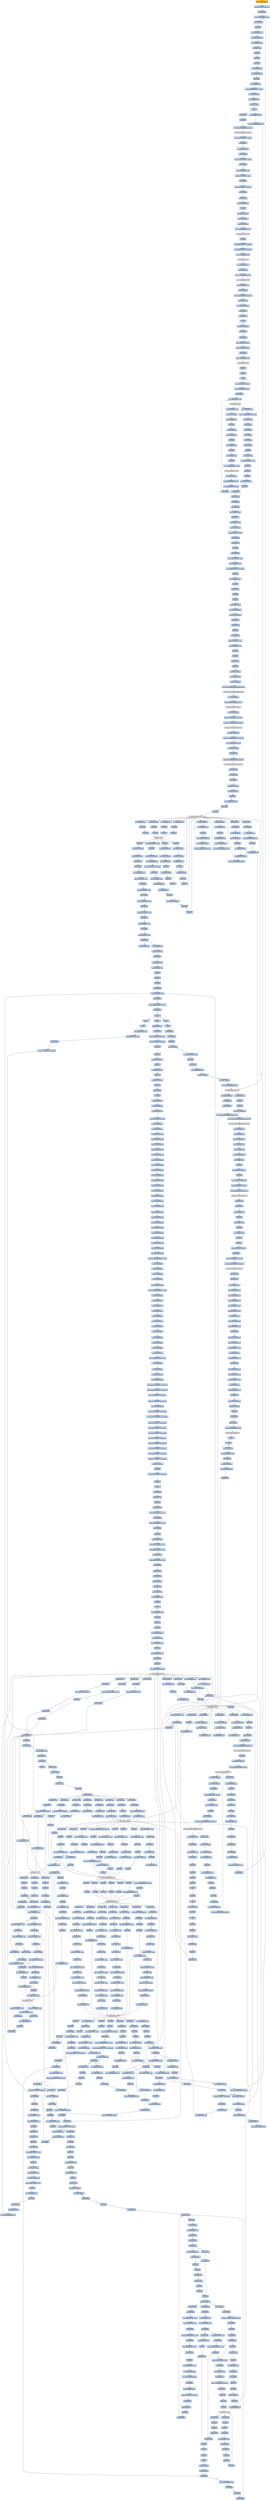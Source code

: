 digraph G {
node[shape=rectangle,style=filled,fillcolor=lightsteelblue,color=lightsteelblue]
bgcolor="transparent"
a0x01009bcapushl_0x28UINT8[label="start\npushl $0x28<UINT8>",color="lightgrey",fillcolor="orange"];
a0x01009bccpushl_0x1001bc0UINT32[label="0x01009bcc\npushl $0x1001bc0<UINT32>"];
a0x01009bd1call_0x01009db4[label="0x01009bd1\ncall 0x01009db4"];
a0x01009db4pushl_0x1009e06UINT32[label="0x01009db4\npushl $0x1009e06<UINT32>"];
a0x01009db9movl_fs_0_eax[label="0x01009db9\nmovl %fs:0, %eax"];
a0x01009dbfpushl_eax[label="0x01009dbf\npushl %eax"];
a0x01009dc0movl_0x10esp__eax[label="0x01009dc0\nmovl 0x10(%esp), %eax"];
a0x01009dc4movl_ebp_0x10esp_[label="0x01009dc4\nmovl %ebp, 0x10(%esp)"];
a0x01009dc8leal_0x10esp__ebp[label="0x01009dc8\nleal 0x10(%esp), %ebp"];
a0x01009dccsubl_eax_esp[label="0x01009dcc\nsubl %eax, %esp"];
a0x01009dcepushl_ebx[label="0x01009dce\npushl %ebx"];
a0x01009dcfpushl_esi[label="0x01009dcf\npushl %esi"];
a0x01009dd0pushl_edi[label="0x01009dd0\npushl %edi"];
a0x01009dd1movl__8ebp__eax[label="0x01009dd1\nmovl -8(%ebp), %eax"];
a0x01009dd4movl_esp__24ebp_[label="0x01009dd4\nmovl %esp, -24(%ebp)"];
a0x01009dd7pushl_eax[label="0x01009dd7\npushl %eax"];
a0x01009dd8movl__4ebp__eax[label="0x01009dd8\nmovl -4(%ebp), %eax"];
a0x01009ddbmovl_0xffffffffUINT32__4ebp_[label="0x01009ddb\nmovl $0xffffffff<UINT32>, -4(%ebp)"];
a0x01009de2movl_eax__8ebp_[label="0x01009de2\nmovl %eax, -8(%ebp)"];
a0x01009de5leal__16ebp__eax[label="0x01009de5\nleal -16(%ebp), %eax"];
a0x01009de8movl_eax_fs_0[label="0x01009de8\nmovl %eax, %fs:0"];
a0x01009deeret[label="0x01009dee\nret"];
a0x01009bd6xorl_edi_edi[label="0x01009bd6\nxorl %edi, %edi"];
a0x01009bd8pushl_edi[label="0x01009bd8\npushl %edi"];
a0x01009bd9call_GetModuleHandleA_kernel32_dll[label="0x01009bd9\ncall GetModuleHandleA@kernel32.dll"];
GetModuleHandleA_kernel32_dll[label="GetModuleHandleA@kernel32.dll",color="lightgrey",fillcolor="lightgrey"];
a0x01009bdfcmpw_0x5a4dUINT16_eax_[label="0x01009bdf\ncmpw $0x5a4d<UINT16>, (%eax)"];
a0x01009be4jne_0x01009c05[label="0x01009be4\njne 0x01009c05"];
a0x01009be6movl_0x3ceax__ecx[label="0x01009be6\nmovl 0x3c(%eax), %ecx"];
a0x01009be9addl_eax_ecx[label="0x01009be9\naddl %eax, %ecx"];
a0x01009bebcmpl_0x4550UINT32_ecx_[label="0x01009beb\ncmpl $0x4550<UINT32>, (%ecx)"];
a0x01009bf1jne_0x01009c05[label="0x01009bf1\njne 0x01009c05"];
a0x01009bf3movzwl_0x18ecx__eax[label="0x01009bf3\nmovzwl 0x18(%ecx), %eax"];
a0x01009bf7cmpl_0x10bUINT32_eax[label="0x01009bf7\ncmpl $0x10b<UINT32>, %eax"];
a0x01009bfcje_0x01009c1d[label="0x01009bfc\nje 0x01009c1d"];
a0x01009c1dcmpl_0xeUINT8_0x74ecx_[label="0x01009c1d\ncmpl $0xe<UINT8>, 0x74(%ecx)"];
a0x01009c21jbe_0x01009c05[label="0x01009c21\njbe 0x01009c05"];
a0x01009c23xorl_eax_eax[label="0x01009c23\nxorl %eax, %eax"];
a0x01009c25cmpl_edi_0xe8ecx_[label="0x01009c25\ncmpl %edi, 0xe8(%ecx)"];
a0x01009c2bsetne_al[label="0x01009c2b\nsetne %al"];
a0x01009c2emovl_eax__28ebp_[label="0x01009c2e\nmovl %eax, -28(%ebp)"];
a0x01009c31movl_edi__4ebp_[label="0x01009c31\nmovl %edi, -4(%ebp)"];
a0x01009c34pushl_0x1UINT8[label="0x01009c34\npushl $0x1<UINT8>"];
a0x01009c36call___set_app_type_msvcrt_dll[label="0x01009c36\ncall __set_app_type@msvcrt.dll"];
a__set_app_type_msvcrt_dll[label="__set_app_type@msvcrt.dll",color="lightgrey",fillcolor="lightgrey"];
a0x01009c3cpopl_ecx[label="0x01009c3c\npopl %ecx"];
a0x01009c3dorl_0xffffffffUINT8_0x0100d388[label="0x01009c3d\norl $0xffffffff<UINT8>, 0x0100d388"];
a0x01009c44orl_0xffffffffUINT8_0x0100d38c[label="0x01009c44\norl $0xffffffff<UINT8>, 0x0100d38c"];
a0x01009c4bcall___p__fmode_msvcrt_dll[label="0x01009c4b\ncall __p__fmode@msvcrt.dll"];
a__p__fmode_msvcrt_dll[label="__p__fmode@msvcrt.dll",color="lightgrey",fillcolor="lightgrey"];
a0x01009c51movl_0x0100d384_ecx[label="0x01009c51\nmovl 0x0100d384, %ecx"];
a0x01009c57movl_ecx_eax_[label="0x01009c57\nmovl %ecx, (%eax)"];
a0x01009c59call___p__commode_msvcrt_dll[label="0x01009c59\ncall __p__commode@msvcrt.dll"];
a__p__commode_msvcrt_dll[label="__p__commode@msvcrt.dll",color="lightgrey",fillcolor="lightgrey"];
a0x01009c5fmovl_0x0100d380_ecx[label="0x01009c5f\nmovl 0x0100d380, %ecx"];
a0x01009c65movl_ecx_eax_[label="0x01009c65\nmovl %ecx, (%eax)"];
a0x01009c67movl__adjust_fdiv_msvcrt_dll_eax[label="0x01009c67\nmovl _adjust_fdiv@msvcrt.dll, %eax"];
a0x01009c6cmovl_eax__eax[label="0x01009c6c\nmovl (%eax), %eax"];
a0x01009c6emovl_eax_0x0100d390[label="0x01009c6e\nmovl %eax, 0x0100d390"];
a0x01009c73call_0x0100a0e8[label="0x01009c73\ncall 0x0100a0e8"];
a0x0100a0e8xorl_eax_eax[label="0x0100a0e8\nxorl %eax, %eax"];
a0x0100a0earet[label="0x0100a0ea\nret"];
a0x01009c78cmpl_edi_0x0100bb30[label="0x01009c78\ncmpl %edi, 0x0100bb30"];
a0x01009c7ejne_0x01009c8c[label="0x01009c7e\njne 0x01009c8c"];
a0x01009c8ccall_0x0100a0d1[label="0x01009c8c\ncall 0x0100a0d1"];
a0x0100a0d1pushl_0x30000UINT32[label="0x0100a0d1\npushl $0x30000<UINT32>"];
a0x0100a0d6pushl_0x10000UINT32[label="0x0100a0d6\npushl $0x10000<UINT32>"];
a0x0100a0dbcall_0x0100a0f0[label="0x0100a0db\ncall 0x0100a0f0"];
a0x0100a0f0jmp__controlfp_msvcrt_dll[label="0x0100a0f0\njmp _controlfp@msvcrt.dll"];
a_controlfp_msvcrt_dll[label="_controlfp@msvcrt.dll",color="lightgrey",fillcolor="lightgrey"];
a0x0100a0e0popl_ecx[label="0x0100a0e0\npopl %ecx"];
a0x0100a0e1popl_ecx[label="0x0100a0e1\npopl %ecx"];
a0x0100a0e2ret[label="0x0100a0e2\nret"];
a0x01009c91pushl_0x100b010UINT32[label="0x01009c91\npushl $0x100b010<UINT32>"];
a0x01009c96pushl_0x100b00cUINT32[label="0x01009c96\npushl $0x100b00c<UINT32>"];
a0x01009c9bcall_0x0100a0c6[label="0x01009c9b\ncall 0x0100a0c6"];
a0x0100a0c6jmp__initterm_msvcrt_dll[label="0x0100a0c6\njmp _initterm@msvcrt.dll"];
a_initterm_msvcrt_dll[label="_initterm@msvcrt.dll",color="lightgrey",fillcolor="lightgrey"];
a0x01009ca0movl_0x0100d37c_eax[label="0x01009ca0\nmovl 0x0100d37c, %eax"];
a0x01009ca5movl_eax__36ebp_[label="0x01009ca5\nmovl %eax, -36(%ebp)"];
a0x01009ca8leal__36ebp__eax[label="0x01009ca8\nleal -36(%ebp), %eax"];
a0x01009cabpushl_eax[label="0x01009cab\npushl %eax"];
a0x01009cacpushl_0x0100d378[label="0x01009cac\npushl 0x0100d378"];
a0x01009cb2leal__32ebp__eax[label="0x01009cb2\nleal -32(%ebp), %eax"];
a0x01009cb5pushl_eax[label="0x01009cb5\npushl %eax"];
a0x01009cb6leal__40ebp__eax[label="0x01009cb6\nleal -40(%ebp), %eax"];
a0x01009cb9pushl_eax[label="0x01009cb9\npushl %eax"];
a0x01009cbaleal__44ebp__eax[label="0x01009cba\nleal -44(%ebp), %eax"];
a0x01009cbdpushl_eax[label="0x01009cbd\npushl %eax"];
a0x01009cbecall___wgetmainargs_msvcrt_dll[label="0x01009cbe\ncall __wgetmainargs@msvcrt.dll"];
a__wgetmainargs_msvcrt_dll[label="__wgetmainargs@msvcrt.dll",color="lightgrey",fillcolor="lightgrey"];
a0x01009cc4movl_eax__52ebp_[label="0x01009cc4\nmovl %eax, -52(%ebp)"];
a0x01009cc7pushl_0x100b008UINT32[label="0x01009cc7\npushl $0x100b008<UINT32>"];
a0x01009cccpushl_0x100b000UINT32[label="0x01009ccc\npushl $0x100b000<UINT32>"];
a0x01009cd1call_0x0100a0c6[label="0x01009cd1\ncall 0x0100a0c6"];
a0x01009cd6movl__32ebp__eax[label="0x01009cd6\nmovl -32(%ebp), %eax"];
a0x01009cd9movl___winitenv_msvcrt_dll_ecx[label="0x01009cd9\nmovl __winitenv@msvcrt.dll, %ecx"];
a0x01009cdfmovl_eax_ecx_[label="0x01009cdf\nmovl %eax, (%ecx)"];
a0x01009ce1pushl__32ebp_[label="0x01009ce1\npushl -32(%ebp)"];
a0x01009ce4pushl__40ebp_[label="0x01009ce4\npushl -40(%ebp)"];
a0x01009ce7pushl__44ebp_[label="0x01009ce7\npushl -44(%ebp)"];
a0x01009ceacall_0x010095f6[label="0x01009cea\ncall 0x010095f6"];
a0x010095f6movl_edi_edi[label="0x010095f6\nmovl %edi, %edi"];
a0x010095f8pushl_ebp[label="0x010095f8\npushl %ebp"];
a0x010095f9movl_esp_ebp[label="0x010095f9\nmovl %esp, %ebp"];
a0x010095fbsubl_0xdcUINT32_esp[label="0x010095fb\nsubl $0xdc<UINT32>, %esp"];
a0x01009601pushl_ebx[label="0x01009601\npushl %ebx"];
a0x01009602pushl_esi[label="0x01009602\npushl %esi"];
a0x01009603pushl_edi[label="0x01009603\npushl %edi"];
a0x01009604pushl_0x34UINT8[label="0x01009604\npushl $0x34<UINT8>"];
a0x01009606popl_ecx[label="0x01009606\npopl %ecx"];
a0x01009607pushl_0xcebp_[label="0x01009607\npushl 0xc(%ebp)"];
a0x0100960axorl_ebx_ebx[label="0x0100960a\nxorl %ebx, %ebx"];
a0x0100960cpushl_0x8ebp_[label="0x0100960c\npushl 0x8(%ebp)"];
a0x0100960fxorl_eax_eax[label="0x0100960f\nxorl %eax, %eax"];
a0x01009611leal__220ebp__edi[label="0x01009611\nleal -220(%ebp), %edi"];
a0x01009617xorl_esi_esi[label="0x01009617\nxorl %esi, %esi"];
a0x01009619movl_ebx__4ebp_[label="0x01009619\nmovl %ebx, -4(%ebp)"];
a0x0100961cmovl_ebx__8ebp_[label="0x0100961c\nmovl %ebx, -8(%ebp)"];
a0x0100961frepz_stosl_eax_es_edi_[label="0x0100961f\nrepz stosl %eax, %es:(%edi)"];
a0x01009621call_0x010088dd[label="0x01009621\ncall 0x010088dd"];
a0x010088ddmovl_edi_edi[label="0x010088dd\nmovl %edi, %edi"];
a0x010088dfpushl_ebp[label="0x010088df\npushl %ebp"];
a0x010088e0movl_esp_ebp[label="0x010088e0\nmovl %esp, %ebp"];
a0x010088e2subl_0x824UINT32_esp[label="0x010088e2\nsubl $0x824<UINT32>, %esp"];
a0x010088e8movl_0x0100bb2c_eax[label="0x010088e8\nmovl 0x0100bb2c, %eax"];
a0x010088edorl_0xffffffffUINT8__2064ebp_[label="0x010088ed\norl $0xffffffff<UINT8>, -2064(%ebp)"];
a0x010088f4pushl_ebx[label="0x010088f4\npushl %ebx"];
a0x010088f5movl_0xcebp__ebx[label="0x010088f5\nmovl 0xc(%ebp), %ebx"];
a0x010088f8pushl_esi[label="0x010088f8\npushl %esi"];
a0x010088f9xorl_esi_esi[label="0x010088f9\nxorl %esi, %esi"];
a0x010088fbpushl_edi[label="0x010088fb\npushl %edi"];
a0x010088fcpushl_esi[label="0x010088fc\npushl %esi"];
a0x010088fdmovl_eax__4ebp_[label="0x010088fd\nmovl %eax, -4(%ebp)"];
a0x01008900movl_esi__2080ebp_[label="0x01008900\nmovl %esi, -2080(%ebp)"];
a0x01008906movl_esi__2072ebp_[label="0x01008906\nmovl %esi, -2072(%ebp)"];
a0x0100890ccall_0x01002fdc[label="0x0100890c\ncall 0x01002fdc"];
a0x01002fdcmovl_edi_edi[label="0x01002fdc\nmovl %edi, %edi"];
a0x01002fdepushl_ebp[label="0x01002fde\npushl %ebp"];
a0x01002fdfmovl_esp_ebp[label="0x01002fdf\nmovl %esp, %ebp"];
a0x01002fe1subl_0x3cUINT8_esp[label="0x01002fe1\nsubl $0x3c<UINT8>, %esp"];
a0x01002fe4movl_0x0100bb2c_eax[label="0x01002fe4\nmovl 0x0100bb2c, %eax"];
a0x01002fe9pushl_ebx[label="0x01002fe9\npushl %ebx"];
a0x01002feapushl_esi[label="0x01002fea\npushl %esi"];
a0x01002febxorl_esi_esi[label="0x01002feb\nxorl %esi, %esi"];
a0x01002fedpushl_edi[label="0x01002fed\npushl %edi"];
a0x01002feemovl_eax__4ebp_[label="0x01002fee\nmovl %eax, -4(%ebp)"];
a0x01002ff1movl_esi__44ebp_[label="0x01002ff1\nmovl %esi, -44(%ebp)"];
a0x01002ff4movl_esi__52ebp_[label="0x01002ff4\nmovl %esi, -52(%ebp)"];
a0x01002ff7call_GetUserDefaultUILanguage_kernel32_dll[label="0x01002ff7\ncall GetUserDefaultUILanguage@kernel32.dll"];
GetUserDefaultUILanguage_kernel32_dll[label="GetUserDefaultUILanguage@kernel32.dll",color="lightgrey",fillcolor="lightgrey"];
a0x01002ffdmovl_eax__48ebp_[label="0x01002ffd\nmovl %eax, -48(%ebp)"];
a0x01003000call_GetThreadLocale_kernel32_dll[label="0x01003000\ncall GetThreadLocale@kernel32.dll"];
GetThreadLocale_kernel32_dll[label="GetThreadLocale@kernel32.dll",color="lightgrey",fillcolor="lightgrey"];
a0x01003006movl_eax__56ebp_[label="0x01003006\nmovl %eax, -56(%ebp)"];
a0x01003009movl_0x409UINT32__40ebp_[label="0x01003009\nmovl $0x409<UINT32>, -40(%ebp)"];
a0x01003010call_GetConsoleOutputCP_kernel32_dll[label="0x01003010\ncall GetConsoleOutputCP@kernel32.dll"];
GetConsoleOutputCP_kernel32_dll[label="GetConsoleOutputCP@kernel32.dll",color="lightgrey",fillcolor="lightgrey"];
a0x01003016cmpl_esi_0x0100d374[label="0x01003016\ncmpl %esi, 0x0100d374"];
a0x0100301cmovl_GetLocaleInfoW_kernel32_dll_esi[label="0x0100301c\nmovl GetLocaleInfoW@kernel32.dll, %esi"];
a0x01003022movl__wtol_msvcrt_dll_edi[label="0x01003022\nmovl _wtol@msvcrt.dll, %edi"];
a0x01003028movl_eax__60ebp_[label="0x01003028\nmovl %eax, -60(%ebp)"];
a0x0100302bjne_0x01003074[label="0x0100302b\njne 0x01003074"];
a0x0100302dcall_GetSystemDefaultLCID_kernel32_dll[label="0x0100302d\ncall GetSystemDefaultLCID@kernel32.dll"];
GetSystemDefaultLCID_kernel32_dll[label="GetSystemDefaultLCID@kernel32.dll",color="lightgrey",fillcolor="lightgrey"];
a0x01003033movl_eax_ebx[label="0x01003033\nmovl %eax, %ebx"];
a0x01003035testl_ebx_ebx[label="0x01003035\ntestl %ebx, %ebx"];
a0x01003037je_0x01003074[label="0x01003037\nje 0x01003074"];
a0x01003039pushl_0x10UINT8[label="0x01003039\npushl $0x10<UINT8>"];
a0x0100303bleal__36ebp__eax[label="0x0100303b\nleal -36(%ebp), %eax"];
a0x0100303epushl_eax[label="0x0100303e\npushl %eax"];
a0x0100303fpushl_0x1004UINT32[label="0x0100303f\npushl $0x1004<UINT32>"];
a0x01003044pushl_ebx[label="0x01003044\npushl %ebx"];
a0x01003045call_esi[label="0x01003045\ncall %esi"];
GetLocaleInfoW_kernel32_dll[label="GetLocaleInfoW@kernel32.dll",color="lightgrey",fillcolor="lightgrey"];
a0x01003047leal__36ebp__eax[label="0x01003047\nleal -36(%ebp), %eax"];
a0x0100304apushl_eax[label="0x0100304a\npushl %eax"];
a0x0100304bcall_edi[label="0x0100304b\ncall %edi"];
a_wtol_msvcrt_dll[label="_wtol@msvcrt.dll",color="lightgrey",fillcolor="lightgrey"];
a0x0100304dpopl_ecx[label="0x0100304d\npopl %ecx"];
a0x0100304epushl_0x10UINT8[label="0x0100304e\npushl $0x10<UINT8>"];
a0x01003050movl_eax__44ebp_[label="0x01003050\nmovl %eax, -44(%ebp)"];
a0x01003053leal__36ebp__eax[label="0x01003053\nleal -36(%ebp), %eax"];
a0x01003056pushl_eax[label="0x01003056\npushl %eax"];
a0x01003057pushl_0xbUINT8[label="0x01003057\npushl $0xb<UINT8>"];
a0x01003059pushl_ebx[label="0x01003059\npushl %ebx"];
a0x0100305acall_esi[label="0x0100305a\ncall %esi"];
a0x0100305cleal__36ebp__eax[label="0x0100305c\nleal -36(%ebp), %eax"];
a0x0100305fpushl_eax[label="0x0100305f\npushl %eax"];
a0x01003060call_edi[label="0x01003060\ncall %edi"];
a0x01003062andl_0x3ffUINT32_ebx[label="0x01003062\nandl $0x3ff<UINT32>, %ebx"];
a0x01003068popl_ecx[label="0x01003068\npopl %ecx"];
a0x01003069movl_eax_0x0100d370[label="0x01003069\nmovl %eax, 0x0100d370"];
a0x0100306emovl_ebx_0x0100d36c[label="0x0100306e\nmovl %ebx, 0x0100d36c"];
a0x01003074cmpw_0x0UINT8__48ebp_[label="0x01003074\ncmpw $0x0<UINT8>, -48(%ebp)"];
a0x01003079je_0x010030ac[label="0x01003079\nje 0x010030ac"];
a0x0100307bmovzwl__48ebp__ebx[label="0x0100307b\nmovzwl -48(%ebp), %ebx"];
a0x0100307fpushl_0x10UINT8[label="0x0100307f\npushl $0x10<UINT8>"];
a0x01003081leal__36ebp__eax[label="0x01003081\nleal -36(%ebp), %eax"];
a0x01003084pushl_eax[label="0x01003084\npushl %eax"];
a0x01003085pushl_0x1004UINT32[label="0x01003085\npushl $0x1004<UINT32>"];
a0x0100308apushl_ebx[label="0x0100308a\npushl %ebx"];
a0x0100308bcall_esi[label="0x0100308b\ncall %esi"];
a0x0100308dleal__36ebp__eax[label="0x0100308d\nleal -36(%ebp), %eax"];
a0x01003090pushl_eax[label="0x01003090\npushl %eax"];
a0x01003091call_edi[label="0x01003091\ncall %edi"];
a0x01003093popl_ecx[label="0x01003093\npopl %ecx"];
a0x01003094pushl_0x10UINT8[label="0x01003094\npushl $0x10<UINT8>"];
a0x01003096movl_eax__44ebp_[label="0x01003096\nmovl %eax, -44(%ebp)"];
a0x01003099leal__36ebp__eax[label="0x01003099\nleal -36(%ebp), %eax"];
a0x0100309cpushl_eax[label="0x0100309c\npushl %eax"];
a0x0100309dpushl_0xbUINT8[label="0x0100309d\npushl $0xb<UINT8>"];
a0x0100309fpushl_ebx[label="0x0100309f\npushl %ebx"];
a0x010030a0call_esi[label="0x010030a0\ncall %esi"];
a0x010030a2leal__36ebp__eax[label="0x010030a2\nleal -36(%ebp), %eax"];
a0x010030a5pushl_eax[label="0x010030a5\npushl %eax"];
a0x010030a6call_edi[label="0x010030a6\ncall %edi"];
a0x010030a8popl_ecx[label="0x010030a8\npopl %ecx"];
a0x010030a9movl_eax__52ebp_[label="0x010030a9\nmovl %eax, -52(%ebp)"];
a0x010030acmovl__60ebp__ecx[label="0x010030ac\nmovl -60(%ebp), %ecx"];
a0x010030aftestl_ecx_ecx[label="0x010030af\ntestl %ecx, %ecx"];
a0x010030b1je_0x010030ed[label="0x010030b1\nje 0x010030ed"];
a0x010030b3movl_0x0100d36c_eax[label="0x010030b3\nmovl 0x0100d36c, %eax"];
a0x010030b8cmpl_0x1UINT8_eax[label="0x010030b8\ncmpl $0x1<UINT8>, %eax"];
a0x010030bbje_0x010030ed[label="0x010030bb\nje 0x010030ed"];
a0x010030bdcmpl_0xdUINT8_eax[label="0x010030bd\ncmpl $0xd<UINT8>, %eax"];
a0x010030c0je_0x010030ed[label="0x010030c0\nje 0x010030ed"];
a0x010030c2cmpl_0x2aUINT8_eax[label="0x010030c2\ncmpl $0x2a<UINT8>, %eax"];
a0x010030c5je_0x010030ed[label="0x010030c5\nje 0x010030ed"];
a0x010030c7cmpl_0x1eUINT8_eax[label="0x010030c7\ncmpl $0x1e<UINT8>, %eax"];
a0x010030caje_0x010030ed[label="0x010030ca\nje 0x010030ed"];
a0x010030cccmpl_0x0100d374_ecx[label="0x010030cc\ncmpl 0x0100d374, %ecx"];
a0x010030d2je_0x010030dc[label="0x010030d2\nje 0x010030dc"];
a0x010030d4cmpl_0x0100d370_ecx[label="0x010030d4\ncmpl 0x0100d370, %ecx"];
a0x010030dajne_0x010030ed[label="0x010030da\njne 0x010030ed"];
a0x010030dccmpl__44ebp__ecx[label="0x010030dc\ncmpl -44(%ebp), %ecx"];
a0x010030edmovl__56ebp__esi[label="0x010030ed\nmovl -56(%ebp), %esi"];
a0x010030f0cmpl_esi__40ebp_[label="0x010030f0\ncmpl %esi, -40(%ebp)"];
a0x010030f3je_0x01003105[label="0x010030f3\nje 0x01003105"];
a0x01003105movl__4ebp__ecx[label="0x01003105\nmovl -4(%ebp), %ecx"];
a0x01003108movw__40ebp__ax[label="0x01003108\nmovw -40(%ebp), %ax"];
a0x0100310cpopl_edi[label="0x0100310c\npopl %edi"];
a0x0100310dpopl_esi[label="0x0100310d\npopl %esi"];
a0x0100310epopl_ebx[label="0x0100310e\npopl %ebx"];
a0x0100310fcall_0x01009ab2[label="0x0100310f\ncall 0x01009ab2"];
a0x01009ab2cmpl_0x0100bb2c_ecx[label="0x01009ab2\ncmpl 0x0100bb2c, %ecx"];
a0x01009ab8jne_0x01009ac3[label="0x01009ab8\njne 0x01009ac3"];
a0x01009abatestl_0xffff0000UINT32_ecx[label="0x01009aba\ntestl $0xffff0000<UINT32>, %ecx"];
a0x01009ac0jne_0x01009ac3[label="0x01009ac0\njne 0x01009ac3"];
a0x01009ac2ret[label="0x01009ac2\nret"];
a0x01003114leave_[label="0x01003114\nleave "];
a0x01003115ret_0x4UINT16[label="0x01003115\nret $0x4<UINT16>"];
a0x01008911call_0x0100311d[label="0x01008911\ncall 0x0100311d"];
a0x0100311dorl_0x2UINT8_0x0100b1b0[label="0x0100311d\norl $0x2<UINT8>, 0x0100b1b0"];
a0x01003124orl_0x2UINT8_0x0100b3f0[label="0x01003124\norl $0x2<UINT8>, 0x0100b3f0"];
a0x0100312bpushl_esi[label="0x0100312b\npushl %esi"];
a0x0100312cpushl_edi[label="0x0100312c\npushl %edi"];
a0x0100312dpushl_0x21UINT8[label="0x0100312d\npushl $0x21<UINT8>"];
a0x0100312fpopl_ecx[label="0x0100312f\npopl %ecx"];
a0x01003130pushl_0x23UINT8[label="0x01003130\npushl $0x23<UINT8>"];
a0x01003132popl_esi[label="0x01003132\npopl %esi"];
a0x01003133pushl_0x25UINT8[label="0x01003133\npushl $0x25<UINT8>"];
a0x01003135popl_eax[label="0x01003135\npopl %eax"];
a0x01003136xorl_edi_edi[label="0x01003136\nxorl %edi, %edi"];
a0x01003138incl_edi[label="0x01003138\nincl %edi"];
a0x01003139orl_edi_0x0100b170[label="0x01003139\norl %edi, 0x0100b170"];
a0x0100313forl_edi_0x0100b3b0[label="0x0100313f\norl %edi, 0x0100b3b0"];
a0x01003145orl_edi_0x0100b430[label="0x01003145\norl %edi, 0x0100b430"];
a0x0100314bmovl_0x80UINT32_edx[label="0x0100314b\nmovl $0x80<UINT32>, %edx"];
a0x01003150orl_edx_0x0100ba44[label="0x01003150\norl %edx, 0x0100ba44"];
a0x01003156orl_edx_0x0100b0c4[label="0x01003156\norl %edx, 0x0100b0c4"];
a0x0100315cmovl_ecx_0x0100b3e0[label="0x0100315c\nmovl %ecx, 0x0100b3e0"];
a0x01003162movl_ecx_0x0100b420[label="0x01003162\nmovl %ecx, 0x0100b420"];
a0x01003168movl_esi_0x0100b460[label="0x01003168\nmovl %esi, 0x0100b460"];
a0x0100316emovl_ecx_0x0100b4a0[label="0x0100316e\nmovl %ecx, 0x0100b4a0"];
a0x01003174movl_ecx_0x0100b4e0[label="0x01003174\nmovl %ecx, 0x0100b4e0"];
a0x0100317amovl_ecx_0x0100b520[label="0x0100317a\nmovl %ecx, 0x0100b520"];
a0x01003180movl_ecx_0x0100b560[label="0x01003180\nmovl %ecx, 0x0100b560"];
a0x01003186movl_ecx_0x0100b5a0[label="0x01003186\nmovl %ecx, 0x0100b5a0"];
a0x0100318cmovl_ecx_0x0100b5e0[label="0x0100318c\nmovl %ecx, 0x0100b5e0"];
a0x01003192movl_eax_0x0100b620[label="0x01003192\nmovl %eax, 0x0100b620"];
a0x01003197movl_ecx_0x0100b660[label="0x01003197\nmovl %ecx, 0x0100b660"];
a0x0100319dmovl_esi_0x0100b6a0[label="0x0100319d\nmovl %esi, 0x0100b6a0"];
a0x010031a3movl_esi_0x0100b6e0[label="0x010031a3\nmovl %esi, 0x0100b6e0"];
a0x010031a9movl_esi_0x0100b720[label="0x010031a9\nmovl %esi, 0x0100b720"];
a0x010031afmovl_eax_0x0100b760[label="0x010031af\nmovl %eax, 0x0100b760"];
a0x010031b4movl_eax_0x0100b7a0[label="0x010031b4\nmovl %eax, 0x0100b7a0"];
a0x010031b9movl_eax_0x0100b7e0[label="0x010031b9\nmovl %eax, 0x0100b7e0"];
a0x010031bemovl_eax_0x0100b820[label="0x010031be\nmovl %eax, 0x0100b820"];
a0x010031c3movl_eax_0x0100b860[label="0x010031c3\nmovl %eax, 0x0100b860"];
a0x010031c8movl_eax_0x0100b8a0[label="0x010031c8\nmovl %eax, 0x0100b8a0"];
a0x010031cdmovl_eax_0x0100b8e0[label="0x010031cd\nmovl %eax, 0x0100b8e0"];
a0x010031d2movl_eax_0x0100b920[label="0x010031d2\nmovl %eax, 0x0100b920"];
a0x010031d7movl_eax_0x0100b960[label="0x010031d7\nmovl %eax, 0x0100b960"];
a0x010031dcmovl_ecx_0x0100b9e0[label="0x010031dc\nmovl %ecx, 0x0100b9e0"];
a0x010031e2movl_0x12000000UINT32_ecx[label="0x010031e2\nmovl $0x12000000<UINT32>, %ecx"];
a0x010031e7orl_ecx_0x0100b0f0[label="0x010031e7\norl %ecx, 0x0100b0f0"];
a0x010031edorl_ecx_0x0100b670[label="0x010031ed\norl %ecx, 0x0100b670"];
a0x010031f3orl_ecx_0x0100b6b0[label="0x010031f3\norl %ecx, 0x0100b6b0"];
a0x010031f9orl_ecx_0x0100b6f0[label="0x010031f9\norl %ecx, 0x0100b6f0"];
a0x010031ffmovl_eax_0x0100bae0[label="0x010031ff\nmovl %eax, 0x0100bae0"];
a0x01003204movl_0x21000000UINT32_eax[label="0x01003204\nmovl $0x21000000<UINT32>, %eax"];
a0x01003209orl_eax_0x0100b130[label="0x01003209\norl %eax, 0x0100b130"];
a0x0100320forl_eax_0x0100b730[label="0x0100320f\norl %eax, 0x0100b730"];
a0x01003215orl_eax_0x0100b770[label="0x01003215\norl %eax, 0x0100b770"];
a0x0100321borl_eax_0x0100b7b0[label="0x0100321b\norl %eax, 0x0100b7b0"];
a0x01003221orl_eax_0x0100b7f0[label="0x01003221\norl %eax, 0x0100b7f0"];
a0x01003227orl_eax_0x0100b830[label="0x01003227\norl %eax, 0x0100b830"];
a0x0100322dorl_eax_0x0100b870[label="0x0100322d\norl %eax, 0x0100b870"];
a0x01003233orl_eax_0x0100b8b0[label="0x01003233\norl %eax, 0x0100b8b0"];
a0x01003239orl_eax_0x0100b8f0[label="0x01003239\norl %eax, 0x0100b8f0"];
a0x0100323forl_eax_0x0100b930[label="0x0100323f\norl %eax, 0x0100b930"];
a0x01003245orl_eax_0x0100ba30[label="0x01003245\norl %eax, 0x0100ba30"];
a0x0100324borl_eax_0x0100bab0[label="0x0100324b\norl %eax, 0x0100bab0"];
a0x01003251movl_0x10000UINT32_esi[label="0x01003251\nmovl $0x10000<UINT32>, %esi"];
a0x01003256orl_esi_0x0100b230[label="0x01003256\norl %esi, 0x0100b230"];
a0x0100325corl_esi_0x0100b2f0[label="0x0100325c\norl %esi, 0x0100b2f0"];
a0x01003262orl_edx_0x0100b184[label="0x01003262\norl %edx, 0x0100b184"];
a0x01003268movl_edi_0x0100b0e0[label="0x01003268\nmovl %edi, 0x0100b0e0"];
a0x0100326emovl_0x20001UINT32_0x0100b120[label="0x0100326e\nmovl $0x20001<UINT32>, 0x0100b120"];
a0x01003278movl_0x40001UINT32_0x0100b160[label="0x01003278\nmovl $0x40001<UINT32>, 0x0100b160"];
a0x01003282movl_0x8UINT32_0x0100b1a0[label="0x01003282\nmovl $0x8<UINT32>, 0x0100b1a0"];
a0x0100328cmovl_0x10UINT32_0x0100b1e0[label="0x0100328c\nmovl $0x10<UINT32>, 0x0100b1e0"];
a0x01003296movl_edx_0x0100b220[label="0x01003296\nmovl %edx, 0x0100b220"];
a0x0100329cmovl_0x40UINT32_0x0100b260[label="0x0100329c\nmovl $0x40<UINT32>, 0x0100b260"];
a0x010032a6movl_0x1000040UINT32_0x0100b2a0[label="0x010032a6\nmovl $0x1000040<UINT32>, 0x0100b2a0"];
a0x010032b0movl_0x20UINT32_0x0100b2e0[label="0x010032b0\nmovl $0x20<UINT32>, 0x0100b2e0"];
a0x010032bamovl_0xf9UINT32_0x0100b320[label="0x010032ba\nmovl $0xf9<UINT32>, 0x0100b320"];
a0x010032c4movl_0x67UINT32_0x0100b9a0[label="0x010032c4\nmovl $0x67<UINT32>, 0x0100b9a0"];
a0x010032cemovl_0xffUINT32_0x0100b360[label="0x010032ce\nmovl $0xff<UINT32>, 0x0100b360"];
a0x010032d8movl_0x7cUINT32_0x0100ba60[label="0x010032d8\nmovl $0x7c<UINT32>, 0x0100ba60"];
a0x010032e2movl_0x320UINT32_0x0100ba2c[label="0x010032e2\nmovl $0x320<UINT32>, 0x0100ba2c"];
a0x010032ecmovl_0x322UINT32_0x0100b0ac[label="0x010032ec\nmovl $0x322<UINT32>, 0x0100b0ac"];
a0x010032f6movl_0x321UINT32_0x0100b16c[label="0x010032f6\nmovl $0x321<UINT32>, 0x0100b16c"];
a0x01003300orl_edx_0x0100b2c4[label="0x01003300\norl %edx, 0x0100b2c4"];
a0x01003306popl_edi[label="0x01003306\npopl %edi"];
a0x01003307movl_0x323UINT32_0x0100b2ac[label="0x01003307\nmovl $0x323<UINT32>, 0x0100b2ac"];
a0x01003311popl_esi[label="0x01003311\npopl %esi"];
a0x01003312ret[label="0x01003312\nret"];
a0x01008916call_0x01002312[label="0x01008916\ncall 0x01002312"];
a0x01002312movl_edi_edi[label="0x01002312\nmovl %edi, %edi"];
a0x01002314pushl_ebp[label="0x01002314\npushl %ebp"];
a0x01002315movl_esp_ebp[label="0x01002315\nmovl %esp, %ebp"];
a0x01002317movl_0x116cUINT32_eax[label="0x01002317\nmovl $0x116c<UINT32>, %eax"];
a0x0100231ccall_0x01009d70[label="0x0100231c\ncall 0x01009d70"];
a0x01009d70cmpl_0x1000UINT32_eax[label="0x01009d70\ncmpl $0x1000<UINT32>, %eax"];
a0x01009d75jae_0x01009d85[label="0x01009d75\njae 0x01009d85"];
a0x01009d85pushl_ecx[label="0x01009d85\npushl %ecx"];
a0x01009d86leal_0x8esp__ecx[label="0x01009d86\nleal 0x8(%esp), %ecx"];
a0x01009d8asubl_0x1000UINT32_ecx[label="0x01009d8a\nsubl $0x1000<UINT32>, %ecx"];
a0x01009d90subl_0x1000UINT32_eax[label="0x01009d90\nsubl $0x1000<UINT32>, %eax"];
a0x01009d95testl_eax_ecx_[label="0x01009d95\ntestl %eax, (%ecx)"];
a0x01009d97cmpl_0x1000UINT32_eax[label="0x01009d97\ncmpl $0x1000<UINT32>, %eax"];
a0x01009d9cjae_0x01009d8a[label="0x01009d9c\njae 0x01009d8a"];
a0x01009d9esubl_eax_ecx[label="0x01009d9e\nsubl %eax, %ecx"];
a0x01009da0movl_esp_eax[label="0x01009da0\nmovl %esp, %eax"];
a0x01009da2testl_eax_ecx_[label="0x01009da2\ntestl %eax, (%ecx)"];
a0x01009da4movl_ecx_esp[label="0x01009da4\nmovl %ecx, %esp"];
a0x01009da6movl_eax__ecx[label="0x01009da6\nmovl (%eax), %ecx"];
a0x01009da8movl_0x4eax__eax[label="0x01009da8\nmovl 0x4(%eax), %eax"];
a0x01009dabpushl_eax[label="0x01009dab\npushl %eax"];
a0x01009dacret[label="0x01009dac\nret"];
a0x01002321movl_0x0100bb2c_eax[label="0x01002321\nmovl 0x0100bb2c, %eax"];
a0x01002326pushl_ebx[label="0x01002326\npushl %ebx"];
a0x01002327pushl_esi[label="0x01002327\npushl %esi"];
a0x01002328pushl_edi[label="0x01002328\npushl %edi"];
a0x01002329pushl_0x400UINT32[label="0x01002329\npushl $0x400<UINT32>"];
a0x0100232emovl_eax__4ebp_[label="0x0100232e\nmovl %eax, -4(%ebp)"];
a0x01002331leal__2388ebp__eax[label="0x01002331\nleal -2388(%ebp), %eax"];
a0x01002337pushl_eax[label="0x01002337\npushl %eax"];
a0x01002338pushl_0x1fbUINT32[label="0x01002338\npushl $0x1fb<UINT32>"];
a0x0100233dxorl_edi_edi[label="0x0100233d\nxorl %edi, %edi"];
a0x0100233fpushl_edi[label="0x0100233f\npushl %edi"];
a0x01002340call_LoadStringW_user32_dll[label="0x01002340\ncall LoadStringW@user32.dll"];
LoadStringW_user32_dll[label="LoadStringW@user32.dll",color="lightgrey",fillcolor="lightgrey"];
a0x01002346testl_eax_eax[label="0x01002346\ntestl %eax, %eax"];
a0x01002348je_0x010023ba[label="0x01002348\nje 0x010023ba"];
a0x010023bamovl_0x1001344UINT32_esi[label="0x010023ba\nmovl $0x1001344<UINT32>, %esi"];
a0x010023bfpushl_esi[label="0x010023bf\npushl %esi"];
a0x010023c0call_0x01001f37[label="0x010023c0\ncall 0x01001f37"];
a0x01001f37movl_edi_edi[label="0x01001f37\nmovl %edi, %edi"];
a0x01001f39pushl_ebp[label="0x01001f39\npushl %ebp"];
a0x01001f3amovl_esp_ebp[label="0x01001f3a\nmovl %esp, %ebp"];
a0x01001f3cmovl_0x8ebp__eax[label="0x01001f3c\nmovl 0x8(%ebp), %eax"];
a0x01001f3ftestl_eax_eax[label="0x01001f3f\ntestl %eax, %eax"];
a0x01001f41jne_0x01001f46[label="0x01001f41\njne 0x01001f46"];
a0x01001f46xorl_ecx_ecx[label="0x01001f46\nxorl %ecx, %ecx"];
a0x01001f48cmpw_cx_eax_[label="0x01001f48\ncmpw %cx, (%eax)"];
a0x01001f4bsete_cl[label="0x01001f4b\nsete %cl"];
a0x01001f4emovl_ecx_eax[label="0x01001f4e\nmovl %ecx, %eax"];
a0x01001f50popl_ebp[label="0x01001f50\npopl %ebp"];
a0x01001f51ret_0x4UINT16[label="0x01001f51\nret $0x4<UINT16>"];
a0x010023c5testl_eax_eax[label="0x010023c5\ntestl %eax, %eax"];
a0x010023c7jne_0x01002427[label="0x010023c7\njne 0x01002427"];
a0x010023c9pushl_esi[label="0x010023c9\npushl %esi"];
a0x010023cacall_wcslen_msvcrt_dll[label="0x010023ca\ncall wcslen@msvcrt.dll"];
wcslen_msvcrt_dll[label="wcslen@msvcrt.dll",color="lightgrey",fillcolor="lightgrey"];
a0x010023d0movl_GetProcessHeap_kernel32_dll_esi[label="0x010023d0\nmovl GetProcessHeap@kernel32.dll, %esi"];
a0x010023d6popl_ecx[label="0x010023d6\npopl %ecx"];
a0x010023d7leal_0x4eaxeax__eax[label="0x010023d7\nleal 0x4(%eax,%eax), %eax"];
a0x010023dbpushl_eax[label="0x010023db\npushl %eax"];
a0x010023dcpushl_edi[label="0x010023dc\npushl %edi"];
a0x010023ddmovl_eax__4440ebp_[label="0x010023dd\nmovl %eax, -4440(%ebp)"];
a0x010023e3call_esi[label="0x010023e3\ncall %esi"];
GetProcessHeap_kernel32_dll[label="GetProcessHeap@kernel32.dll",color="lightgrey",fillcolor="lightgrey"];
a0x010023e5movl_HeapAlloc_kernel32_dll_ebx[label="0x010023e5\nmovl HeapAlloc@kernel32.dll, %ebx"];
a0x010023ebpushl_eax[label="0x010023eb\npushl %eax"];
a0x010023eccall_ebx[label="0x010023ec\ncall %ebx"];
HeapAlloc_kernel32_dll[label="HeapAlloc@kernel32.dll",color="lightgrey",fillcolor="lightgrey"];
a0x010023eemovl_eax_edx[label="0x010023ee\nmovl %eax, %edx"];
a0x010023f0cmpl_edi_edx[label="0x010023f0\ncmpl %edi, %edx"];
a0x010023f2movl_edx_0x0100bb38[label="0x010023f2\nmovl %edx, 0x0100bb38"];
a0x010023f8je_0x01002452[label="0x010023f8\nje 0x01002452"];
a0x010023famovl__4440ebp__ecx[label="0x010023fa\nmovl -4440(%ebp), %ecx"];
a0x01002400movl_edx_edi[label="0x01002400\nmovl %edx, %edi"];
a0x01002402movl_ecx_edx[label="0x01002402\nmovl %ecx, %edx"];
a0x01002404shrl_0x2UINT8_ecx[label="0x01002404\nshrl $0x2<UINT8>, %ecx"];
a0x01002407xorl_eax_eax[label="0x01002407\nxorl %eax, %eax"];
a0x01002409repz_stosl_eax_es_edi_[label="0x01002409\nrepz stosl %eax, %es:(%edi)"];
a0x0100240bmovl_edx_ecx[label="0x0100240b\nmovl %edx, %ecx"];
a0x0100240dandl_0x3UINT8_ecx[label="0x0100240d\nandl $0x3<UINT8>, %ecx"];
a0x01002410repz_stosb_al_es_edi_[label="0x01002410\nrepz stosb %al, %es:(%edi)"];
a0x01002412pushl_0x1001344UINT32[label="0x01002412\npushl $0x1001344<UINT32>"];
a0x01002417pushl_0x0100bb38[label="0x01002417\npushl 0x0100bb38"];
a0x0100241dcall_wcscpy_msvcrt_dll[label="0x0100241d\ncall wcscpy@msvcrt.dll"];
wcscpy_msvcrt_dll[label="wcscpy@msvcrt.dll",color="lightgrey",fillcolor="lightgrey"];
a0x01002423xorl_edi_edi[label="0x01002423\nxorl %edi, %edi"];
a0x01002425jmp_0x01002450[label="0x01002425\njmp 0x01002450"];
a0x01002450popl_ecx[label="0x01002450\npopl %ecx"];
a0x01002451popl_ecx[label="0x01002451\npopl %ecx"];
a0x01002452pushl_0x400UINT32[label="0x01002452\npushl $0x400<UINT32>"];
a0x01002457leal__2388ebp__eax[label="0x01002457\nleal -2388(%ebp), %eax"];
a0x0100245dpushl_eax[label="0x0100245d\npushl %eax"];
a0x0100245epushl_0x1fcUINT32[label="0x0100245e\npushl $0x1fc<UINT32>"];
a0x01002463pushl_edi[label="0x01002463\npushl %edi"];
a0x01002464call_LoadStringW_user32_dll[label="0x01002464\ncall LoadStringW@user32.dll"];
a0x0100246atestl_eax_eax[label="0x0100246a\ntestl %eax, %eax"];
a0x0100246cje_0x010024d2[label="0x0100246c\nje 0x010024d2"];
a0x010024d2pushl_0x100133cUINT32[label="0x010024d2\npushl $0x100133c<UINT32>"];
a0x010024d7call_0x01001f37[label="0x010024d7\ncall 0x01001f37"];
a0x010024dctestl_eax_eax[label="0x010024dc\ntestl %eax, %eax"];
a0x010024dejne_0x01002536[label="0x010024de\njne 0x01002536"];
a0x010024e0pushl_0x100133cUINT32[label="0x010024e0\npushl $0x100133c<UINT32>"];
a0x010024e5call_wcslen_msvcrt_dll[label="0x010024e5\ncall wcslen@msvcrt.dll"];
a0x010024ebpopl_ecx[label="0x010024eb\npopl %ecx"];
a0x010024ecleal_0x4eaxeax__eax[label="0x010024ec\nleal 0x4(%eax,%eax), %eax"];
a0x010024f0pushl_eax[label="0x010024f0\npushl %eax"];
a0x010024f1pushl_edi[label="0x010024f1\npushl %edi"];
a0x010024f2movl_eax__4440ebp_[label="0x010024f2\nmovl %eax, -4440(%ebp)"];
a0x010024f8call_esi[label="0x010024f8\ncall %esi"];
a0x010024fapushl_eax[label="0x010024fa\npushl %eax"];
a0x010024fbcall_ebx[label="0x010024fb\ncall %ebx"];
a0x010024fdmovl_eax_edx[label="0x010024fd\nmovl %eax, %edx"];
a0x010024ffcmpl_edi_edx[label="0x010024ff\ncmpl %edi, %edx"];
a0x01002501movl_edx_0x0100d368[label="0x01002501\nmovl %edx, 0x0100d368"];
a0x01002507je_0x01002555[label="0x01002507\nje 0x01002555"];
a0x01002509movl__4440ebp__ecx[label="0x01002509\nmovl -4440(%ebp), %ecx"];
a0x0100250fmovl_edx_edi[label="0x0100250f\nmovl %edx, %edi"];
a0x01002511movl_ecx_edx[label="0x01002511\nmovl %ecx, %edx"];
a0x01002513shrl_0x2UINT8_ecx[label="0x01002513\nshrl $0x2<UINT8>, %ecx"];
a0x01002516xorl_eax_eax[label="0x01002516\nxorl %eax, %eax"];
a0x01002518repz_stosl_eax_es_edi_[label="0x01002518\nrepz stosl %eax, %es:(%edi)"];
a0x0100251amovl_edx_ecx[label="0x0100251a\nmovl %edx, %ecx"];
a0x0100251candl_0x3UINT8_ecx[label="0x0100251c\nandl $0x3<UINT8>, %ecx"];
a0x0100251frepz_stosb_al_es_edi_[label="0x0100251f\nrepz stosb %al, %es:(%edi)"];
a0x01002521pushl_0x100133cUINT32[label="0x01002521\npushl $0x100133c<UINT32>"];
a0x01002526pushl_0x0100d368[label="0x01002526\npushl 0x0100d368"];
a0x0100252ccall_wcscpy_msvcrt_dll[label="0x0100252c\ncall wcscpy@msvcrt.dll"];
a0x01002532xorl_edi_edi[label="0x01002532\nxorl %edi, %edi"];
a0x01002534jmp_0x01002553[label="0x01002534\njmp 0x01002553"];
a0x01002553popl_ecx[label="0x01002553\npopl %ecx"];
a0x01002554popl_ecx[label="0x01002554\npopl %ecx"];
a0x01002555pushl_0x400UINT32[label="0x01002555\npushl $0x400<UINT32>"];
a0x0100255aleal__2388ebp__eax[label="0x0100255a\nleal -2388(%ebp), %eax"];
a0x01002560pushl_eax[label="0x01002560\npushl %eax"];
a0x01002561pushl_0x1fdUINT32[label="0x01002561\npushl $0x1fd<UINT32>"];
a0x01002566pushl_edi[label="0x01002566\npushl %edi"];
a0x01002567call_LoadStringW_user32_dll[label="0x01002567\ncall LoadStringW@user32.dll"];
a0x0100256dtestl_eax_eax[label="0x0100256d\ntestl %eax, %eax"];
a0x0100256fje_0x010025d5[label="0x0100256f\nje 0x010025d5"];
a0x010025d5pushl_0x100123cUINT32[label="0x010025d5\npushl $0x100123c<UINT32>"];
a0x010025dacall_0x01001f37[label="0x010025da\ncall 0x01001f37"];
a0x010025dftestl_eax_eax[label="0x010025df\ntestl %eax, %eax"];
a0x010025e1jne_0x01002631[label="0x010025e1\njne 0x01002631"];
a0x01002631pushl_0x4UINT8[label="0x01002631\npushl $0x4<UINT8>"];
a0x01002633pushl_edi[label="0x01002633\npushl %edi"];
a0x01002634call_esi[label="0x01002634\ncall %esi"];
a0x01002636pushl_eax[label="0x01002636\npushl %eax"];
a0x01002637call_ebx[label="0x01002637\ncall %ebx"];
a0x01002639cmpl_edi_eax[label="0x01002639\ncmpl %edi, %eax"];
a0x0100263bmovl_eax_0x0100c34c[label="0x0100263b\nmovl %eax, 0x0100c34c"];
a0x01002640je_0x01002650[label="0x01002640\nje 0x01002650"];
a0x01002642pushl_0x100123cUINT32[label="0x01002642\npushl $0x100123c<UINT32>"];
a0x01002647pushl_eax[label="0x01002647\npushl %eax"];
a0x01002648call_wcscpy_msvcrt_dll[label="0x01002648\ncall wcscpy@msvcrt.dll"];
a0x0100264epopl_ecx[label="0x0100264e\npopl %ecx"];
a0x0100264fpopl_ecx[label="0x0100264f\npopl %ecx"];
a0x01002650cmpl_0x6UINT8_0x0100b040[label="0x01002650\ncmpl $0x6<UINT8>, 0x0100b040"];
a0x01002657je_0x01002bb9[label="0x01002657\nje 0x01002bb9"];
a0x0100265dmovl_0x100b044UINT32_edi[label="0x0100265d\nmovl $0x100b044<UINT32>, %edi"];
a0x01002662movl_0x100b040UINT32__4440ebp_[label="0x01002662\nmovl $0x100b040<UINT32>, -4440(%ebp)"];
a0x0100266cmovl_edi__4448ebp_[label="0x0100266c\nmovl %edi, -4448(%ebp)"];
a0x01002672pushl_0x400UINT32[label="0x01002672\npushl $0x400<UINT32>"];
a0x01002677leal__4436ebp__eax[label="0x01002677\nleal -4436(%ebp), %eax"];
a0x0100267dpushl_eax[label="0x0100267d\npushl %eax"];
a0x0100267epushl__28edi_[label="0x0100267e\npushl -28(%edi)"];
a0x01002681pushl_0x0UINT8[label="0x01002681\npushl $0x0<UINT8>"];
a0x01002683call_LoadStringW_user32_dll[label="0x01002683\ncall LoadStringW@user32.dll"];
a0x01002689pushl_0x0100bb38[label="0x01002689\npushl 0x0100bb38"];
a0x0100268fleal__4436ebp__eax[label="0x0100268f\nleal -4436(%ebp), %eax"];
a0x01002695pushl_eax[label="0x01002695\npushl %eax"];
a0x01002696call_wcstok_msvcrt_dll[label="0x01002696\ncall wcstok@msvcrt.dll"];
wcstok_msvcrt_dll[label="wcstok@msvcrt.dll",color="lightgrey",fillcolor="lightgrey"];
a0x0100269cpushl_0x0100bb38[label="0x0100269c\npushl 0x0100bb38"];
a0x010026a2movl_eax__4456ebp_[label="0x010026a2\nmovl %eax, -4456(%ebp)"];
a0x010026a8pushl_0x0UINT8[label="0x010026a8\npushl $0x0<UINT8>"];
a0x010026aacall_wcstok_msvcrt_dll[label="0x010026aa\ncall wcstok@msvcrt.dll"];
a0x010026b0pushl_0x0100bb38[label="0x010026b0\npushl 0x0100bb38"];
a0x010026b6movl_eax__4460ebp_[label="0x010026b6\nmovl %eax, -4460(%ebp)"];
a0x010026bcpushl_0x0UINT8[label="0x010026bc\npushl $0x0<UINT8>"];
a0x010026becall_wcstok_msvcrt_dll[label="0x010026be\ncall wcstok@msvcrt.dll"];
a0x010026c4pushl_0x0100bb38[label="0x010026c4\npushl 0x0100bb38"];
a0x010026camovl_eax__4444ebp_[label="0x010026ca\nmovl %eax, -4444(%ebp)"];
a0x010026d0pushl_0x0UINT8[label="0x010026d0\npushl $0x0<UINT8>"];
a0x010026d2call_wcstok_msvcrt_dll[label="0x010026d2\ncall wcstok@msvcrt.dll"];
a0x010026d8addl_0x20UINT8_esp[label="0x010026d8\naddl $0x20<UINT8>, %esp"];
a0x010026dbpushl__4456ebp_[label="0x010026db\npushl -4456(%ebp)"];
a0x010026e1call_0x01001f37[label="0x010026e1\ncall 0x01001f37"];
a0x01001f43incl_eax[label="0x01001f43\nincl %eax"];
a0x010026e6testl_eax_eax[label="0x010026e6\ntestl %eax, %eax"];
a0x010026e8jne_0x01002771[label="0x010026e8\njne 0x01002771"];
a0x010026eepushl_0x1001338UINT32[label="0x010026ee\npushl $0x1001338<UINT32>"];
a0x010026f3pushl__4456ebp_[label="0x010026f3\npushl -4456(%ebp)"];
a0x010026f9call_wcscmp_msvcrt_dll[label="0x010026f9\ncall wcscmp@msvcrt.dll"];
wcscmp_msvcrt_dll[label="wcscmp@msvcrt.dll",color="lightgrey",fillcolor="lightgrey"];
a0x010026fftestl_eax_eax[label="0x010026ff\ntestl %eax, %eax"];
a0x01002701popl_ecx[label="0x01002701\npopl %ecx"];
a0x01002702popl_ecx[label="0x01002702\npopl %ecx"];
a0x01002703je_0x01002771[label="0x01002703\nje 0x01002771"];
a0x01002705pushl__4456ebp_[label="0x01002705\npushl -4456(%ebp)"];
a0x0100270bcall_0x01001f37[label="0x0100270b\ncall 0x01001f37"];
a0x01002710testl_eax_eax[label="0x01002710\ntestl %eax, %eax"];
a0x01002712jne_0x01002771[label="0x01002712\njne 0x01002771"];
a0x01002714pushl__4456ebp_[label="0x01002714\npushl -4456(%ebp)"];
a0x0100271acall_wcslen_msvcrt_dll[label="0x0100271a\ncall wcslen@msvcrt.dll"];
a0x01002720popl_ecx[label="0x01002720\npopl %ecx"];
a0x01002721leal_0x4eaxeax__eax[label="0x01002721\nleal 0x4(%eax,%eax), %eax"];
a0x01002725pushl_eax[label="0x01002725\npushl %eax"];
a0x01002726pushl_0x0UINT8[label="0x01002726\npushl $0x0<UINT8>"];
a0x01002728movl_eax__4452ebp_[label="0x01002728\nmovl %eax, -4452(%ebp)"];
a0x0100272ecall_esi[label="0x0100272e\ncall %esi"];
a0x01002730pushl_eax[label="0x01002730\npushl %eax"];
a0x01002731call_ebx[label="0x01002731\ncall %ebx"];
a0x01002733movl_eax_edx[label="0x01002733\nmovl %eax, %edx"];
a0x01002735testl_edx_edx[label="0x01002735\ntestl %edx, %edx"];
a0x01002737movl_edx__16edi_[label="0x01002737\nmovl %edx, -16(%edi)"];
a0x0100273aje_0x0100278f[label="0x0100273a\nje 0x0100278f"];
a0x0100273cmovl__4452ebp__ecx[label="0x0100273c\nmovl -4452(%ebp), %ecx"];
a0x01002742pushl__4456ebp_[label="0x01002742\npushl -4456(%ebp)"];
a0x01002748movl_edx_edi[label="0x01002748\nmovl %edx, %edi"];
a0x0100274amovl_ecx_edx[label="0x0100274a\nmovl %ecx, %edx"];
a0x0100274cshrl_0x2UINT8_ecx[label="0x0100274c\nshrl $0x2<UINT8>, %ecx"];
a0x0100274fxorl_eax_eax[label="0x0100274f\nxorl %eax, %eax"];
a0x01002751repz_stosl_eax_es_edi_[label="0x01002751\nrepz stosl %eax, %es:(%edi)"];
a0x01002753movl_edx_ecx[label="0x01002753\nmovl %edx, %ecx"];
a0x01002755andl_0x3UINT8_ecx[label="0x01002755\nandl $0x3<UINT8>, %ecx"];
a0x01002758repz_stosb_al_es_edi_[label="0x01002758\nrepz stosb %al, %es:(%edi)"];
a0x0100275amovl__4448ebp__eax[label="0x0100275a\nmovl -4448(%ebp), %eax"];
a0x01002760pushl__16eax_[label="0x01002760\npushl -16(%eax)"];
a0x01002763call_wcscpy_msvcrt_dll[label="0x01002763\ncall wcscpy@msvcrt.dll"];
a0x01002769movl__4448ebp__edi[label="0x01002769\nmovl -4448(%ebp), %edi"];
a0x0100276fjmp_0x0100278d[label="0x0100276f\njmp 0x0100278d"];
a0x0100278dpopl_ecx[label="0x0100278d\npopl %ecx"];
a0x0100278epopl_ecx[label="0x0100278e\npopl %ecx"];
a0x0100278fpushl__4460ebp_[label="0x0100278f\npushl -4460(%ebp)"];
a0x01002795call_0x01001f37[label="0x01002795\ncall 0x01001f37"];
a0x0100279atestl_eax_eax[label="0x0100279a\ntestl %eax, %eax"];
a0x0100279cjne_0x01002825[label="0x0100279c\njne 0x01002825"];
a0x010027a2pushl_0x1001338UINT32[label="0x010027a2\npushl $0x1001338<UINT32>"];
a0x010027a7pushl__4460ebp_[label="0x010027a7\npushl -4460(%ebp)"];
a0x010027adcall_wcscmp_msvcrt_dll[label="0x010027ad\ncall wcscmp@msvcrt.dll"];
a0x010027b3testl_eax_eax[label="0x010027b3\ntestl %eax, %eax"];
a0x010027b5popl_ecx[label="0x010027b5\npopl %ecx"];
a0x010027b6popl_ecx[label="0x010027b6\npopl %ecx"];
a0x010027b7je_0x01002825[label="0x010027b7\nje 0x01002825"];
a0x010027b9pushl__4460ebp_[label="0x010027b9\npushl -4460(%ebp)"];
a0x010027bfcall_0x01001f37[label="0x010027bf\ncall 0x01001f37"];
a0x010027c4testl_eax_eax[label="0x010027c4\ntestl %eax, %eax"];
a0x010027c6jne_0x01002825[label="0x010027c6\njne 0x01002825"];
a0x010027c8pushl__4460ebp_[label="0x010027c8\npushl -4460(%ebp)"];
a0x010027cecall_wcslen_msvcrt_dll[label="0x010027ce\ncall wcslen@msvcrt.dll"];
a0x010027d4popl_ecx[label="0x010027d4\npopl %ecx"];
a0x010027d5leal_0x4eaxeax__eax[label="0x010027d5\nleal 0x4(%eax,%eax), %eax"];
a0x010027d9pushl_eax[label="0x010027d9\npushl %eax"];
a0x010027dapushl_0x0UINT8[label="0x010027da\npushl $0x0<UINT8>"];
a0x010027dcmovl_eax__4452ebp_[label="0x010027dc\nmovl %eax, -4452(%ebp)"];
a0x010027e2call_esi[label="0x010027e2\ncall %esi"];
a0x010027e4pushl_eax[label="0x010027e4\npushl %eax"];
a0x010027e5call_ebx[label="0x010027e5\ncall %ebx"];
a0x010027e7movl_eax_edx[label="0x010027e7\nmovl %eax, %edx"];
a0x010027e9testl_edx_edx[label="0x010027e9\ntestl %edx, %edx"];
a0x010027ebmovl_edx__12edi_[label="0x010027eb\nmovl %edx, -12(%edi)"];
a0x010027eeje_0x01002843[label="0x010027ee\nje 0x01002843"];
a0x010027f0movl__4452ebp__ecx[label="0x010027f0\nmovl -4452(%ebp), %ecx"];
a0x010027f6pushl__4460ebp_[label="0x010027f6\npushl -4460(%ebp)"];
a0x010027fcmovl_edx_edi[label="0x010027fc\nmovl %edx, %edi"];
a0x010027femovl_ecx_edx[label="0x010027fe\nmovl %ecx, %edx"];
a0x01002800shrl_0x2UINT8_ecx[label="0x01002800\nshrl $0x2<UINT8>, %ecx"];
a0x01002803xorl_eax_eax[label="0x01002803\nxorl %eax, %eax"];
a0x01002805repz_stosl_eax_es_edi_[label="0x01002805\nrepz stosl %eax, %es:(%edi)"];
a0x01002807movl_edx_ecx[label="0x01002807\nmovl %edx, %ecx"];
a0x01002809andl_0x3UINT8_ecx[label="0x01002809\nandl $0x3<UINT8>, %ecx"];
a0x0100280crepz_stosb_al_es_edi_[label="0x0100280c\nrepz stosb %al, %es:(%edi)"];
a0x0100280emovl__4448ebp__eax[label="0x0100280e\nmovl -4448(%ebp), %eax"];
a0x01002814pushl__12eax_[label="0x01002814\npushl -12(%eax)"];
a0x01002817call_wcscpy_msvcrt_dll[label="0x01002817\ncall wcscpy@msvcrt.dll"];
a0x0100281dmovl__4448ebp__edi[label="0x0100281d\nmovl -4448(%ebp), %edi"];
a0x01002823jmp_0x01002841[label="0x01002823\njmp 0x01002841"];
a0x01002841popl_ecx[label="0x01002841\npopl %ecx"];
a0x01002842popl_ecx[label="0x01002842\npopl %ecx"];
a0x01002843movl_edi__eax[label="0x01002843\nmovl (%edi), %eax"];
a0x01002845testb_0x40UINT8_ah[label="0x01002845\ntestb $0x40<UINT8>, %ah"];
a0x01002848je_0x010029e2[label="0x01002848\nje 0x010029e2"];
a0x010029e2testb_0x10UINT8_ah[label="0x010029e2\ntestb $0x10<UINT8>, %ah"];
a0x010029e5je_0x010029fa[label="0x010029e5\nje 0x010029fa"];
a0x010029fatestb_0x20UINT8_ah[label="0x010029fa\ntestb $0x20<UINT8>, %ah"];
a0x010029fdje_0x01002a26[label="0x010029fd\nje 0x01002a26"];
a0x01002a26testb_ah_ah[label="0x01002a26\ntestb %ah, %ah"];
a0x01002a28jns_0x01002a4f[label="0x01002a28\njns 0x01002a4f"];
a0x01002a4fcmpl_0x0UINT8__4444ebp_[label="0x01002a4f\ncmpl $0x0<UINT8>, -4444(%ebp)"];
a0x01002a56je_0x01002b04[label="0x01002a56\nje 0x01002b04"];
a0x01002a5cpushl__4444ebp_[label="0x01002a5c\npushl -4444(%ebp)"];
a0x01002a62call_wcslen_msvcrt_dll[label="0x01002a62\ncall wcslen@msvcrt.dll"];
a0x01002a68testl_eax_eax[label="0x01002a68\ntestl %eax, %eax"];
a0x01002a6apopl_ecx[label="0x01002a6a\npopl %ecx"];
a0x01002a6bje_0x01002b04[label="0x01002a6b\nje 0x01002b04"];
a0x01002a71pushl_0x1001338UINT32[label="0x01002a71\npushl $0x1001338<UINT32>"];
a0x01002a76pushl__4444ebp_[label="0x01002a76\npushl -4444(%ebp)"];
a0x01002a7ccall_wcscmp_msvcrt_dll[label="0x01002a7c\ncall wcscmp@msvcrt.dll"];
a0x01002a82testl_eax_eax[label="0x01002a82\ntestl %eax, %eax"];
a0x01002a84popl_ecx[label="0x01002a84\npopl %ecx"];
a0x01002a85popl_ecx[label="0x01002a85\npopl %ecx"];
a0x01002a86je_0x01002b04[label="0x01002a86\nje 0x01002b04"];
a0x01002a88movl_edi__eax[label="0x01002a88\nmovl (%edi), %eax"];
a0x01002a8atestb_0x4UINT8_al[label="0x01002a8a\ntestb $0x4<UINT8>, %al"];
a0x01002a8cmovl__4440ebp__ecx[label="0x01002a8c\nmovl -4440(%ebp), %ecx"];
a0x01002a92je_0x01002ac7[label="0x01002a92\nje 0x01002ac7"];
a0x01002ac7cmpl_0x5UINT8_ecx_[label="0x01002ac7\ncmpl $0x5<UINT8>, (%ecx)"];
a0x01002acajne_0x01002ae4[label="0x01002aca\njne 0x01002ae4"];
a0x01002ae4pushl__4444ebp_[label="0x01002ae4\npushl -4444(%ebp)"];
a0x01002aeapushl_0x1001284UINT32[label="0x01002aea\npushl $0x1001284<UINT32>"];
a0x01002aefleal__2388ebp__eax[label="0x01002aef\nleal -2388(%ebp), %eax"];
a0x01002af5pushl_eax[label="0x01002af5\npushl %eax"];
a0x01002af6call_swprintf_msvcrt_dll[label="0x01002af6\ncall swprintf@msvcrt.dll"];
swprintf_msvcrt_dll[label="swprintf@msvcrt.dll",color="lightgrey",fillcolor="lightgrey"];
a0x01002afcaddl_0xcUINT8_esp[label="0x01002afc\naddl $0xc<UINT8>, %esp"];
a0x01002affjmp_0x0100294d[label="0x01002aff\njmp 0x0100294d"];
a0x0100294dleal__2388ebp__eax[label="0x0100294d\nleal -2388(%ebp), %eax"];
a0x01002953pushl_eax[label="0x01002953\npushl %eax"];
a0x01002954call_0x01001f37[label="0x01002954\ncall 0x01001f37"];
a0x01002959testl_eax_eax[label="0x01002959\ntestl %eax, %eax"];
a0x0100295bjne_0x01002b80[label="0x0100295b\njne 0x01002b80"];
a0x01002b80pushl_0x4UINT8[label="0x01002b80\npushl $0x4<UINT8>"];
a0x01002b82pushl_0x0UINT8[label="0x01002b82\npushl $0x0<UINT8>"];
a0x01002b84call_esi[label="0x01002b84\ncall %esi"];
a0x01002b86pushl_eax[label="0x01002b86\npushl %eax"];
a0x01002b87call_ebx[label="0x01002b87\ncall %ebx"];
a0x01002b89testl_eax_eax[label="0x01002b89\ntestl %eax, %eax"];
a0x01002b8bmovl_eax__8edi_[label="0x01002b8b\nmovl %eax, -8(%edi)"];
a0x01002b8eje_0x01002b9e[label="0x01002b8e\nje 0x01002b9e"];
a0x01002b90pushl_0x100123cUINT32[label="0x01002b90\npushl $0x100123c<UINT32>"];
a0x01002b95pushl_eax[label="0x01002b95\npushl %eax"];
a0x01002b96call_wcscpy_msvcrt_dll[label="0x01002b96\ncall wcscpy@msvcrt.dll"];
a0x01002b9cpopl_ecx[label="0x01002b9c\npopl %ecx"];
a0x01002b9dpopl_ecx[label="0x01002b9d\npopl %ecx"];
a0x01002b9eaddl_0x40UINT8_edi[label="0x01002b9e\naddl $0x40<UINT8>, %edi"];
a0x01002ba1leal__4edi__eax[label="0x01002ba1\nleal -4(%edi), %eax"];
a0x01002ba4cmpl_0x6UINT8_eax_[label="0x01002ba4\ncmpl $0x6<UINT8>, (%eax)"];
a0x01002ba7movl_edi__4448ebp_[label="0x01002ba7\nmovl %edi, -4448(%ebp)"];
a0x01002badmovl_eax__4440ebp_[label="0x01002bad\nmovl %eax, -4440(%ebp)"];
a0x01002bb3jne_0x01002672[label="0x01002bb3\njne 0x01002672"];
a0x01002a94cmpl_0x5UINT8_ecx_[label="0x01002a94\ncmpl $0x5<UINT8>, (%ecx)"];
a0x01002a97jne_0x01002aba[label="0x01002a97\njne 0x01002aba"];
a0x01002abapushl__4444ebp_[label="0x01002aba\npushl -4444(%ebp)"];
a0x01002ac0pushl_0x10012acUINT32[label="0x01002ac0\npushl $0x10012ac<UINT32>"];
a0x01002ac5jmp_0x01002aef[label="0x01002ac5\njmp 0x01002aef"];
a0x010029ffpushl_0x400UINT32[label="0x010029ff\npushl $0x400<UINT32>"];
a0x01002a04leal__4436ebp__eax[label="0x01002a04\nleal -4436(%ebp), %eax"];
a0x01002a0apushl_eax[label="0x01002a0a\npushl %eax"];
a0x01002a0bpushl_0x1f8UINT32[label="0x01002a0b\npushl $0x1f8<UINT32>"];
a0x01002a10pushl_0x0UINT8[label="0x01002a10\npushl $0x0<UINT8>"];
a0x01002a12call_LoadStringW_user32_dll[label="0x01002a12\ncall LoadStringW@user32.dll"];
a0x01002a18leal__4436ebp__eax[label="0x01002a18\nleal -4436(%ebp), %eax"];
a0x01002a1emovl_eax__4444ebp_[label="0x01002a1e\nmovl %eax, -4444(%ebp)"];
a0x01002a24jmp_0x01002a5c[label="0x01002a24\njmp 0x01002a5c"];
a0x0100284epushl_0x50UINT8[label="0x0100284e\npushl $0x50<UINT8>"];
a0x01002850leal__340ebp__eax[label="0x01002850\nleal -340(%ebp), %eax"];
a0x01002856pushl_eax[label="0x01002856\npushl %eax"];
a0x01002857pushl_0x1fUINT8[label="0x01002857\npushl $0x1f<UINT8>"];
a0x01002859pushl_0x400UINT32[label="0x01002859\npushl $0x400<UINT32>"];
a0x0100285ecall_GetLocaleInfoW_kernel32_dll[label="0x0100285e\ncall GetLocaleInfoW@kernel32.dll"];
a0x01002864pushl_0x50UINT8[label="0x01002864\npushl $0x50<UINT8>"];
a0x01002866leal__180ebp__eax[label="0x01002866\nleal -180(%ebp), %eax"];
a0x0100286cpushl_eax[label="0x0100286c\npushl %eax"];
a0x0100286dpushl_0x1003UINT32[label="0x0100286d\npushl $0x1003<UINT32>"];
a0x01002872pushl_0x400UINT32[label="0x01002872\npushl $0x400<UINT32>"];
a0x01002877call_GetLocaleInfoW_kernel32_dll[label="0x01002877\ncall GetLocaleInfoW@kernel32.dll"];
a0x0100287dpushl_0x4UINT8[label="0x0100287d\npushl $0x4<UINT8>"];
a0x0100287fleal__20ebp__eax[label="0x0100287f\nleal -20(%ebp), %eax"];
a0x01002882pushl_eax[label="0x01002882\npushl %eax"];
a0x01002883pushl_0x28UINT8[label="0x01002883\npushl $0x28<UINT8>"];
a0x01002885pushl_0x400UINT32[label="0x01002885\npushl $0x400<UINT32>"];
a0x0100288acall_GetLocaleInfoW_kernel32_dll[label="0x0100288a\ncall GetLocaleInfoW@kernel32.dll"];
a0x01002890testl_eax_eax[label="0x01002890\ntestl %eax, %eax"];
a0x01002892jne_0x01002898[label="0x01002892\njne 0x01002898"];
a0x01002898pushl_0x4UINT8[label="0x01002898\npushl $0x4<UINT8>"];
a0x0100289aleal__12ebp__eax[label="0x0100289a\nleal -12(%ebp), %eax"];
a0x0100289dpushl_eax[label="0x0100289d\npushl %eax"];
a0x0100289epushl_0x29UINT8[label="0x0100289e\npushl $0x29<UINT8>"];
a0x010028a0pushl_0x400UINT32[label="0x010028a0\npushl $0x400<UINT32>"];
a0x010028a5call_GetLocaleInfoW_kernel32_dll[label="0x010028a5\ncall GetLocaleInfoW@kernel32.dll"];
a0x010028abtestl_eax_eax[label="0x010028ab\ntestl %eax, %eax"];
a0x010028adjne_0x010028b3[label="0x010028ad\njne 0x010028b3"];
a0x010028b3leal__180ebp__eax[label="0x010028b3\nleal -180(%ebp), %eax"];
a0x010028b9pushl_0x1001334UINT32[label="0x010028b9\npushl $0x1001334<UINT32>"];
a0x010028bepushl_eax[label="0x010028be\npushl %eax"];
a0x010028bfcall_wcstok_msvcrt_dll[label="0x010028bf\ncall wcstok@msvcrt.dll"];
a0x010028c5leal__20ebp__eax[label="0x010028c5\nleal -20(%ebp), %eax"];
a0x010028c8pushl_eax[label="0x010028c8\npushl %eax"];
a0x010028c9call_wcslen_msvcrt_dll[label="0x010028c9\ncall wcslen@msvcrt.dll"];
a0x010028cfaddl_0xcUINT8_esp[label="0x010028cf\naddl $0xc<UINT8>, %esp"];
a0x010028d2testl_eax_eax[label="0x010028d2\ntestl %eax, %eax"];
a0x010028d4je_0x0100291e[label="0x010028d4\nje 0x0100291e"];
a0x010028d6leal__12ebp__eax[label="0x010028d6\nleal -12(%ebp), %eax"];
a0x010028d9pushl_eax[label="0x010028d9\npushl %eax"];
a0x010028dacall_wcslen_msvcrt_dll[label="0x010028da\ncall wcslen@msvcrt.dll"];
a0x010028e0testl_eax_eax[label="0x010028e0\ntestl %eax, %eax"];
a0x010028e2popl_ecx[label="0x010028e2\npopl %ecx"];
a0x010028e3je_0x0100291e[label="0x010028e3\nje 0x0100291e"];
a0x010028e5testb_0x4UINT8_edi_[label="0x010028e5\ntestb $0x4<UINT8>, (%edi)"];
a0x010028e8leal__12ebp__eax[label="0x010028e8\nleal -12(%ebp), %eax"];
a0x010028ebpushl_eax[label="0x010028eb\npushl %eax"];
a0x010028ecleal__20ebp__eax[label="0x010028ec\nleal -20(%ebp), %eax"];
a0x010028efpushl_eax[label="0x010028ef\npushl %eax"];
a0x010028f0leal__180ebp__eax[label="0x010028f0\nleal -180(%ebp), %eax"];
a0x010028f6pushl_eax[label="0x010028f6\npushl %eax"];
a0x010028f7leal__340ebp__eax[label="0x010028f7\nleal -340(%ebp), %eax"];
a0x010028fdpushl_eax[label="0x010028fd\npushl %eax"];
a0x010028feleal__2388ebp__eax[label="0x010028fe\nleal -2388(%ebp), %eax"];
a0x01002904je_0x01002917[label="0x01002904\nje 0x01002917"];
a0x01002917pushl_0x10012f4UINT32[label="0x01002917\npushl $0x10012f4<UINT32>"];
a0x0100291cjmp_0x0100290b[label="0x0100291c\njmp 0x0100290b"];
a0x0100290bpushl_eax[label="0x0100290b\npushl %eax"];
a0x0100290ccall_swprintf_msvcrt_dll[label="0x0100290c\ncall swprintf@msvcrt.dll"];
a0x01002912addl_0x18UINT8_esp[label="0x01002912\naddl $0x18<UINT8>, %esp"];
a0x01002915jmp_0x0100294d[label="0x01002915\njmp 0x0100294d"];
a0x01002acctestb_0x2UINT8_ah[label="0x01002acc\ntestb $0x2<UINT8>, %ah"];
a0x01002acfjne_0x01002ae4[label="0x01002acf\njne 0x01002ae4"];
a0x010029e7pushl_0x400UINT32[label="0x010029e7\npushl $0x400<UINT32>"];
a0x010029ecleal__4436ebp__eax[label="0x010029ec\nleal -4436(%ebp), %eax"];
a0x010029f2pushl_eax[label="0x010029f2\npushl %eax"];
a0x010029f3pushl_0x1f7UINT32[label="0x010029f3\npushl $0x1f7<UINT32>"];
a0x010029f8jmp_0x01002a10[label="0x010029f8\njmp 0x01002a10"];
a0x01002a2apushl_0x400UINT32[label="0x01002a2a\npushl $0x400<UINT32>"];
a0x01002a2fleal__4436ebp__eax[label="0x01002a2f\nleal -4436(%ebp), %eax"];
a0x01002a35pushl_eax[label="0x01002a35\npushl %eax"];
a0x01002a36pushl_0x1f9UINT32[label="0x01002a36\npushl $0x1f9<UINT32>"];
a0x01002a3bpushl_0x0UINT8[label="0x01002a3b\npushl $0x0<UINT8>"];
a0x01002a3dcall_LoadStringW_user32_dll[label="0x01002a3d\ncall LoadStringW@user32.dll"];
a0x01002a43leal__4436ebp__eax[label="0x01002a43\nleal -4436(%ebp), %eax"];
a0x01002a49movl_eax__4444ebp_[label="0x01002a49\nmovl %eax, -4444(%ebp)"];
a0x01002ad1pushl__4444ebp_[label="0x01002ad1\npushl -4444(%ebp)"];
a0x01002ad7pushl__4444ebp_[label="0x01002ad7\npushl -4444(%ebp)"];
a0x01002addpushl_0x1001290UINT32[label="0x01002add\npushl $0x1001290<UINT32>"];
a0x01002ae2jmp_0x01002aaf[label="0x01002ae2\njmp 0x01002aaf"];
a0x01002aafleal__2388ebp__eax[label="0x01002aaf\nleal -2388(%ebp), %eax"];
a0x01002ab5jmp_0x01002943[label="0x01002ab5\njmp 0x01002943"];
a0x01002943pushl_eax[label="0x01002943\npushl %eax"];
a0x01002944call_swprintf_msvcrt_dll[label="0x01002944\ncall swprintf@msvcrt.dll"];
a0x0100294aaddl_0x10UINT8_esp[label="0x0100294a\naddl $0x10<UINT8>, %esp"];
a0x01002a99testb_0x2UINT8_ah[label="0x01002a99\ntestb $0x2<UINT8>, %ah"];
a0x01002a9cjne_0x01002aba[label="0x01002a9c\njne 0x01002aba"];
a0x01002bb9movl__4ebp__ecx[label="0x01002bb9\nmovl -4(%ebp), %ecx"];
a0x01002bbcpopl_edi[label="0x01002bbc\npopl %edi"];
a0x01002bbdpopl_esi[label="0x01002bbd\npopl %esi"];
a0x01002bbepopl_ebx[label="0x01002bbe\npopl %ebx"];
a0x01002bbfcall_0x01009ab2[label="0x01002bbf\ncall 0x01009ab2"];
a0x01002bc4leave_[label="0x01002bc4\nleave "];
a0x01002bc5ret[label="0x01002bc5\nret"];
a0x0100891bcall_0x010020e4[label="0x0100891b\ncall 0x010020e4"];
a0x010020e4movl_edi_edi[label="0x010020e4\nmovl %edi, %edi"];
a0x010020e6pushl_ebp[label="0x010020e6\npushl %ebp"];
a0x010020e7movl_esp_ebp[label="0x010020e7\nmovl %esp, %ebp"];
a0x010020e9subl_0x28UINT8_esp[label="0x010020e9\nsubl $0x28<UINT8>, %esp"];
a0x010020ecpushl_esi[label="0x010020ec\npushl %esi"];
a0x010020edxorl_esi_esi[label="0x010020ed\nxorl %esi, %esi"];
a0x010020efpushl_0xfffffff5UINT8[label="0x010020ef\npushl $0xfffffff5<UINT8>"];
a0x010020f1movl_esi__8ebp_[label="0x010020f1\nmovl %esi, -8(%ebp)"];
a0x010020f4movl_esi__4ebp_[label="0x010020f4\nmovl %esi, -4(%ebp)"];
a0x010020f7call_GetStdHandle_kernel32_dll[label="0x010020f7\ncall GetStdHandle@kernel32.dll"];
GetStdHandle_kernel32_dll[label="GetStdHandle@kernel32.dll",color="lightgrey",fillcolor="lightgrey"];
a0x010020fdleal__40ebp__ecx[label="0x010020fd\nleal -40(%ebp), %ecx"];
a0x01002100pushl_ecx[label="0x01002100\npushl %ecx"];
a0x01002101pushl_eax[label="0x01002101\npushl %eax"];
a0x01002102movl_eax_0x0100c350[label="0x01002102\nmovl %eax, 0x0100c350"];
a0x01002107call_GetConsoleScreenBufferInfo_kernel32_dll[label="0x01002107\ncall GetConsoleScreenBufferInfo@kernel32.dll"];
GetConsoleScreenBufferInfo_kernel32_dll[label="GetConsoleScreenBufferInfo@kernel32.dll",color="lightgrey",fillcolor="lightgrey"];
a0x0100210dmovl__26ebp__eax[label="0x0100210d\nmovl -26(%ebp), %eax"];
a0x01002110subl__30ebp__eax[label="0x01002110\nsubl -30(%ebp), %eax"];
a0x01002113movw_ax_0x0100c35c[label="0x01002113\nmovw %ax, 0x0100c35c"];
a0x01002119movl__24ebp__eax[label="0x01002119\nmovl -24(%ebp), %eax"];
a0x0100211csubl__28ebp__eax[label="0x0100211c\nsubl -28(%ebp), %eax"];
a0x0100211fmovw_ax_0x0100c348[label="0x0100211f\nmovw %ax, 0x0100c348"];
a0x01002125leal__8ebp__eax[label="0x01002125\nleal -8(%ebp), %eax"];
a0x01002128pushl_eax[label="0x01002128\npushl %eax"];
a0x01002129pushl_0xf003fUINT32[label="0x01002129\npushl $0xf003f<UINT32>"];
a0x0100212epushl_esi[label="0x0100212e\npushl %esi"];
a0x0100212fpushl_0x1001274UINT32[label="0x0100212f\npushl $0x1001274<UINT32>"];
a0x01002134pushl_0x80000001UINT32[label="0x01002134\npushl $0x80000001<UINT32>"];
a0x01002139call_RegOpenKeyExW_advapi32_dll[label="0x01002139\ncall RegOpenKeyExW@advapi32.dll"];
RegOpenKeyExW_advapi32_dll[label="RegOpenKeyExW@advapi32.dll",color="lightgrey",fillcolor="lightgrey"];
a0x0100213fcmpl_esi_eax[label="0x0100213f\ncmpl %esi, %eax"];
a0x01002141jne_0x010021cc[label="0x01002141\njne 0x010021cc"];
a0x01002147leal__12ebp__eax[label="0x01002147\nleal -12(%ebp), %eax"];
a0x0100214apushl_eax[label="0x0100214a\npushl %eax"];
a0x0100214bleal__4ebp__eax[label="0x0100214b\nleal -4(%ebp), %eax"];
a0x0100214epushl_eax[label="0x0100214e\npushl %eax"];
a0x0100214fleal__16ebp__eax[label="0x0100214f\nleal -16(%ebp), %eax"];
a0x01002152pushl_eax[label="0x01002152\npushl %eax"];
a0x01002153pushl_esi[label="0x01002153\npushl %esi"];
a0x01002154pushl_0x1001260UINT32[label="0x01002154\npushl $0x1001260<UINT32>"];
a0x01002159pushl__8ebp_[label="0x01002159\npushl -8(%ebp)"];
a0x0100215cmovl_0x4UINT32__12ebp_[label="0x0100215c\nmovl $0x4<UINT32>, -12(%ebp)"];
a0x01002163call_RegQueryValueExW_advapi32_dll[label="0x01002163\ncall RegQueryValueExW@advapi32.dll"];
RegQueryValueExW_advapi32_dll[label="RegQueryValueExW@advapi32.dll",color="lightgrey",fillcolor="lightgrey"];
a0x01002169cmpl_esi_eax[label="0x01002169\ncmpl %esi, %eax"];
a0x0100216bjne_0x010021cc[label="0x0100216b\njne 0x010021cc"];
a0x010021ccmovl__32ebp__eax[label="0x010021cc\nmovl -32(%ebp), %eax"];
a0x010021cfmovw_ax_0x0100c344[label="0x010021cf\nmovw %ax, 0x0100c344"];
a0x010021d5movw_ax_0x0100c358[label="0x010021d5\nmovw %ax, 0x0100c358"];
a0x010021dbmovw_ax_0x0100c354[label="0x010021db\nmovw %ax, 0x0100c354"];
a0x010021e1movl_0x0100c354_ecx[label="0x010021e1\nmovl 0x0100c354, %ecx"];
a0x010021e7shrl_0x4UINT8_ecx[label="0x010021e7\nshrl $0x4<UINT8>, %ecx"];
a0x010021eaxorb_0x0100c354_cl[label="0x010021ea\nxorb 0x0100c354, %cl"];
a0x010021f0movw_ax_0x0100c340[label="0x010021f0\nmovw %ax, 0x0100c340"];
a0x010021f6testb_0xfUINT8_cl[label="0x010021f6\ntestb $0xf<UINT8>, %cl"];
a0x010021f9jne_0x01002201[label="0x010021f9\njne 0x01002201"];
a0x010021fbmovw_ax_0x0100c354[label="0x010021fb\nmovw %ax, 0x0100c354"];
a0x01002201movl_0x0100c358_ecx[label="0x01002201\nmovl 0x0100c358, %ecx"];
a0x01002207shrl_0x4UINT8_ecx[label="0x01002207\nshrl $0x4<UINT8>, %ecx"];
a0x0100220axorb_0x0100c358_cl[label="0x0100220a\nxorb 0x0100c358, %cl"];
a0x01002210testb_0xfUINT8_cl[label="0x01002210\ntestb $0xf<UINT8>, %cl"];
a0x01002213jne_0x0100221b[label="0x01002213\njne 0x0100221b"];
a0x01002215movw_ax_0x0100c358[label="0x01002215\nmovw %ax, 0x0100c358"];
a0x0100221bmovl_0x0100c344_ecx[label="0x0100221b\nmovl 0x0100c344, %ecx"];
a0x01002221shrl_0x4UINT8_ecx[label="0x01002221\nshrl $0x4<UINT8>, %ecx"];
a0x01002224xorb_0x0100c344_cl[label="0x01002224\nxorb 0x0100c344, %cl"];
a0x0100222atestb_0xfUINT8_cl[label="0x0100222a\ntestb $0xf<UINT8>, %cl"];
a0x0100222djne_0x01002235[label="0x0100222d\njne 0x01002235"];
a0x0100222fmovw_ax_0x0100c344[label="0x0100222f\nmovw %ax, 0x0100c344"];
a0x01002235cmpl_esi__8ebp_[label="0x01002235\ncmpl %esi, -8(%ebp)"];
a0x01002238popl_esi[label="0x01002238\npopl %esi"];
a0x01002239je_0x01002244[label="0x01002239\nje 0x01002244"];
a0x0100223bpushl__8ebp_[label="0x0100223b\npushl -8(%ebp)"];
a0x0100223ecall_RegCloseKey_advapi32_dll[label="0x0100223e\ncall RegCloseKey@advapi32.dll"];
RegCloseKey_advapi32_dll[label="RegCloseKey@advapi32.dll",color="lightgrey",fillcolor="lightgrey"];
a0x01002244leave_[label="0x01002244\nleave "];
a0x01002245ret[label="0x01002245\nret"];
a0x01008920movl_ebx__eax[label="0x01008920\nmovl (%ebx), %eax"];
a0x01008922addl_0x4UINT8_ebx[label="0x01008922\naddl $0x4<UINT8>, %ebx"];
a0x01008925decl_0x8ebp_[label="0x01008925\ndecl 0x8(%ebp)"];
a0x01008928cmpl_esi_0x8ebp_[label="0x01008928\ncmpl %esi, 0x8(%ebp)"];
a0x0100892bmovl_eax_0x0100cb60[label="0x0100892b\nmovl %eax, 0x0100cb60"];
a0x01008930jle_0x01008dc4[label="0x01008930\njle 0x01008dc4"];
a0x01008936xorl_esi_esi[label="0x01008936\nxorl %esi, %esi"];
a0x01008938cmpl_0x6UINT8_0x0100b040[label="0x01008938\ncmpl $0x6<UINT8>, 0x0100b040"];
a0x0100893fmovl_esi__2076ebp_[label="0x0100893f\nmovl %esi, -2076(%ebp)"];
a0x01008945movl_esi__2060ebp_[label="0x01008945\nmovl %esi, -2060(%ebp)"];
a0x0100894bje_0x01008d63[label="0x0100894b\nje 0x01008d63"];
a0x01008951xorl_edi_edi[label="0x01008951\nxorl %edi, %edi"];
a0x01008953cmpl_edi__2076ebp_[label="0x01008953\ncmpl %edi, -2076(%ebp)"];
a0x01008959jne_0x01008d8b[label="0x01008959\njne 0x01008d8b"];
a0x0100895fpushl_edi[label="0x0100895f\npushl %edi"];
a0x01008960pushl_ebx_[label="0x01008960\npushl (%ebx)"];
a0x01008962leal_0x100b028esi__eax[label="0x01008962\nleal 0x100b028(%esi), %eax"];
a0x01008968pushl_eax[label="0x01008968\npushl %eax"];
a0x01008969call_0x01001e7c[label="0x01008969\ncall 0x01001e7c"];
a0x01001e7cmovl_edi_edi[label="0x01001e7c\nmovl %edi, %edi"];
a0x01001e7epushl_ebp[label="0x01001e7e\npushl %ebp"];
a0x01001e7fmovl_esp_ebp[label="0x01001e7f\nmovl %esp, %ebp"];
a0x01001e81pushl_ecx[label="0x01001e81\npushl %ecx"];
a0x01001e82pushl_ebx[label="0x01001e82\npushl %ebx"];
a0x01001e83movl_0xcebp__ebx[label="0x01001e83\nmovl 0xc(%ebp), %ebx"];
a0x01001e86pushl_esi[label="0x01001e86\npushl %esi"];
a0x01001e87movl_0x8ebp__esi[label="0x01001e87\nmovl 0x8(%ebp), %esi"];
a0x01001e8apushl_edi[label="0x01001e8a\npushl %edi"];
a0x01001e8bxorl_edi_edi[label="0x01001e8b\nxorl %edi, %edi"];
a0x01001e8dcmpl_edi_0x10ebp_[label="0x01001e8d\ncmpl %edi, 0x10(%ebp)"];
a0x01001e90movl_edi__4ebp_[label="0x01001e90\nmovl %edi, -4(%ebp)"];
a0x01001e93jne_0x01001ebf[label="0x01001e93\njne 0x01001ebf"];
a0x01001e95pushl_ebx[label="0x01001e95\npushl %ebx"];
a0x01001e96call_0x01001e35[label="0x01001e96\ncall 0x01001e35"];
a0x01001e35movl_edi_edi[label="0x01001e35\nmovl %edi, %edi"];
a0x01001e37pushl_ebp[label="0x01001e37\npushl %ebp"];
a0x01001e38movl_esp_ebp[label="0x01001e38\nmovl %esp, %ebp"];
a0x01001e3amovl_0x8ebp__ecx[label="0x01001e3a\nmovl 0x8(%ebp), %ecx"];
a0x01001e3dxorl_edx_edx[label="0x01001e3d\nxorl %edx, %edx"];
a0x01001e3fcmpl_edx_ecx[label="0x01001e3f\ncmpl %edx, %ecx"];
a0x01001e41jne_0x01001e47[label="0x01001e41\njne 0x01001e47"];
a0x01001e43xorl_eax_eax[label="0x01001e43\nxorl %eax, %eax"];
a0x01001e45jmp_0x01001e6e[label="0x01001e45\njmp 0x01001e6e"];
a0x01001e6epopl_ebp[label="0x01001e6e\npopl %ebp"];
a0x01001e6fret_0x4UINT16[label="0x01001e6f\nret $0x4<UINT16>"];
a0x01001e9btestl_eax_eax[label="0x01001e9b\ntestl %eax, %eax"];
a0x01001e9dje_0x01001ea3[label="0x01001e9d\nje 0x01001ea3"];
a0x01001ea3movl_0x1cesi__eax[label="0x01001ea3\nmovl 0x1c(%esi), %eax"];
a0x01001ea6testb_0x8UINT8_al[label="0x01001ea6\ntestb $0x8<UINT8>, %al"];
a0x01001ea8je_0x01001eb4[label="0x01001ea8\nje 0x01001eb4"];
a0x01001eb4testb_0x20UINT8_al[label="0x01001eb4\ntestb $0x20<UINT8>, %al"];
a0x01001eb6jne_0x01001ebf[label="0x01001eb6\njne 0x01001ebf"];
a0x01001eb8testl_0x100000UINT32_eax[label="0x01001eb8\ntestl $0x100000<UINT32>, %eax"];
a0x01001ebdje_0x01001f07[label="0x01001ebd\nje 0x01001f07"];
a0x01001f07xorl_eax_eax[label="0x01001f07\nxorl %eax, %eax"];
a0x01001f09popl_edi[label="0x01001f09\npopl %edi"];
a0x01001f0apopl_esi[label="0x01001f0a\npopl %esi"];
a0x01001f0bpopl_ebx[label="0x01001f0b\npopl %ebx"];
a0x01001f0cleave_[label="0x01001f0c\nleave "];
a0x01001f0dret_0xcUINT16[label="0x01001f0d\nret $0xc<UINT16>"];
a0x0100896etestl_eax_eax[label="0x0100896e\ntestl %eax, %eax"];
a0x01008970je_0x01008d44[label="0x01008970\nje 0x01008d44"];
a0x01008d44incl__2060ebp_[label="0x01008d44\nincl -2060(%ebp)"];
a0x01008d4aaddl_0x40UINT8_esi[label="0x01008d4a\naddl $0x40<UINT8>, %esi"];
a0x01008d4dcmpl_0x6UINT8_0x100b040esi_[label="0x01008d4d\ncmpl $0x6<UINT8>, 0x100b040(%esi)"];
a0x01008d54jne_0x01008951[label="0x01008d54\njne 0x01008951"];
a0x01001ebfcmpw_0x2dUINT8_ebx_[label="0x01001ebf\ncmpw $0x2d<UINT8>, (%ebx)"];
a0x01001ec3jne_0x01001ece[label="0x01001ec3\njne 0x01001ece"];
a0x01001ecemovl_0xcesi__eax[label="0x01001ece\nmovl 0xc(%esi), %eax"];
a0x01001ed1cmpl_edi_eax[label="0x01001ed1\ncmpl %edi, %eax"];
a0x01001ed3movl__wcsicmp_msvcrt_dll_edi[label="0x01001ed3\nmovl _wcsicmp@msvcrt.dll, %edi"];
a0x01001ed9je_0x01001ee5[label="0x01001ed9\nje 0x01001ee5"];
a0x01001edbpushl_eax[label="0x01001edb\npushl %eax"];
a0x01001edcpushl_ebx[label="0x01001edc\npushl %ebx"];
a0x01001eddcall_edi[label="0x01001edd\ncall %edi"];
a_wcsicmp_msvcrt_dll[label="_wcsicmp@msvcrt.dll",color="lightgrey",fillcolor="lightgrey"];
a0x01001edftestl_eax_eax[label="0x01001edf\ntestl %eax, %eax"];
a0x01001ee1popl_ecx[label="0x01001ee1\npopl %ecx"];
a0x01001ee2popl_ecx[label="0x01001ee2\npopl %ecx"];
a0x01001ee3je_0x01001ef6[label="0x01001ee3\nje 0x01001ef6"];
a0x01001ee5movl_0x10esi__eax[label="0x01001ee5\nmovl 0x10(%esi), %eax"];
a0x01001ee8testl_eax_eax[label="0x01001ee8\ntestl %eax, %eax"];
a0x01001eeaje_0x01001f07[label="0x01001eea\nje 0x01001f07"];
a0x01001eecpushl_eax[label="0x01001eec\npushl %eax"];
a0x01001eedpushl_ebx[label="0x01001eed\npushl %ebx"];
a0x01001eeecall_edi[label="0x01001eee\ncall %edi"];
a0x01001ef0testl_eax_eax[label="0x01001ef0\ntestl %eax, %eax"];
a0x01001ef2popl_ecx[label="0x01001ef2\npopl %ecx"];
a0x01001ef3popl_ecx[label="0x01001ef3\npopl %ecx"];
a0x01001ef4jne_0x01001f07[label="0x01001ef4\njne 0x01001f07"];
a0x01001eaaxorl_eax_eax[label="0x01001eaa\nxorl %eax, %eax"];
a0x01001eaccmpl_edi_0x30esi_[label="0x01001eac\ncmpl %edi, 0x30(%esi)"];
a0x01001eafsete_al[label="0x01001eaf\nsete %al"];
a0x01001eb2jmp_0x01001f09[label="0x01001eb2\njmp 0x01001f09"];
a0x01008976cmpl_edi_0x100b058esi_[label="0x01008976\ncmpl %edi, 0x100b058(%esi)"];
a0x0100897cje_0x010089a6[label="0x0100897c\nje 0x010089a6"];
a0x010089a6pushl_ebx_[label="0x010089a6\npushl (%ebx)"];
a0x010089a8call_0x01001e35[label="0x010089a8\ncall 0x01001e35"];
a0x010089adtestl_eax_eax[label="0x010089ad\ntestl %eax, %eax"];
a0x010089afjne_0x010089c2[label="0x010089af\njne 0x010089c2"];
a0x010089b1movl_0x100b044esi__eax[label="0x010089b1\nmovl 0x100b044(%esi), %eax"];
a0x010089b7testb_0x20UINT8_al[label="0x010089b7\ntestb $0x20<UINT8>, %al"];
a0x010089b9jne_0x010089c2[label="0x010089b9\njne 0x010089c2"];
a0x010089bbtestl_0x100000UINT32_eax[label="0x010089bb\ntestl $0x100000<UINT32>, %eax"];
a0x010089c0je_0x010089c8[label="0x010089c0\nje 0x010089c8"];
a0x010089c8movl_0x100b040esi__edi[label="0x010089c8\nmovl 0x100b040(%esi), %edi"];
a0x010089cexorl_eax_eax[label="0x010089ce\nxorl %eax, %eax"];
a0x010089d0incl_eax[label="0x010089d0\nincl %eax"];
a0x010089d1cmpl_0x9UINT8_edi[label="0x010089d1\ncmpl $0x9<UINT8>, %edi"];
a0x010089d4movl_eax__2076ebp_[label="0x010089d4\nmovl %eax, -2076(%ebp)"];
a0x010089damovl_eax_0x100b058esi_[label="0x010089da\nmovl %eax, 0x100b058(%esi)"];
a0x010089e0ja_0x01008d22[label="0x010089e0\nja 0x01008d22"];
a0x010089e6jmp_0x1008f95edi4_[label="0x010089e6\njmp 0x1008f95(,%edi,4)"];
a0x01008b95cmpl_0x0UINT8_0x8ebp_[label="0x01008b95\ncmpl $0x0<UINT8>, 0x8(%ebp)"];
a0x01008b99jle_0x01008bf1[label="0x01008b99\njle 0x01008bf1"];
a0x01008b9bmovl_ebx__edi[label="0x01008b9b\nmovl (%ebx), %edi"];
a0x01008b9dpushl_edi[label="0x01008b9d\npushl %edi"];
a0x01008b9ecall_0x01001e35[label="0x01008b9e\ncall 0x01001e35"];
a0x01008ba3testl_eax_eax[label="0x01008ba3\ntestl %eax, %eax"];
a0x01008ba5jne_0x01008bf1[label="0x01008ba5\njne 0x01008bf1"];
a0x01008ba7testb_0x4UINT8_0x100b045esi_[label="0x01008ba7\ntestb $0x4<UINT8>, 0x100b045(%esi)"];
a0x01008baeje_0x01008bb6[label="0x01008bae\nje 0x01008bb6"];
a0x01008bb0pushl_edi[label="0x01008bb0\npushl %edi"];
a0x01008bb1call_0x01001f59[label="0x01008bb1\ncall 0x01001f59"];
a0x01001f59movl_edi_edi[label="0x01001f59\nmovl %edi, %edi"];
a0x01001f5bpushl_ebp[label="0x01001f5b\npushl %ebp"];
a0x01001f5cmovl_esp_ebp[label="0x01001f5c\nmovl %esp, %ebp"];
a0x01001f5epushl_esi[label="0x01001f5e\npushl %esi"];
a0x01001f5fmovl_0x8ebp__esi[label="0x01001f5f\nmovl 0x8(%ebp), %esi"];
a0x01001f62testl_esi_esi[label="0x01001f62\ntestl %esi, %esi"];
a0x01001f64je_0x01001fb0[label="0x01001f64\nje 0x01001fb0"];
a0x01001fb0popl_esi[label="0x01001fb0\npopl %esi"];
a0x01001fb1popl_ebp[label="0x01001fb1\npopl %ebp"];
a0x01001fb2ret_0x4UINT16[label="0x01001fb2\nret $0x4<UINT16>"];
a0x01008bb6pushl_ebx_[label="0x01008bb6\npushl (%ebx)"];
a0x01008bb8call_wcslen_msvcrt_dll[label="0x01008bb8\ncall wcslen@msvcrt.dll"];
a0x01008bbepopl_ecx[label="0x01008bbe\npopl %ecx"];
a0x01008bbfleal_0x4eaxeax__eax[label="0x01008bbf\nleal 0x4(%eax,%eax), %eax"];
a0x01008bc3pushl_eax[label="0x01008bc3\npushl %eax"];
a0x01008bc4pushl_0x0UINT8[label="0x01008bc4\npushl $0x0<UINT8>"];
a0x01008bc6call_GetProcessHeap_kernel32_dll[label="0x01008bc6\ncall GetProcessHeap@kernel32.dll"];
a0x01008bccpushl_eax[label="0x01008bcc\npushl %eax"];
a0x01008bcdcall_HeapAlloc_kernel32_dll[label="0x01008bcd\ncall HeapAlloc@kernel32.dll"];
a0x01008bd3testl_eax_eax[label="0x01008bd3\ntestl %eax, %eax"];
a0x01008bd5movl_eax_0x100b048esi_[label="0x01008bd5\nmovl %eax, 0x100b048(%esi)"];
a0x01008bdbje_0x01008a6c[label="0x01008bdb\nje 0x01008a6c"];
a0x01008be1pushl_ebx_[label="0x01008be1\npushl (%ebx)"];
a0x01008be3pushl_eax[label="0x01008be3\npushl %eax"];
a0x01008be4call_wcscpy_msvcrt_dll[label="0x01008be4\ncall wcscpy@msvcrt.dll"];
a0x01008beapopl_ecx[label="0x01008bea\npopl %ecx"];
a0x01008bebpopl_ecx[label="0x01008beb\npopl %ecx"];
a0x01008becjmp_0x01008a6c[label="0x01008bec\njmp 0x01008a6c"];
a0x01008a6caddl_0x4UINT8_ebx[label="0x01008a6c\naddl $0x4<UINT8>, %ebx"];
a0x01008a6fdecl_0x8ebp_[label="0x01008a6f\ndecl 0x8(%ebp)"];
a0x01008a72jmp_0x01008d22[label="0x01008a72\njmp 0x01008d22"];
a0x01008d22testb_0x40UINT8_0x100b044esi_[label="0x01008d22\ntestb $0x40<UINT8>, 0x100b044(%esi)"];
a0x01008d29je_0x01008d44[label="0x01008d29\nje 0x01008d44"];
a0x01008d8bcmpl_0x0UINT8_0x8ebp_[label="0x01008d8b\ncmpl $0x0<UINT8>, 0x8(%ebp)"];
a0x01008d8fjg_0x01008936[label="0x01008d8f\njg 0x01008936"];
a0x01008d5acmpl_0x0UINT8__2076ebp_[label="0x01008d5a\ncmpl $0x0<UINT8>, -2076(%ebp)"];
a0x01008d61jne_0x01008d8b[label="0x01008d61\njne 0x01008d8b"];
a0x01008d63pushl_ebx_[label="0x01008d63\npushl (%ebx)"];
a0x01008d65xorl_eax_eax[label="0x01008d65\nxorl %eax, %eax"];
a0x01008d67movw_0x0100c344_ax[label="0x01008d67\nmovw 0x0100c344, %ax"];
a0x01008d6dpushl_0x228UINT32[label="0x01008d6d\npushl $0x228<UINT32>"];
a0x01008d72pushl_eax[label="0x01008d72\npushl %eax"];
a0x01008d73call_0x010039e7[label="0x01008d73\ncall 0x010039e7"];
a0x010039e7movl_edi_edi[label="0x010039e7\nmovl %edi, %edi"];
a0x010039e9pushl_ebp[label="0x010039e9\npushl %ebp"];
a0x010039eamovl_esp_ebp[label="0x010039ea\nmovl %esp, %ebp"];
a0x010039ecsubl_0x808UINT32_esp[label="0x010039ec\nsubl $0x808<UINT32>, %esp"];
a0x010039f2movl_0x0100bb2c_eax[label="0x010039f2\nmovl 0x0100bb2c, %eax"];
a0x010039f7pushl_esi[label="0x010039f7\npushl %esi"];
a0x010039f8movl_eax__4ebp_[label="0x010039f8\nmovl %eax, -4(%ebp)"];
a0x010039fbleal_0x10ebp__eax[label="0x010039fb\nleal 0x10(%ebp), %eax"];
a0x010039femovl_eax__2056ebp_[label="0x010039fe\nmovl %eax, -2056(%ebp)"];
a0x01003a04movl_0x400UINT32_esi[label="0x01003a04\nmovl $0x400<UINT32>, %esi"];
a0x01003a09pushl_esi[label="0x01003a09\npushl %esi"];
a0x01003a0aleal__2052ebp__eax[label="0x01003a0a\nleal -2052(%ebp), %eax"];
a0x01003a10pushl_eax[label="0x01003a10\npushl %eax"];
a0x01003a11pushl_0xcebp_[label="0x01003a11\npushl 0xc(%ebp)"];
a0x01003a14pushl_0x0UINT8[label="0x01003a14\npushl $0x0<UINT8>"];
a0x01003a16call_LoadStringW_user32_dll[label="0x01003a16\ncall LoadStringW@user32.dll"];
a0x01003a1ctestl_eax_eax[label="0x01003a1c\ntestl %eax, %eax"];
a0x01003a1ejle_0x01003a39[label="0x01003a1e\njle 0x01003a39"];
a0x01003a39leal__2056ebp__eax[label="0x01003a39\nleal -2056(%ebp), %eax"];
a0x01003a3fpushl_eax[label="0x01003a3f\npushl %eax"];
a0x01003a40pushl_esi[label="0x01003a40\npushl %esi"];
a0x01003a41leal__2052ebp__eax[label="0x01003a41\nleal -2052(%ebp), %eax"];
a0x01003a47pushl_eax[label="0x01003a47\npushl %eax"];
a0x01003a48pushl_esi[label="0x01003a48\npushl %esi"];
a0x01003a49pushl_0xcebp_[label="0x01003a49\npushl 0xc(%ebp)"];
a0x01003a4cpushl_0x0UINT8[label="0x01003a4c\npushl $0x0<UINT8>"];
a0x01003a4ecall_GetModuleHandleW_kernel32_dll[label="0x01003a4e\ncall GetModuleHandleW@kernel32.dll"];
GetModuleHandleW_kernel32_dll[label="GetModuleHandleW@kernel32.dll",color="lightgrey",fillcolor="lightgrey"];
a0x01003a54pushl_eax[label="0x01003a54\npushl %eax"];
a0x01003a55pushl_0x800UINT32[label="0x01003a55\npushl $0x800<UINT32>"];
a0x01003a5acall_FormatMessageW_kernel32_dll[label="0x01003a5a\ncall FormatMessageW@kernel32.dll"];
FormatMessageW_kernel32_dll[label="FormatMessageW@kernel32.dll",color="lightgrey",fillcolor="lightgrey"];
a0x01003a60movl_eax_esi[label="0x01003a60\nmovl %eax, %esi"];
a0x01003a62leal__2052ebp__eax[label="0x01003a62\nleal -2052(%ebp), %eax"];
a0x01003a68pushl_eax[label="0x01003a68\npushl %eax"];
a0x01003a69pushl_0x8ebp_[label="0x01003a69\npushl 0x8(%ebp)"];
a0x01003a6ccall_0x010039cc[label="0x01003a6c\ncall 0x010039cc"];
a0x010039ccmovl_edi_edi[label="0x010039cc\nmovl %edi, %edi"];
a0x010039cepushl_ebp[label="0x010039ce\npushl %ebp"];
a0x010039cfmovl_esp_ebp[label="0x010039cf\nmovl %esp, %ebp"];
a0x010039d1leal_0x10ebp__eax[label="0x010039d1\nleal 0x10(%ebp), %eax"];
a0x010039d4pushl_eax[label="0x010039d4\npushl %eax"];
a0x010039d5pushl_0xcebp_[label="0x010039d5\npushl 0xc(%ebp)"];
a0x010039d8pushl_0x8ebp_[label="0x010039d8\npushl 0x8(%ebp)"];
a0x010039dbcall_0x01003890[label="0x010039db\ncall 0x01003890"];
a0x01003890pushl_0x24UINT8[label="0x01003890\npushl $0x24<UINT8>"];
a0x01003892pushl_0x1001400UINT32[label="0x01003892\npushl $0x1001400<UINT32>"];
a0x01003897call_0x01009db4[label="0x01003897\ncall 0x01009db4"];
a0x0100389cpushl_0xfffffff5UINT8[label="0x0100389c\npushl $0xfffffff5<UINT8>"];
a0x0100389ecall_GetStdHandle_kernel32_dll[label="0x0100389e\ncall GetStdHandle@kernel32.dll"];
a0x010038a4movl_eax__36ebp_[label="0x010038a4\nmovl %eax, -36(%ebp)"];
a0x010038a7pushl_0x8ebp_[label="0x010038a7\npushl 0x8(%ebp)"];
a0x010038aapushl_0x0100c350[label="0x010038aa\npushl 0x0100c350"];
a0x010038b0call_SetConsoleTextAttribute_kernel32_dll[label="0x010038b0\ncall SetConsoleTextAttribute@kernel32.dll"];
SetConsoleTextAttribute_kernel32_dll[label="SetConsoleTextAttribute@kernel32.dll",color="lightgrey",fillcolor="lightgrey"];
a0x010038b6xorl_ebx_ebx[label="0x010038b6\nxorl %ebx, %ebx"];
a0x010038b8movl_ebx__4ebp_[label="0x010038b8\nmovl %ebx, -4(%ebp)"];
a0x010038bbmovl_ebx__28ebp_[label="0x010038bb\nmovl %ebx, -28(%ebp)"];
a0x010038beleal_0x10ebp__eax[label="0x010038be\nleal 0x10(%ebp), %eax"];
a0x010038c1pushl_eax[label="0x010038c1\npushl %eax"];
a0x010038c2pushl_0x1000UINT32[label="0x010038c2\npushl $0x1000<UINT32>"];
a0x010038c7leal__28ebp__eax[label="0x010038c7\nleal -28(%ebp), %eax"];
a0x010038capushl_eax[label="0x010038ca\npushl %eax"];
a0x010038cbpushl_ebx[label="0x010038cb\npushl %ebx"];
a0x010038ccpushl_ebx[label="0x010038cc\npushl %ebx"];
a0x010038cdpushl_0xcebp_[label="0x010038cd\npushl 0xc(%ebp)"];
a0x010038d0pushl_0x500UINT32[label="0x010038d0\npushl $0x500<UINT32>"];
a0x010038d5call_FormatMessageW_kernel32_dll[label="0x010038d5\ncall FormatMessageW@kernel32.dll"];
a0x010038dbmovl_eax__32ebp_[label="0x010038db\nmovl %eax, -32(%ebp)"];
a0x010038decmpl_ebx__28ebp_[label="0x010038de\ncmpl %ebx, -28(%ebp)"];
a0x010038e1je_0x010039a3[label="0x010038e1\nje 0x010039a3"];
a0x010039a3orl_0xffffffffUINT8__4ebp_[label="0x010039a3\norl $0xffffffff<UINT8>, -4(%ebp)"];
a0x010039a7xorl_eax_eax[label="0x010039a7\nxorl %eax, %eax"];
a0x010039a9movw_0x0100c340_ax[label="0x010039a9\nmovw 0x0100c340, %ax"];
a0x010039afpushl_eax[label="0x010039af\npushl %eax"];
a0x010039b0pushl_0x0100c350[label="0x010039b0\npushl 0x0100c350"];
a0x010039b6call_SetConsoleTextAttribute_kernel32_dll[label="0x010039b6\ncall SetConsoleTextAttribute@kernel32.dll"];
a0x010039bcmovl__32ebp__eax[label="0x010039bc\nmovl -32(%ebp), %eax"];
a0x010039bfcall_0x01009def[label="0x010039bf\ncall 0x01009def"];
a0x01009defmovl__16ebp__ecx[label="0x01009def\nmovl -16(%ebp), %ecx"];
a0x01009df2movl_ecx_fs_0[label="0x01009df2\nmovl %ecx, %fs:0"];
a0x01009df9popl_ecx[label="0x01009df9\npopl %ecx"];
a0x01009dfapopl_edi[label="0x01009dfa\npopl %edi"];
a0x01009dfbpopl_esi[label="0x01009dfb\npopl %esi"];
a0x01009dfcpopl_ebx[label="0x01009dfc\npopl %ebx"];
a0x01009dfdleave_[label="0x01009dfd\nleave "];
a0x01009dfepushl_ecx[label="0x01009dfe\npushl %ecx"];
a0x01009dffret[label="0x01009dff\nret"];
a0x010039c4ret_0xcUINT16[label="0x010039c4\nret $0xc<UINT16>"];
a0x010039e0popl_ebp[label="0x010039e0\npopl %ebp"];
a0x010039e1ret[label="0x010039e1\nret"];
a0x01003a71popl_ecx[label="0x01003a71\npopl %ecx"];
a0x01003a72popl_ecx[label="0x01003a72\npopl %ecx"];
a0x01003a73movl__4ebp__ecx[label="0x01003a73\nmovl -4(%ebp), %ecx"];
a0x01003a76movl_esi_eax[label="0x01003a76\nmovl %esi, %eax"];
a0x01003a78popl_esi[label="0x01003a78\npopl %esi"];
a0x01003a79call_0x01009ab2[label="0x01003a79\ncall 0x01009ab2"];
a0x01003a7eleave_[label="0x01003a7e\nleave "];
a0x01003a7fret[label="0x01003a7f\nret"];
a0x01008d78addl_0xcUINT8_esp[label="0x01008d78\naddl $0xc<UINT8>, %esp"];
a0x01008d7baddl_0x4UINT8_ebx[label="0x01008d7b\naddl $0x4<UINT8>, %ebx"];
a0x01008d7edecl_0x8ebp_[label="0x01008d7e\ndecl 0x8(%ebp)"];
a0x01008d81movl_0x1UINT32__2072ebp_[label="0x01008d81\nmovl $0x1<UINT32>, -2072(%ebp)"];
a0x01001e47movl_0x0100d368_eax[label="0x01001e47\nmovl 0x0100d368, %eax"];
a0x01001e4ccmpw_dx_eax_[label="0x01001e4c\ncmpw %dx, (%eax)"];
a0x01001e4fpushl_esi[label="0x01001e4f\npushl %esi"];
a0x01001e50pushl_edi[label="0x01001e50\npushl %edi"];
a0x01001e51jbe_0x01001e6a[label="0x01001e51\njbe 0x01001e6a"];
a0x01001e6axorl_eax_eax[label="0x01001e6a\nxorl %eax, %eax"];
a0x01001e6cpopl_edi[label="0x01001e6c\npopl %edi"];
a0x01001e6dpopl_esi[label="0x01001e6d\npopl %esi"];
a0x01009bcapushl_0x28UINT8 -> a0x01009bccpushl_0x1001bc0UINT32 [color="#000000"];
a0x01009bccpushl_0x1001bc0UINT32 -> a0x01009bd1call_0x01009db4 [color="#000000"];
a0x01009bd1call_0x01009db4 -> a0x01009db4pushl_0x1009e06UINT32 [color="#000000"];
a0x01009db4pushl_0x1009e06UINT32 -> a0x01009db9movl_fs_0_eax [color="#000000"];
a0x01009db9movl_fs_0_eax -> a0x01009dbfpushl_eax [color="#000000"];
a0x01009dbfpushl_eax -> a0x01009dc0movl_0x10esp__eax [color="#000000"];
a0x01009dc0movl_0x10esp__eax -> a0x01009dc4movl_ebp_0x10esp_ [color="#000000"];
a0x01009dc4movl_ebp_0x10esp_ -> a0x01009dc8leal_0x10esp__ebp [color="#000000"];
a0x01009dc8leal_0x10esp__ebp -> a0x01009dccsubl_eax_esp [color="#000000"];
a0x01009dccsubl_eax_esp -> a0x01009dcepushl_ebx [color="#000000"];
a0x01009dcepushl_ebx -> a0x01009dcfpushl_esi [color="#000000"];
a0x01009dcfpushl_esi -> a0x01009dd0pushl_edi [color="#000000"];
a0x01009dd0pushl_edi -> a0x01009dd1movl__8ebp__eax [color="#000000"];
a0x01009dd1movl__8ebp__eax -> a0x01009dd4movl_esp__24ebp_ [color="#000000"];
a0x01009dd4movl_esp__24ebp_ -> a0x01009dd7pushl_eax [color="#000000"];
a0x01009dd7pushl_eax -> a0x01009dd8movl__4ebp__eax [color="#000000"];
a0x01009dd8movl__4ebp__eax -> a0x01009ddbmovl_0xffffffffUINT32__4ebp_ [color="#000000"];
a0x01009ddbmovl_0xffffffffUINT32__4ebp_ -> a0x01009de2movl_eax__8ebp_ [color="#000000"];
a0x01009de2movl_eax__8ebp_ -> a0x01009de5leal__16ebp__eax [color="#000000"];
a0x01009de5leal__16ebp__eax -> a0x01009de8movl_eax_fs_0 [color="#000000"];
a0x01009de8movl_eax_fs_0 -> a0x01009deeret [color="#000000"];
a0x01009deeret -> a0x01009bd6xorl_edi_edi [color="#000000"];
a0x01009bd6xorl_edi_edi -> a0x01009bd8pushl_edi [color="#000000"];
a0x01009bd8pushl_edi -> a0x01009bd9call_GetModuleHandleA_kernel32_dll [color="#000000"];
a0x01009bd9call_GetModuleHandleA_kernel32_dll -> GetModuleHandleA_kernel32_dll [color="#000000"];
GetModuleHandleA_kernel32_dll -> a0x01009bdfcmpw_0x5a4dUINT16_eax_ [color="#000000"];
a0x01009bdfcmpw_0x5a4dUINT16_eax_ -> a0x01009be4jne_0x01009c05 [color="#000000"];
a0x01009be4jne_0x01009c05 -> a0x01009be6movl_0x3ceax__ecx [color="#000000",label="F"];
a0x01009be6movl_0x3ceax__ecx -> a0x01009be9addl_eax_ecx [color="#000000"];
a0x01009be9addl_eax_ecx -> a0x01009bebcmpl_0x4550UINT32_ecx_ [color="#000000"];
a0x01009bebcmpl_0x4550UINT32_ecx_ -> a0x01009bf1jne_0x01009c05 [color="#000000"];
a0x01009bf1jne_0x01009c05 -> a0x01009bf3movzwl_0x18ecx__eax [color="#000000",label="F"];
a0x01009bf3movzwl_0x18ecx__eax -> a0x01009bf7cmpl_0x10bUINT32_eax [color="#000000"];
a0x01009bf7cmpl_0x10bUINT32_eax -> a0x01009bfcje_0x01009c1d [color="#000000"];
a0x01009bfcje_0x01009c1d -> a0x01009c1dcmpl_0xeUINT8_0x74ecx_ [color="#000000",label="T"];
a0x01009c1dcmpl_0xeUINT8_0x74ecx_ -> a0x01009c21jbe_0x01009c05 [color="#000000"];
a0x01009c21jbe_0x01009c05 -> a0x01009c23xorl_eax_eax [color="#000000",label="F"];
a0x01009c23xorl_eax_eax -> a0x01009c25cmpl_edi_0xe8ecx_ [color="#000000"];
a0x01009c25cmpl_edi_0xe8ecx_ -> a0x01009c2bsetne_al [color="#000000"];
a0x01009c2bsetne_al -> a0x01009c2emovl_eax__28ebp_ [color="#000000"];
a0x01009c2emovl_eax__28ebp_ -> a0x01009c31movl_edi__4ebp_ [color="#000000"];
a0x01009c31movl_edi__4ebp_ -> a0x01009c34pushl_0x1UINT8 [color="#000000"];
a0x01009c34pushl_0x1UINT8 -> a0x01009c36call___set_app_type_msvcrt_dll [color="#000000"];
a0x01009c36call___set_app_type_msvcrt_dll -> a__set_app_type_msvcrt_dll [color="#000000"];
a__set_app_type_msvcrt_dll -> a0x01009c3cpopl_ecx [color="#000000"];
a0x01009c3cpopl_ecx -> a0x01009c3dorl_0xffffffffUINT8_0x0100d388 [color="#000000"];
a0x01009c3dorl_0xffffffffUINT8_0x0100d388 -> a0x01009c44orl_0xffffffffUINT8_0x0100d38c [color="#000000"];
a0x01009c44orl_0xffffffffUINT8_0x0100d38c -> a0x01009c4bcall___p__fmode_msvcrt_dll [color="#000000"];
a0x01009c4bcall___p__fmode_msvcrt_dll -> a__p__fmode_msvcrt_dll [color="#000000"];
a__p__fmode_msvcrt_dll -> a0x01009c51movl_0x0100d384_ecx [color="#000000"];
a0x01009c51movl_0x0100d384_ecx -> a0x01009c57movl_ecx_eax_ [color="#000000"];
a0x01009c57movl_ecx_eax_ -> a0x01009c59call___p__commode_msvcrt_dll [color="#000000"];
a0x01009c59call___p__commode_msvcrt_dll -> a__p__commode_msvcrt_dll [color="#000000"];
a__p__commode_msvcrt_dll -> a0x01009c5fmovl_0x0100d380_ecx [color="#000000"];
a0x01009c5fmovl_0x0100d380_ecx -> a0x01009c65movl_ecx_eax_ [color="#000000"];
a0x01009c65movl_ecx_eax_ -> a0x01009c67movl__adjust_fdiv_msvcrt_dll_eax [color="#000000"];
a0x01009c67movl__adjust_fdiv_msvcrt_dll_eax -> a0x01009c6cmovl_eax__eax [color="#000000"];
a0x01009c6cmovl_eax__eax -> a0x01009c6emovl_eax_0x0100d390 [color="#000000"];
a0x01009c6emovl_eax_0x0100d390 -> a0x01009c73call_0x0100a0e8 [color="#000000"];
a0x01009c73call_0x0100a0e8 -> a0x0100a0e8xorl_eax_eax [color="#000000"];
a0x0100a0e8xorl_eax_eax -> a0x0100a0earet [color="#000000"];
a0x0100a0earet -> a0x01009c78cmpl_edi_0x0100bb30 [color="#000000"];
a0x01009c78cmpl_edi_0x0100bb30 -> a0x01009c7ejne_0x01009c8c [color="#000000"];
a0x01009c7ejne_0x01009c8c -> a0x01009c8ccall_0x0100a0d1 [color="#000000",label="T"];
a0x01009c8ccall_0x0100a0d1 -> a0x0100a0d1pushl_0x30000UINT32 [color="#000000"];
a0x0100a0d1pushl_0x30000UINT32 -> a0x0100a0d6pushl_0x10000UINT32 [color="#000000"];
a0x0100a0d6pushl_0x10000UINT32 -> a0x0100a0dbcall_0x0100a0f0 [color="#000000"];
a0x0100a0dbcall_0x0100a0f0 -> a0x0100a0f0jmp__controlfp_msvcrt_dll [color="#000000"];
a0x0100a0f0jmp__controlfp_msvcrt_dll -> a_controlfp_msvcrt_dll [color="#000000"];
a_controlfp_msvcrt_dll -> a0x0100a0e0popl_ecx [color="#000000"];
a0x0100a0e0popl_ecx -> a0x0100a0e1popl_ecx [color="#000000"];
a0x0100a0e1popl_ecx -> a0x0100a0e2ret [color="#000000"];
a0x0100a0e2ret -> a0x01009c91pushl_0x100b010UINT32 [color="#000000"];
a0x01009c91pushl_0x100b010UINT32 -> a0x01009c96pushl_0x100b00cUINT32 [color="#000000"];
a0x01009c96pushl_0x100b00cUINT32 -> a0x01009c9bcall_0x0100a0c6 [color="#000000"];
a0x01009c9bcall_0x0100a0c6 -> a0x0100a0c6jmp__initterm_msvcrt_dll [color="#000000"];
a0x0100a0c6jmp__initterm_msvcrt_dll -> a_initterm_msvcrt_dll [color="#000000"];
a_initterm_msvcrt_dll -> a0x01009ca0movl_0x0100d37c_eax [color="#000000"];
a0x01009ca0movl_0x0100d37c_eax -> a0x01009ca5movl_eax__36ebp_ [color="#000000"];
a0x01009ca5movl_eax__36ebp_ -> a0x01009ca8leal__36ebp__eax [color="#000000"];
a0x01009ca8leal__36ebp__eax -> a0x01009cabpushl_eax [color="#000000"];
a0x01009cabpushl_eax -> a0x01009cacpushl_0x0100d378 [color="#000000"];
a0x01009cacpushl_0x0100d378 -> a0x01009cb2leal__32ebp__eax [color="#000000"];
a0x01009cb2leal__32ebp__eax -> a0x01009cb5pushl_eax [color="#000000"];
a0x01009cb5pushl_eax -> a0x01009cb6leal__40ebp__eax [color="#000000"];
a0x01009cb6leal__40ebp__eax -> a0x01009cb9pushl_eax [color="#000000"];
a0x01009cb9pushl_eax -> a0x01009cbaleal__44ebp__eax [color="#000000"];
a0x01009cbaleal__44ebp__eax -> a0x01009cbdpushl_eax [color="#000000"];
a0x01009cbdpushl_eax -> a0x01009cbecall___wgetmainargs_msvcrt_dll [color="#000000"];
a0x01009cbecall___wgetmainargs_msvcrt_dll -> a__wgetmainargs_msvcrt_dll [color="#000000"];
a__wgetmainargs_msvcrt_dll -> a0x01009cc4movl_eax__52ebp_ [color="#000000"];
a0x01009cc4movl_eax__52ebp_ -> a0x01009cc7pushl_0x100b008UINT32 [color="#000000"];
a0x01009cc7pushl_0x100b008UINT32 -> a0x01009cccpushl_0x100b000UINT32 [color="#000000"];
a0x01009cccpushl_0x100b000UINT32 -> a0x01009cd1call_0x0100a0c6 [color="#000000"];
a0x01009cd1call_0x0100a0c6 -> a0x0100a0c6jmp__initterm_msvcrt_dll [color="#000000"];
a_initterm_msvcrt_dll -> a0x01009cd6movl__32ebp__eax [color="#000000"];
a0x01009cd6movl__32ebp__eax -> a0x01009cd9movl___winitenv_msvcrt_dll_ecx [color="#000000"];
a0x01009cd9movl___winitenv_msvcrt_dll_ecx -> a0x01009cdfmovl_eax_ecx_ [color="#000000"];
a0x01009cdfmovl_eax_ecx_ -> a0x01009ce1pushl__32ebp_ [color="#000000"];
a0x01009ce1pushl__32ebp_ -> a0x01009ce4pushl__40ebp_ [color="#000000"];
a0x01009ce4pushl__40ebp_ -> a0x01009ce7pushl__44ebp_ [color="#000000"];
a0x01009ce7pushl__44ebp_ -> a0x01009ceacall_0x010095f6 [color="#000000"];
a0x01009ceacall_0x010095f6 -> a0x010095f6movl_edi_edi [color="#000000"];
a0x010095f6movl_edi_edi -> a0x010095f8pushl_ebp [color="#000000"];
a0x010095f8pushl_ebp -> a0x010095f9movl_esp_ebp [color="#000000"];
a0x010095f9movl_esp_ebp -> a0x010095fbsubl_0xdcUINT32_esp [color="#000000"];
a0x010095fbsubl_0xdcUINT32_esp -> a0x01009601pushl_ebx [color="#000000"];
a0x01009601pushl_ebx -> a0x01009602pushl_esi [color="#000000"];
a0x01009602pushl_esi -> a0x01009603pushl_edi [color="#000000"];
a0x01009603pushl_edi -> a0x01009604pushl_0x34UINT8 [color="#000000"];
a0x01009604pushl_0x34UINT8 -> a0x01009606popl_ecx [color="#000000"];
a0x01009606popl_ecx -> a0x01009607pushl_0xcebp_ [color="#000000"];
a0x01009607pushl_0xcebp_ -> a0x0100960axorl_ebx_ebx [color="#000000"];
a0x0100960axorl_ebx_ebx -> a0x0100960cpushl_0x8ebp_ [color="#000000"];
a0x0100960cpushl_0x8ebp_ -> a0x0100960fxorl_eax_eax [color="#000000"];
a0x0100960fxorl_eax_eax -> a0x01009611leal__220ebp__edi [color="#000000"];
a0x01009611leal__220ebp__edi -> a0x01009617xorl_esi_esi [color="#000000"];
a0x01009617xorl_esi_esi -> a0x01009619movl_ebx__4ebp_ [color="#000000"];
a0x01009619movl_ebx__4ebp_ -> a0x0100961cmovl_ebx__8ebp_ [color="#000000"];
a0x0100961cmovl_ebx__8ebp_ -> a0x0100961frepz_stosl_eax_es_edi_ [color="#000000"];
a0x0100961frepz_stosl_eax_es_edi_ -> a0x01009621call_0x010088dd [color="#000000"];
a0x01009621call_0x010088dd -> a0x010088ddmovl_edi_edi [color="#000000"];
a0x010088ddmovl_edi_edi -> a0x010088dfpushl_ebp [color="#000000"];
a0x010088dfpushl_ebp -> a0x010088e0movl_esp_ebp [color="#000000"];
a0x010088e0movl_esp_ebp -> a0x010088e2subl_0x824UINT32_esp [color="#000000"];
a0x010088e2subl_0x824UINT32_esp -> a0x010088e8movl_0x0100bb2c_eax [color="#000000"];
a0x010088e8movl_0x0100bb2c_eax -> a0x010088edorl_0xffffffffUINT8__2064ebp_ [color="#000000"];
a0x010088edorl_0xffffffffUINT8__2064ebp_ -> a0x010088f4pushl_ebx [color="#000000"];
a0x010088f4pushl_ebx -> a0x010088f5movl_0xcebp__ebx [color="#000000"];
a0x010088f5movl_0xcebp__ebx -> a0x010088f8pushl_esi [color="#000000"];
a0x010088f8pushl_esi -> a0x010088f9xorl_esi_esi [color="#000000"];
a0x010088f9xorl_esi_esi -> a0x010088fbpushl_edi [color="#000000"];
a0x010088fbpushl_edi -> a0x010088fcpushl_esi [color="#000000"];
a0x010088fcpushl_esi -> a0x010088fdmovl_eax__4ebp_ [color="#000000"];
a0x010088fdmovl_eax__4ebp_ -> a0x01008900movl_esi__2080ebp_ [color="#000000"];
a0x01008900movl_esi__2080ebp_ -> a0x01008906movl_esi__2072ebp_ [color="#000000"];
a0x01008906movl_esi__2072ebp_ -> a0x0100890ccall_0x01002fdc [color="#000000"];
a0x0100890ccall_0x01002fdc -> a0x01002fdcmovl_edi_edi [color="#000000"];
a0x01002fdcmovl_edi_edi -> a0x01002fdepushl_ebp [color="#000000"];
a0x01002fdepushl_ebp -> a0x01002fdfmovl_esp_ebp [color="#000000"];
a0x01002fdfmovl_esp_ebp -> a0x01002fe1subl_0x3cUINT8_esp [color="#000000"];
a0x01002fe1subl_0x3cUINT8_esp -> a0x01002fe4movl_0x0100bb2c_eax [color="#000000"];
a0x01002fe4movl_0x0100bb2c_eax -> a0x01002fe9pushl_ebx [color="#000000"];
a0x01002fe9pushl_ebx -> a0x01002feapushl_esi [color="#000000"];
a0x01002feapushl_esi -> a0x01002febxorl_esi_esi [color="#000000"];
a0x01002febxorl_esi_esi -> a0x01002fedpushl_edi [color="#000000"];
a0x01002fedpushl_edi -> a0x01002feemovl_eax__4ebp_ [color="#000000"];
a0x01002feemovl_eax__4ebp_ -> a0x01002ff1movl_esi__44ebp_ [color="#000000"];
a0x01002ff1movl_esi__44ebp_ -> a0x01002ff4movl_esi__52ebp_ [color="#000000"];
a0x01002ff4movl_esi__52ebp_ -> a0x01002ff7call_GetUserDefaultUILanguage_kernel32_dll [color="#000000"];
a0x01002ff7call_GetUserDefaultUILanguage_kernel32_dll -> GetUserDefaultUILanguage_kernel32_dll [color="#000000"];
GetUserDefaultUILanguage_kernel32_dll -> a0x01002ffdmovl_eax__48ebp_ [color="#000000"];
a0x01002ffdmovl_eax__48ebp_ -> a0x01003000call_GetThreadLocale_kernel32_dll [color="#000000"];
a0x01003000call_GetThreadLocale_kernel32_dll -> GetThreadLocale_kernel32_dll [color="#000000"];
GetThreadLocale_kernel32_dll -> a0x01003006movl_eax__56ebp_ [color="#000000"];
a0x01003006movl_eax__56ebp_ -> a0x01003009movl_0x409UINT32__40ebp_ [color="#000000"];
a0x01003009movl_0x409UINT32__40ebp_ -> a0x01003010call_GetConsoleOutputCP_kernel32_dll [color="#000000"];
a0x01003010call_GetConsoleOutputCP_kernel32_dll -> GetConsoleOutputCP_kernel32_dll [color="#000000"];
GetConsoleOutputCP_kernel32_dll -> a0x01003016cmpl_esi_0x0100d374 [color="#000000"];
a0x01003016cmpl_esi_0x0100d374 -> a0x0100301cmovl_GetLocaleInfoW_kernel32_dll_esi [color="#000000"];
a0x0100301cmovl_GetLocaleInfoW_kernel32_dll_esi -> a0x01003022movl__wtol_msvcrt_dll_edi [color="#000000"];
a0x01003022movl__wtol_msvcrt_dll_edi -> a0x01003028movl_eax__60ebp_ [color="#000000"];
a0x01003028movl_eax__60ebp_ -> a0x0100302bjne_0x01003074 [color="#000000"];
a0x0100302bjne_0x01003074 -> a0x0100302dcall_GetSystemDefaultLCID_kernel32_dll [color="#000000",label="F"];
a0x0100302dcall_GetSystemDefaultLCID_kernel32_dll -> GetSystemDefaultLCID_kernel32_dll [color="#000000"];
GetSystemDefaultLCID_kernel32_dll -> a0x01003033movl_eax_ebx [color="#000000"];
a0x01003033movl_eax_ebx -> a0x01003035testl_ebx_ebx [color="#000000"];
a0x01003035testl_ebx_ebx -> a0x01003037je_0x01003074 [color="#000000"];
a0x01003037je_0x01003074 -> a0x01003039pushl_0x10UINT8 [color="#000000",label="F"];
a0x01003039pushl_0x10UINT8 -> a0x0100303bleal__36ebp__eax [color="#000000"];
a0x0100303bleal__36ebp__eax -> a0x0100303epushl_eax [color="#000000"];
a0x0100303epushl_eax -> a0x0100303fpushl_0x1004UINT32 [color="#000000"];
a0x0100303fpushl_0x1004UINT32 -> a0x01003044pushl_ebx [color="#000000"];
a0x01003044pushl_ebx -> a0x01003045call_esi [color="#000000"];
a0x01003045call_esi -> GetLocaleInfoW_kernel32_dll [color="#000000"];
GetLocaleInfoW_kernel32_dll -> a0x01003047leal__36ebp__eax [color="#000000"];
a0x01003047leal__36ebp__eax -> a0x0100304apushl_eax [color="#000000"];
a0x0100304apushl_eax -> a0x0100304bcall_edi [color="#000000"];
a0x0100304bcall_edi -> a_wtol_msvcrt_dll [color="#000000"];
a_wtol_msvcrt_dll -> a0x0100304dpopl_ecx [color="#000000"];
a0x0100304dpopl_ecx -> a0x0100304epushl_0x10UINT8 [color="#000000"];
a0x0100304epushl_0x10UINT8 -> a0x01003050movl_eax__44ebp_ [color="#000000"];
a0x01003050movl_eax__44ebp_ -> a0x01003053leal__36ebp__eax [color="#000000"];
a0x01003053leal__36ebp__eax -> a0x01003056pushl_eax [color="#000000"];
a0x01003056pushl_eax -> a0x01003057pushl_0xbUINT8 [color="#000000"];
a0x01003057pushl_0xbUINT8 -> a0x01003059pushl_ebx [color="#000000"];
a0x01003059pushl_ebx -> a0x0100305acall_esi [color="#000000"];
a0x0100305acall_esi -> GetLocaleInfoW_kernel32_dll [color="#000000"];
GetLocaleInfoW_kernel32_dll -> a0x0100305cleal__36ebp__eax [color="#000000"];
a0x0100305cleal__36ebp__eax -> a0x0100305fpushl_eax [color="#000000"];
a0x0100305fpushl_eax -> a0x01003060call_edi [color="#000000"];
a0x01003060call_edi -> a_wtol_msvcrt_dll [color="#000000"];
a_wtol_msvcrt_dll -> a0x01003062andl_0x3ffUINT32_ebx [color="#000000"];
a0x01003062andl_0x3ffUINT32_ebx -> a0x01003068popl_ecx [color="#000000"];
a0x01003068popl_ecx -> a0x01003069movl_eax_0x0100d370 [color="#000000"];
a0x01003069movl_eax_0x0100d370 -> a0x0100306emovl_ebx_0x0100d36c [color="#000000"];
a0x0100306emovl_ebx_0x0100d36c -> a0x01003074cmpw_0x0UINT8__48ebp_ [color="#000000"];
a0x01003074cmpw_0x0UINT8__48ebp_ -> a0x01003079je_0x010030ac [color="#000000"];
a0x01003079je_0x010030ac -> a0x0100307bmovzwl__48ebp__ebx [color="#000000",label="F"];
a0x0100307bmovzwl__48ebp__ebx -> a0x0100307fpushl_0x10UINT8 [color="#000000"];
a0x0100307fpushl_0x10UINT8 -> a0x01003081leal__36ebp__eax [color="#000000"];
a0x01003081leal__36ebp__eax -> a0x01003084pushl_eax [color="#000000"];
a0x01003084pushl_eax -> a0x01003085pushl_0x1004UINT32 [color="#000000"];
a0x01003085pushl_0x1004UINT32 -> a0x0100308apushl_ebx [color="#000000"];
a0x0100308apushl_ebx -> a0x0100308bcall_esi [color="#000000"];
a0x0100308bcall_esi -> GetLocaleInfoW_kernel32_dll [color="#000000"];
GetLocaleInfoW_kernel32_dll -> a0x0100308dleal__36ebp__eax [color="#000000"];
a0x0100308dleal__36ebp__eax -> a0x01003090pushl_eax [color="#000000"];
a0x01003090pushl_eax -> a0x01003091call_edi [color="#000000"];
a0x01003091call_edi -> a_wtol_msvcrt_dll [color="#000000"];
a_wtol_msvcrt_dll -> a0x01003093popl_ecx [color="#000000"];
a0x01003093popl_ecx -> a0x01003094pushl_0x10UINT8 [color="#000000"];
a0x01003094pushl_0x10UINT8 -> a0x01003096movl_eax__44ebp_ [color="#000000"];
a0x01003096movl_eax__44ebp_ -> a0x01003099leal__36ebp__eax [color="#000000"];
a0x01003099leal__36ebp__eax -> a0x0100309cpushl_eax [color="#000000"];
a0x0100309cpushl_eax -> a0x0100309dpushl_0xbUINT8 [color="#000000"];
a0x0100309dpushl_0xbUINT8 -> a0x0100309fpushl_ebx [color="#000000"];
a0x0100309fpushl_ebx -> a0x010030a0call_esi [color="#000000"];
a0x010030a0call_esi -> GetLocaleInfoW_kernel32_dll [color="#000000"];
GetLocaleInfoW_kernel32_dll -> a0x010030a2leal__36ebp__eax [color="#000000"];
a0x010030a2leal__36ebp__eax -> a0x010030a5pushl_eax [color="#000000"];
a0x010030a5pushl_eax -> a0x010030a6call_edi [color="#000000"];
a0x010030a6call_edi -> a_wtol_msvcrt_dll [color="#000000"];
a_wtol_msvcrt_dll -> a0x010030a8popl_ecx [color="#000000"];
a0x010030a8popl_ecx -> a0x010030a9movl_eax__52ebp_ [color="#000000"];
a0x010030a9movl_eax__52ebp_ -> a0x010030acmovl__60ebp__ecx [color="#000000"];
a0x010030acmovl__60ebp__ecx -> a0x010030aftestl_ecx_ecx [color="#000000"];
a0x010030aftestl_ecx_ecx -> a0x010030b1je_0x010030ed [color="#000000"];
a0x010030b1je_0x010030ed -> a0x010030b3movl_0x0100d36c_eax [color="#000000",label="F"];
a0x010030b3movl_0x0100d36c_eax -> a0x010030b8cmpl_0x1UINT8_eax [color="#000000"];
a0x010030b8cmpl_0x1UINT8_eax -> a0x010030bbje_0x010030ed [color="#000000"];
a0x010030bbje_0x010030ed -> a0x010030bdcmpl_0xdUINT8_eax [color="#000000",label="F"];
a0x010030bdcmpl_0xdUINT8_eax -> a0x010030c0je_0x010030ed [color="#000000"];
a0x010030c0je_0x010030ed -> a0x010030c2cmpl_0x2aUINT8_eax [color="#000000",label="F"];
a0x010030c2cmpl_0x2aUINT8_eax -> a0x010030c5je_0x010030ed [color="#000000"];
a0x010030c5je_0x010030ed -> a0x010030c7cmpl_0x1eUINT8_eax [color="#000000",label="F"];
a0x010030c7cmpl_0x1eUINT8_eax -> a0x010030caje_0x010030ed [color="#000000"];
a0x010030caje_0x010030ed -> a0x010030cccmpl_0x0100d374_ecx [color="#000000",label="F"];
a0x010030cccmpl_0x0100d374_ecx -> a0x010030d2je_0x010030dc [color="#000000"];
a0x010030d2je_0x010030dc -> a0x010030d4cmpl_0x0100d370_ecx [color="#000000",label="F"];
a0x010030d4cmpl_0x0100d370_ecx -> a0x010030dajne_0x010030ed [color="#000000"];
a0x010030dajne_0x010030ed -> a0x010030dccmpl__44ebp__ecx [color="#000000",label="F"];
a0x010030dajne_0x010030ed -> a0x010030edmovl__56ebp__esi [color="#000000",label="T"];
a0x010030edmovl__56ebp__esi -> a0x010030f0cmpl_esi__40ebp_ [color="#000000"];
a0x010030f0cmpl_esi__40ebp_ -> a0x010030f3je_0x01003105 [color="#000000"];
a0x010030f3je_0x01003105 -> a0x01003105movl__4ebp__ecx [color="#000000",label="T"];
a0x01003105movl__4ebp__ecx -> a0x01003108movw__40ebp__ax [color="#000000"];
a0x01003108movw__40ebp__ax -> a0x0100310cpopl_edi [color="#000000"];
a0x0100310cpopl_edi -> a0x0100310dpopl_esi [color="#000000"];
a0x0100310dpopl_esi -> a0x0100310epopl_ebx [color="#000000"];
a0x0100310epopl_ebx -> a0x0100310fcall_0x01009ab2 [color="#000000"];
a0x0100310fcall_0x01009ab2 -> a0x01009ab2cmpl_0x0100bb2c_ecx [color="#000000"];
a0x01009ab2cmpl_0x0100bb2c_ecx -> a0x01009ab8jne_0x01009ac3 [color="#000000"];
a0x01009ab8jne_0x01009ac3 -> a0x01009abatestl_0xffff0000UINT32_ecx [color="#000000",label="F"];
a0x01009abatestl_0xffff0000UINT32_ecx -> a0x01009ac0jne_0x01009ac3 [color="#000000"];
a0x01009ac0jne_0x01009ac3 -> a0x01009ac2ret [color="#000000",label="F"];
a0x01009ac2ret -> a0x01003114leave_ [color="#000000"];
a0x01003114leave_ -> a0x01003115ret_0x4UINT16 [color="#000000"];
a0x01003115ret_0x4UINT16 -> a0x01008911call_0x0100311d [color="#000000"];
a0x01008911call_0x0100311d -> a0x0100311dorl_0x2UINT8_0x0100b1b0 [color="#000000"];
a0x0100311dorl_0x2UINT8_0x0100b1b0 -> a0x01003124orl_0x2UINT8_0x0100b3f0 [color="#000000"];
a0x01003124orl_0x2UINT8_0x0100b3f0 -> a0x0100312bpushl_esi [color="#000000"];
a0x0100312bpushl_esi -> a0x0100312cpushl_edi [color="#000000"];
a0x0100312cpushl_edi -> a0x0100312dpushl_0x21UINT8 [color="#000000"];
a0x0100312dpushl_0x21UINT8 -> a0x0100312fpopl_ecx [color="#000000"];
a0x0100312fpopl_ecx -> a0x01003130pushl_0x23UINT8 [color="#000000"];
a0x01003130pushl_0x23UINT8 -> a0x01003132popl_esi [color="#000000"];
a0x01003132popl_esi -> a0x01003133pushl_0x25UINT8 [color="#000000"];
a0x01003133pushl_0x25UINT8 -> a0x01003135popl_eax [color="#000000"];
a0x01003135popl_eax -> a0x01003136xorl_edi_edi [color="#000000"];
a0x01003136xorl_edi_edi -> a0x01003138incl_edi [color="#000000"];
a0x01003138incl_edi -> a0x01003139orl_edi_0x0100b170 [color="#000000"];
a0x01003139orl_edi_0x0100b170 -> a0x0100313forl_edi_0x0100b3b0 [color="#000000"];
a0x0100313forl_edi_0x0100b3b0 -> a0x01003145orl_edi_0x0100b430 [color="#000000"];
a0x01003145orl_edi_0x0100b430 -> a0x0100314bmovl_0x80UINT32_edx [color="#000000"];
a0x0100314bmovl_0x80UINT32_edx -> a0x01003150orl_edx_0x0100ba44 [color="#000000"];
a0x01003150orl_edx_0x0100ba44 -> a0x01003156orl_edx_0x0100b0c4 [color="#000000"];
a0x01003156orl_edx_0x0100b0c4 -> a0x0100315cmovl_ecx_0x0100b3e0 [color="#000000"];
a0x0100315cmovl_ecx_0x0100b3e0 -> a0x01003162movl_ecx_0x0100b420 [color="#000000"];
a0x01003162movl_ecx_0x0100b420 -> a0x01003168movl_esi_0x0100b460 [color="#000000"];
a0x01003168movl_esi_0x0100b460 -> a0x0100316emovl_ecx_0x0100b4a0 [color="#000000"];
a0x0100316emovl_ecx_0x0100b4a0 -> a0x01003174movl_ecx_0x0100b4e0 [color="#000000"];
a0x01003174movl_ecx_0x0100b4e0 -> a0x0100317amovl_ecx_0x0100b520 [color="#000000"];
a0x0100317amovl_ecx_0x0100b520 -> a0x01003180movl_ecx_0x0100b560 [color="#000000"];
a0x01003180movl_ecx_0x0100b560 -> a0x01003186movl_ecx_0x0100b5a0 [color="#000000"];
a0x01003186movl_ecx_0x0100b5a0 -> a0x0100318cmovl_ecx_0x0100b5e0 [color="#000000"];
a0x0100318cmovl_ecx_0x0100b5e0 -> a0x01003192movl_eax_0x0100b620 [color="#000000"];
a0x01003192movl_eax_0x0100b620 -> a0x01003197movl_ecx_0x0100b660 [color="#000000"];
a0x01003197movl_ecx_0x0100b660 -> a0x0100319dmovl_esi_0x0100b6a0 [color="#000000"];
a0x0100319dmovl_esi_0x0100b6a0 -> a0x010031a3movl_esi_0x0100b6e0 [color="#000000"];
a0x010031a3movl_esi_0x0100b6e0 -> a0x010031a9movl_esi_0x0100b720 [color="#000000"];
a0x010031a9movl_esi_0x0100b720 -> a0x010031afmovl_eax_0x0100b760 [color="#000000"];
a0x010031afmovl_eax_0x0100b760 -> a0x010031b4movl_eax_0x0100b7a0 [color="#000000"];
a0x010031b4movl_eax_0x0100b7a0 -> a0x010031b9movl_eax_0x0100b7e0 [color="#000000"];
a0x010031b9movl_eax_0x0100b7e0 -> a0x010031bemovl_eax_0x0100b820 [color="#000000"];
a0x010031bemovl_eax_0x0100b820 -> a0x010031c3movl_eax_0x0100b860 [color="#000000"];
a0x010031c3movl_eax_0x0100b860 -> a0x010031c8movl_eax_0x0100b8a0 [color="#000000"];
a0x010031c8movl_eax_0x0100b8a0 -> a0x010031cdmovl_eax_0x0100b8e0 [color="#000000"];
a0x010031cdmovl_eax_0x0100b8e0 -> a0x010031d2movl_eax_0x0100b920 [color="#000000"];
a0x010031d2movl_eax_0x0100b920 -> a0x010031d7movl_eax_0x0100b960 [color="#000000"];
a0x010031d7movl_eax_0x0100b960 -> a0x010031dcmovl_ecx_0x0100b9e0 [color="#000000"];
a0x010031dcmovl_ecx_0x0100b9e0 -> a0x010031e2movl_0x12000000UINT32_ecx [color="#000000"];
a0x010031e2movl_0x12000000UINT32_ecx -> a0x010031e7orl_ecx_0x0100b0f0 [color="#000000"];
a0x010031e7orl_ecx_0x0100b0f0 -> a0x010031edorl_ecx_0x0100b670 [color="#000000"];
a0x010031edorl_ecx_0x0100b670 -> a0x010031f3orl_ecx_0x0100b6b0 [color="#000000"];
a0x010031f3orl_ecx_0x0100b6b0 -> a0x010031f9orl_ecx_0x0100b6f0 [color="#000000"];
a0x010031f9orl_ecx_0x0100b6f0 -> a0x010031ffmovl_eax_0x0100bae0 [color="#000000"];
a0x010031ffmovl_eax_0x0100bae0 -> a0x01003204movl_0x21000000UINT32_eax [color="#000000"];
a0x01003204movl_0x21000000UINT32_eax -> a0x01003209orl_eax_0x0100b130 [color="#000000"];
a0x01003209orl_eax_0x0100b130 -> a0x0100320forl_eax_0x0100b730 [color="#000000"];
a0x0100320forl_eax_0x0100b730 -> a0x01003215orl_eax_0x0100b770 [color="#000000"];
a0x01003215orl_eax_0x0100b770 -> a0x0100321borl_eax_0x0100b7b0 [color="#000000"];
a0x0100321borl_eax_0x0100b7b0 -> a0x01003221orl_eax_0x0100b7f0 [color="#000000"];
a0x01003221orl_eax_0x0100b7f0 -> a0x01003227orl_eax_0x0100b830 [color="#000000"];
a0x01003227orl_eax_0x0100b830 -> a0x0100322dorl_eax_0x0100b870 [color="#000000"];
a0x0100322dorl_eax_0x0100b870 -> a0x01003233orl_eax_0x0100b8b0 [color="#000000"];
a0x01003233orl_eax_0x0100b8b0 -> a0x01003239orl_eax_0x0100b8f0 [color="#000000"];
a0x01003239orl_eax_0x0100b8f0 -> a0x0100323forl_eax_0x0100b930 [color="#000000"];
a0x0100323forl_eax_0x0100b930 -> a0x01003245orl_eax_0x0100ba30 [color="#000000"];
a0x01003245orl_eax_0x0100ba30 -> a0x0100324borl_eax_0x0100bab0 [color="#000000"];
a0x0100324borl_eax_0x0100bab0 -> a0x01003251movl_0x10000UINT32_esi [color="#000000"];
a0x01003251movl_0x10000UINT32_esi -> a0x01003256orl_esi_0x0100b230 [color="#000000"];
a0x01003256orl_esi_0x0100b230 -> a0x0100325corl_esi_0x0100b2f0 [color="#000000"];
a0x0100325corl_esi_0x0100b2f0 -> a0x01003262orl_edx_0x0100b184 [color="#000000"];
a0x01003262orl_edx_0x0100b184 -> a0x01003268movl_edi_0x0100b0e0 [color="#000000"];
a0x01003268movl_edi_0x0100b0e0 -> a0x0100326emovl_0x20001UINT32_0x0100b120 [color="#000000"];
a0x0100326emovl_0x20001UINT32_0x0100b120 -> a0x01003278movl_0x40001UINT32_0x0100b160 [color="#000000"];
a0x01003278movl_0x40001UINT32_0x0100b160 -> a0x01003282movl_0x8UINT32_0x0100b1a0 [color="#000000"];
a0x01003282movl_0x8UINT32_0x0100b1a0 -> a0x0100328cmovl_0x10UINT32_0x0100b1e0 [color="#000000"];
a0x0100328cmovl_0x10UINT32_0x0100b1e0 -> a0x01003296movl_edx_0x0100b220 [color="#000000"];
a0x01003296movl_edx_0x0100b220 -> a0x0100329cmovl_0x40UINT32_0x0100b260 [color="#000000"];
a0x0100329cmovl_0x40UINT32_0x0100b260 -> a0x010032a6movl_0x1000040UINT32_0x0100b2a0 [color="#000000"];
a0x010032a6movl_0x1000040UINT32_0x0100b2a0 -> a0x010032b0movl_0x20UINT32_0x0100b2e0 [color="#000000"];
a0x010032b0movl_0x20UINT32_0x0100b2e0 -> a0x010032bamovl_0xf9UINT32_0x0100b320 [color="#000000"];
a0x010032bamovl_0xf9UINT32_0x0100b320 -> a0x010032c4movl_0x67UINT32_0x0100b9a0 [color="#000000"];
a0x010032c4movl_0x67UINT32_0x0100b9a0 -> a0x010032cemovl_0xffUINT32_0x0100b360 [color="#000000"];
a0x010032cemovl_0xffUINT32_0x0100b360 -> a0x010032d8movl_0x7cUINT32_0x0100ba60 [color="#000000"];
a0x010032d8movl_0x7cUINT32_0x0100ba60 -> a0x010032e2movl_0x320UINT32_0x0100ba2c [color="#000000"];
a0x010032e2movl_0x320UINT32_0x0100ba2c -> a0x010032ecmovl_0x322UINT32_0x0100b0ac [color="#000000"];
a0x010032ecmovl_0x322UINT32_0x0100b0ac -> a0x010032f6movl_0x321UINT32_0x0100b16c [color="#000000"];
a0x010032f6movl_0x321UINT32_0x0100b16c -> a0x01003300orl_edx_0x0100b2c4 [color="#000000"];
a0x01003300orl_edx_0x0100b2c4 -> a0x01003306popl_edi [color="#000000"];
a0x01003306popl_edi -> a0x01003307movl_0x323UINT32_0x0100b2ac [color="#000000"];
a0x01003307movl_0x323UINT32_0x0100b2ac -> a0x01003311popl_esi [color="#000000"];
a0x01003311popl_esi -> a0x01003312ret [color="#000000"];
a0x01003312ret -> a0x01008916call_0x01002312 [color="#000000"];
a0x01008916call_0x01002312 -> a0x01002312movl_edi_edi [color="#000000"];
a0x01002312movl_edi_edi -> a0x01002314pushl_ebp [color="#000000"];
a0x01002314pushl_ebp -> a0x01002315movl_esp_ebp [color="#000000"];
a0x01002315movl_esp_ebp -> a0x01002317movl_0x116cUINT32_eax [color="#000000"];
a0x01002317movl_0x116cUINT32_eax -> a0x0100231ccall_0x01009d70 [color="#000000"];
a0x0100231ccall_0x01009d70 -> a0x01009d70cmpl_0x1000UINT32_eax [color="#000000"];
a0x01009d70cmpl_0x1000UINT32_eax -> a0x01009d75jae_0x01009d85 [color="#000000"];
a0x01009d75jae_0x01009d85 -> a0x01009d85pushl_ecx [color="#000000",label="T"];
a0x01009d85pushl_ecx -> a0x01009d86leal_0x8esp__ecx [color="#000000"];
a0x01009d86leal_0x8esp__ecx -> a0x01009d8asubl_0x1000UINT32_ecx [color="#000000"];
a0x01009d8asubl_0x1000UINT32_ecx -> a0x01009d90subl_0x1000UINT32_eax [color="#000000"];
a0x01009d90subl_0x1000UINT32_eax -> a0x01009d95testl_eax_ecx_ [color="#000000"];
a0x01009d95testl_eax_ecx_ -> a0x01009d97cmpl_0x1000UINT32_eax [color="#000000"];
a0x01009d97cmpl_0x1000UINT32_eax -> a0x01009d9cjae_0x01009d8a [color="#000000"];
a0x01009d9cjae_0x01009d8a -> a0x01009d9esubl_eax_ecx [color="#000000",label="F"];
a0x01009d9esubl_eax_ecx -> a0x01009da0movl_esp_eax [color="#000000"];
a0x01009da0movl_esp_eax -> a0x01009da2testl_eax_ecx_ [color="#000000"];
a0x01009da2testl_eax_ecx_ -> a0x01009da4movl_ecx_esp [color="#000000"];
a0x01009da4movl_ecx_esp -> a0x01009da6movl_eax__ecx [color="#000000"];
a0x01009da6movl_eax__ecx -> a0x01009da8movl_0x4eax__eax [color="#000000"];
a0x01009da8movl_0x4eax__eax -> a0x01009dabpushl_eax [color="#000000"];
a0x01009dabpushl_eax -> a0x01009dacret [color="#000000"];
a0x01009dacret -> a0x01002321movl_0x0100bb2c_eax [color="#000000"];
a0x01002321movl_0x0100bb2c_eax -> a0x01002326pushl_ebx [color="#000000"];
a0x01002326pushl_ebx -> a0x01002327pushl_esi [color="#000000"];
a0x01002327pushl_esi -> a0x01002328pushl_edi [color="#000000"];
a0x01002328pushl_edi -> a0x01002329pushl_0x400UINT32 [color="#000000"];
a0x01002329pushl_0x400UINT32 -> a0x0100232emovl_eax__4ebp_ [color="#000000"];
a0x0100232emovl_eax__4ebp_ -> a0x01002331leal__2388ebp__eax [color="#000000"];
a0x01002331leal__2388ebp__eax -> a0x01002337pushl_eax [color="#000000"];
a0x01002337pushl_eax -> a0x01002338pushl_0x1fbUINT32 [color="#000000"];
a0x01002338pushl_0x1fbUINT32 -> a0x0100233dxorl_edi_edi [color="#000000"];
a0x0100233dxorl_edi_edi -> a0x0100233fpushl_edi [color="#000000"];
a0x0100233fpushl_edi -> a0x01002340call_LoadStringW_user32_dll [color="#000000"];
a0x01002340call_LoadStringW_user32_dll -> LoadStringW_user32_dll [color="#000000"];
LoadStringW_user32_dll -> a0x01002346testl_eax_eax [color="#000000"];
a0x01002346testl_eax_eax -> a0x01002348je_0x010023ba [color="#000000"];
a0x01002348je_0x010023ba -> a0x010023bamovl_0x1001344UINT32_esi [color="#000000",label="T"];
a0x010023bamovl_0x1001344UINT32_esi -> a0x010023bfpushl_esi [color="#000000"];
a0x010023bfpushl_esi -> a0x010023c0call_0x01001f37 [color="#000000"];
a0x010023c0call_0x01001f37 -> a0x01001f37movl_edi_edi [color="#000000"];
a0x01001f37movl_edi_edi -> a0x01001f39pushl_ebp [color="#000000"];
a0x01001f39pushl_ebp -> a0x01001f3amovl_esp_ebp [color="#000000"];
a0x01001f3amovl_esp_ebp -> a0x01001f3cmovl_0x8ebp__eax [color="#000000"];
a0x01001f3cmovl_0x8ebp__eax -> a0x01001f3ftestl_eax_eax [color="#000000"];
a0x01001f3ftestl_eax_eax -> a0x01001f41jne_0x01001f46 [color="#000000"];
a0x01001f41jne_0x01001f46 -> a0x01001f46xorl_ecx_ecx [color="#000000",label="T"];
a0x01001f46xorl_ecx_ecx -> a0x01001f48cmpw_cx_eax_ [color="#000000"];
a0x01001f48cmpw_cx_eax_ -> a0x01001f4bsete_cl [color="#000000"];
a0x01001f4bsete_cl -> a0x01001f4emovl_ecx_eax [color="#000000"];
a0x01001f4emovl_ecx_eax -> a0x01001f50popl_ebp [color="#000000"];
a0x01001f50popl_ebp -> a0x01001f51ret_0x4UINT16 [color="#000000"];
a0x01001f51ret_0x4UINT16 -> a0x010023c5testl_eax_eax [color="#000000"];
a0x010023c5testl_eax_eax -> a0x010023c7jne_0x01002427 [color="#000000"];
a0x010023c7jne_0x01002427 -> a0x010023c9pushl_esi [color="#000000",label="F"];
a0x010023c9pushl_esi -> a0x010023cacall_wcslen_msvcrt_dll [color="#000000"];
a0x010023cacall_wcslen_msvcrt_dll -> wcslen_msvcrt_dll [color="#000000"];
wcslen_msvcrt_dll -> a0x010023d0movl_GetProcessHeap_kernel32_dll_esi [color="#000000"];
a0x010023d0movl_GetProcessHeap_kernel32_dll_esi -> a0x010023d6popl_ecx [color="#000000"];
a0x010023d6popl_ecx -> a0x010023d7leal_0x4eaxeax__eax [color="#000000"];
a0x010023d7leal_0x4eaxeax__eax -> a0x010023dbpushl_eax [color="#000000"];
a0x010023dbpushl_eax -> a0x010023dcpushl_edi [color="#000000"];
a0x010023dcpushl_edi -> a0x010023ddmovl_eax__4440ebp_ [color="#000000"];
a0x010023ddmovl_eax__4440ebp_ -> a0x010023e3call_esi [color="#000000"];
a0x010023e3call_esi -> GetProcessHeap_kernel32_dll [color="#000000"];
GetProcessHeap_kernel32_dll -> a0x010023e5movl_HeapAlloc_kernel32_dll_ebx [color="#000000"];
a0x010023e5movl_HeapAlloc_kernel32_dll_ebx -> a0x010023ebpushl_eax [color="#000000"];
a0x010023ebpushl_eax -> a0x010023eccall_ebx [color="#000000"];
a0x010023eccall_ebx -> HeapAlloc_kernel32_dll [color="#000000"];
HeapAlloc_kernel32_dll -> a0x010023eemovl_eax_edx [color="#000000"];
a0x010023eemovl_eax_edx -> a0x010023f0cmpl_edi_edx [color="#000000"];
a0x010023f0cmpl_edi_edx -> a0x010023f2movl_edx_0x0100bb38 [color="#000000"];
a0x010023f2movl_edx_0x0100bb38 -> a0x010023f8je_0x01002452 [color="#000000"];
a0x010023f8je_0x01002452 -> a0x010023famovl__4440ebp__ecx [color="#000000",label="F"];
a0x010023famovl__4440ebp__ecx -> a0x01002400movl_edx_edi [color="#000000"];
a0x01002400movl_edx_edi -> a0x01002402movl_ecx_edx [color="#000000"];
a0x01002402movl_ecx_edx -> a0x01002404shrl_0x2UINT8_ecx [color="#000000"];
a0x01002404shrl_0x2UINT8_ecx -> a0x01002407xorl_eax_eax [color="#000000"];
a0x01002407xorl_eax_eax -> a0x01002409repz_stosl_eax_es_edi_ [color="#000000"];
a0x01002409repz_stosl_eax_es_edi_ -> a0x0100240bmovl_edx_ecx [color="#000000"];
a0x0100240bmovl_edx_ecx -> a0x0100240dandl_0x3UINT8_ecx [color="#000000"];
a0x0100240dandl_0x3UINT8_ecx -> a0x01002410repz_stosb_al_es_edi_ [color="#000000"];
a0x01002410repz_stosb_al_es_edi_ -> a0x01002412pushl_0x1001344UINT32 [color="#000000"];
a0x01002412pushl_0x1001344UINT32 -> a0x01002417pushl_0x0100bb38 [color="#000000"];
a0x01002417pushl_0x0100bb38 -> a0x0100241dcall_wcscpy_msvcrt_dll [color="#000000"];
a0x0100241dcall_wcscpy_msvcrt_dll -> wcscpy_msvcrt_dll [color="#000000"];
wcscpy_msvcrt_dll -> a0x01002423xorl_edi_edi [color="#000000"];
a0x01002423xorl_edi_edi -> a0x01002425jmp_0x01002450 [color="#000000"];
a0x01002425jmp_0x01002450 -> a0x01002450popl_ecx [color="#000000"];
a0x01002450popl_ecx -> a0x01002451popl_ecx [color="#000000"];
a0x01002451popl_ecx -> a0x01002452pushl_0x400UINT32 [color="#000000"];
a0x01002452pushl_0x400UINT32 -> a0x01002457leal__2388ebp__eax [color="#000000"];
a0x01002457leal__2388ebp__eax -> a0x0100245dpushl_eax [color="#000000"];
a0x0100245dpushl_eax -> a0x0100245epushl_0x1fcUINT32 [color="#000000"];
a0x0100245epushl_0x1fcUINT32 -> a0x01002463pushl_edi [color="#000000"];
a0x01002463pushl_edi -> a0x01002464call_LoadStringW_user32_dll [color="#000000"];
a0x01002464call_LoadStringW_user32_dll -> LoadStringW_user32_dll [color="#000000"];
LoadStringW_user32_dll -> a0x0100246atestl_eax_eax [color="#000000"];
a0x0100246atestl_eax_eax -> a0x0100246cje_0x010024d2 [color="#000000"];
a0x0100246cje_0x010024d2 -> a0x010024d2pushl_0x100133cUINT32 [color="#000000",label="T"];
a0x010024d2pushl_0x100133cUINT32 -> a0x010024d7call_0x01001f37 [color="#000000"];
a0x010024d7call_0x01001f37 -> a0x01001f37movl_edi_edi [color="#000000"];
a0x01001f51ret_0x4UINT16 -> a0x010024dctestl_eax_eax [color="#000000"];
a0x010024dctestl_eax_eax -> a0x010024dejne_0x01002536 [color="#000000"];
a0x010024dejne_0x01002536 -> a0x010024e0pushl_0x100133cUINT32 [color="#000000",label="F"];
a0x010024e0pushl_0x100133cUINT32 -> a0x010024e5call_wcslen_msvcrt_dll [color="#000000"];
a0x010024e5call_wcslen_msvcrt_dll -> wcslen_msvcrt_dll [color="#000000"];
wcslen_msvcrt_dll -> a0x010024ebpopl_ecx [color="#000000"];
a0x010024ebpopl_ecx -> a0x010024ecleal_0x4eaxeax__eax [color="#000000"];
a0x010024ecleal_0x4eaxeax__eax -> a0x010024f0pushl_eax [color="#000000"];
a0x010024f0pushl_eax -> a0x010024f1pushl_edi [color="#000000"];
a0x010024f1pushl_edi -> a0x010024f2movl_eax__4440ebp_ [color="#000000"];
a0x010024f2movl_eax__4440ebp_ -> a0x010024f8call_esi [color="#000000"];
a0x010024f8call_esi -> GetProcessHeap_kernel32_dll [color="#000000"];
GetProcessHeap_kernel32_dll -> a0x010024fapushl_eax [color="#000000"];
a0x010024fapushl_eax -> a0x010024fbcall_ebx [color="#000000"];
a0x010024fbcall_ebx -> HeapAlloc_kernel32_dll [color="#000000"];
HeapAlloc_kernel32_dll -> a0x010024fdmovl_eax_edx [color="#000000"];
a0x010024fdmovl_eax_edx -> a0x010024ffcmpl_edi_edx [color="#000000"];
a0x010024ffcmpl_edi_edx -> a0x01002501movl_edx_0x0100d368 [color="#000000"];
a0x01002501movl_edx_0x0100d368 -> a0x01002507je_0x01002555 [color="#000000"];
a0x01002507je_0x01002555 -> a0x01002509movl__4440ebp__ecx [color="#000000",label="F"];
a0x01002509movl__4440ebp__ecx -> a0x0100250fmovl_edx_edi [color="#000000"];
a0x0100250fmovl_edx_edi -> a0x01002511movl_ecx_edx [color="#000000"];
a0x01002511movl_ecx_edx -> a0x01002513shrl_0x2UINT8_ecx [color="#000000"];
a0x01002513shrl_0x2UINT8_ecx -> a0x01002516xorl_eax_eax [color="#000000"];
a0x01002516xorl_eax_eax -> a0x01002518repz_stosl_eax_es_edi_ [color="#000000"];
a0x01002518repz_stosl_eax_es_edi_ -> a0x0100251amovl_edx_ecx [color="#000000"];
a0x0100251amovl_edx_ecx -> a0x0100251candl_0x3UINT8_ecx [color="#000000"];
a0x0100251candl_0x3UINT8_ecx -> a0x0100251frepz_stosb_al_es_edi_ [color="#000000"];
a0x0100251frepz_stosb_al_es_edi_ -> a0x01002521pushl_0x100133cUINT32 [color="#000000"];
a0x01002521pushl_0x100133cUINT32 -> a0x01002526pushl_0x0100d368 [color="#000000"];
a0x01002526pushl_0x0100d368 -> a0x0100252ccall_wcscpy_msvcrt_dll [color="#000000"];
a0x0100252ccall_wcscpy_msvcrt_dll -> wcscpy_msvcrt_dll [color="#000000"];
wcscpy_msvcrt_dll -> a0x01002532xorl_edi_edi [color="#000000"];
a0x01002532xorl_edi_edi -> a0x01002534jmp_0x01002553 [color="#000000"];
a0x01002534jmp_0x01002553 -> a0x01002553popl_ecx [color="#000000"];
a0x01002553popl_ecx -> a0x01002554popl_ecx [color="#000000"];
a0x01002554popl_ecx -> a0x01002555pushl_0x400UINT32 [color="#000000"];
a0x01002555pushl_0x400UINT32 -> a0x0100255aleal__2388ebp__eax [color="#000000"];
a0x0100255aleal__2388ebp__eax -> a0x01002560pushl_eax [color="#000000"];
a0x01002560pushl_eax -> a0x01002561pushl_0x1fdUINT32 [color="#000000"];
a0x01002561pushl_0x1fdUINT32 -> a0x01002566pushl_edi [color="#000000"];
a0x01002566pushl_edi -> a0x01002567call_LoadStringW_user32_dll [color="#000000"];
a0x01002567call_LoadStringW_user32_dll -> LoadStringW_user32_dll [color="#000000"];
LoadStringW_user32_dll -> a0x0100256dtestl_eax_eax [color="#000000"];
a0x0100256dtestl_eax_eax -> a0x0100256fje_0x010025d5 [color="#000000"];
a0x0100256fje_0x010025d5 -> a0x010025d5pushl_0x100123cUINT32 [color="#000000",label="T"];
a0x010025d5pushl_0x100123cUINT32 -> a0x010025dacall_0x01001f37 [color="#000000"];
a0x010025dacall_0x01001f37 -> a0x01001f37movl_edi_edi [color="#000000"];
a0x01001f51ret_0x4UINT16 -> a0x010025dftestl_eax_eax [color="#000000"];
a0x010025dftestl_eax_eax -> a0x010025e1jne_0x01002631 [color="#000000"];
a0x010025e1jne_0x01002631 -> a0x01002631pushl_0x4UINT8 [color="#000000",label="T"];
a0x01002631pushl_0x4UINT8 -> a0x01002633pushl_edi [color="#000000"];
a0x01002633pushl_edi -> a0x01002634call_esi [color="#000000"];
a0x01002634call_esi -> GetProcessHeap_kernel32_dll [color="#000000"];
GetProcessHeap_kernel32_dll -> a0x01002636pushl_eax [color="#000000"];
a0x01002636pushl_eax -> a0x01002637call_ebx [color="#000000"];
a0x01002637call_ebx -> HeapAlloc_kernel32_dll [color="#000000"];
HeapAlloc_kernel32_dll -> a0x01002639cmpl_edi_eax [color="#000000"];
a0x01002639cmpl_edi_eax -> a0x0100263bmovl_eax_0x0100c34c [color="#000000"];
a0x0100263bmovl_eax_0x0100c34c -> a0x01002640je_0x01002650 [color="#000000"];
a0x01002640je_0x01002650 -> a0x01002642pushl_0x100123cUINT32 [color="#000000",label="F"];
a0x01002642pushl_0x100123cUINT32 -> a0x01002647pushl_eax [color="#000000"];
a0x01002647pushl_eax -> a0x01002648call_wcscpy_msvcrt_dll [color="#000000"];
a0x01002648call_wcscpy_msvcrt_dll -> wcscpy_msvcrt_dll [color="#000000"];
wcscpy_msvcrt_dll -> a0x0100264epopl_ecx [color="#000000"];
a0x0100264epopl_ecx -> a0x0100264fpopl_ecx [color="#000000"];
a0x0100264fpopl_ecx -> a0x01002650cmpl_0x6UINT8_0x0100b040 [color="#000000"];
a0x01002650cmpl_0x6UINT8_0x0100b040 -> a0x01002657je_0x01002bb9 [color="#000000"];
a0x01002657je_0x01002bb9 -> a0x0100265dmovl_0x100b044UINT32_edi [color="#000000",label="F"];
a0x0100265dmovl_0x100b044UINT32_edi -> a0x01002662movl_0x100b040UINT32__4440ebp_ [color="#000000"];
a0x01002662movl_0x100b040UINT32__4440ebp_ -> a0x0100266cmovl_edi__4448ebp_ [color="#000000"];
a0x0100266cmovl_edi__4448ebp_ -> a0x01002672pushl_0x400UINT32 [color="#000000"];
a0x01002672pushl_0x400UINT32 -> a0x01002677leal__4436ebp__eax [color="#000000"];
a0x01002677leal__4436ebp__eax -> a0x0100267dpushl_eax [color="#000000"];
a0x0100267dpushl_eax -> a0x0100267epushl__28edi_ [color="#000000"];
a0x0100267epushl__28edi_ -> a0x01002681pushl_0x0UINT8 [color="#000000"];
a0x01002681pushl_0x0UINT8 -> a0x01002683call_LoadStringW_user32_dll [color="#000000"];
a0x01002683call_LoadStringW_user32_dll -> LoadStringW_user32_dll [color="#000000"];
LoadStringW_user32_dll -> a0x01002689pushl_0x0100bb38 [color="#000000"];
a0x01002689pushl_0x0100bb38 -> a0x0100268fleal__4436ebp__eax [color="#000000"];
a0x0100268fleal__4436ebp__eax -> a0x01002695pushl_eax [color="#000000"];
a0x01002695pushl_eax -> a0x01002696call_wcstok_msvcrt_dll [color="#000000"];
a0x01002696call_wcstok_msvcrt_dll -> wcstok_msvcrt_dll [color="#000000"];
wcstok_msvcrt_dll -> a0x0100269cpushl_0x0100bb38 [color="#000000"];
a0x0100269cpushl_0x0100bb38 -> a0x010026a2movl_eax__4456ebp_ [color="#000000"];
a0x010026a2movl_eax__4456ebp_ -> a0x010026a8pushl_0x0UINT8 [color="#000000"];
a0x010026a8pushl_0x0UINT8 -> a0x010026aacall_wcstok_msvcrt_dll [color="#000000"];
a0x010026aacall_wcstok_msvcrt_dll -> wcstok_msvcrt_dll [color="#000000"];
wcstok_msvcrt_dll -> a0x010026b0pushl_0x0100bb38 [color="#000000"];
a0x010026b0pushl_0x0100bb38 -> a0x010026b6movl_eax__4460ebp_ [color="#000000"];
a0x010026b6movl_eax__4460ebp_ -> a0x010026bcpushl_0x0UINT8 [color="#000000"];
a0x010026bcpushl_0x0UINT8 -> a0x010026becall_wcstok_msvcrt_dll [color="#000000"];
a0x010026becall_wcstok_msvcrt_dll -> wcstok_msvcrt_dll [color="#000000"];
wcstok_msvcrt_dll -> a0x010026c4pushl_0x0100bb38 [color="#000000"];
a0x010026c4pushl_0x0100bb38 -> a0x010026camovl_eax__4444ebp_ [color="#000000"];
a0x010026camovl_eax__4444ebp_ -> a0x010026d0pushl_0x0UINT8 [color="#000000"];
a0x010026d0pushl_0x0UINT8 -> a0x010026d2call_wcstok_msvcrt_dll [color="#000000"];
a0x010026d2call_wcstok_msvcrt_dll -> wcstok_msvcrt_dll [color="#000000"];
wcstok_msvcrt_dll -> a0x010026d8addl_0x20UINT8_esp [color="#000000"];
a0x010026d8addl_0x20UINT8_esp -> a0x010026dbpushl__4456ebp_ [color="#000000"];
a0x010026dbpushl__4456ebp_ -> a0x010026e1call_0x01001f37 [color="#000000"];
a0x010026e1call_0x01001f37 -> a0x01001f37movl_edi_edi [color="#000000"];
a0x01001f41jne_0x01001f46 -> a0x01001f43incl_eax [color="#000000",label="F"];
a0x01001f51ret_0x4UINT16 -> a0x010026e6testl_eax_eax [color="#000000"];
a0x010026e6testl_eax_eax -> a0x010026e8jne_0x01002771 [color="#000000"];
a0x010026e8jne_0x01002771 -> a0x010026eepushl_0x1001338UINT32 [color="#000000",label="F"];
a0x010026eepushl_0x1001338UINT32 -> a0x010026f3pushl__4456ebp_ [color="#000000"];
a0x010026f3pushl__4456ebp_ -> a0x010026f9call_wcscmp_msvcrt_dll [color="#000000"];
a0x010026f9call_wcscmp_msvcrt_dll -> wcscmp_msvcrt_dll [color="#000000"];
wcscmp_msvcrt_dll -> a0x010026fftestl_eax_eax [color="#000000"];
a0x010026fftestl_eax_eax -> a0x01002701popl_ecx [color="#000000"];
a0x01002701popl_ecx -> a0x01002702popl_ecx [color="#000000"];
a0x01002702popl_ecx -> a0x01002703je_0x01002771 [color="#000000"];
a0x01002703je_0x01002771 -> a0x01002705pushl__4456ebp_ [color="#000000",label="F"];
a0x01002705pushl__4456ebp_ -> a0x0100270bcall_0x01001f37 [color="#000000"];
a0x0100270bcall_0x01001f37 -> a0x01001f37movl_edi_edi [color="#000000"];
a0x01001f51ret_0x4UINT16 -> a0x01002710testl_eax_eax [color="#000000"];
a0x01002710testl_eax_eax -> a0x01002712jne_0x01002771 [color="#000000"];
a0x01002712jne_0x01002771 -> a0x01002714pushl__4456ebp_ [color="#000000",label="F"];
a0x01002714pushl__4456ebp_ -> a0x0100271acall_wcslen_msvcrt_dll [color="#000000"];
a0x0100271acall_wcslen_msvcrt_dll -> wcslen_msvcrt_dll [color="#000000"];
wcslen_msvcrt_dll -> a0x01002720popl_ecx [color="#000000"];
a0x01002720popl_ecx -> a0x01002721leal_0x4eaxeax__eax [color="#000000"];
a0x01002721leal_0x4eaxeax__eax -> a0x01002725pushl_eax [color="#000000"];
a0x01002725pushl_eax -> a0x01002726pushl_0x0UINT8 [color="#000000"];
a0x01002726pushl_0x0UINT8 -> a0x01002728movl_eax__4452ebp_ [color="#000000"];
a0x01002728movl_eax__4452ebp_ -> a0x0100272ecall_esi [color="#000000"];
a0x0100272ecall_esi -> GetProcessHeap_kernel32_dll [color="#000000"];
GetProcessHeap_kernel32_dll -> a0x01002730pushl_eax [color="#000000"];
a0x01002730pushl_eax -> a0x01002731call_ebx [color="#000000"];
a0x01002731call_ebx -> HeapAlloc_kernel32_dll [color="#000000"];
HeapAlloc_kernel32_dll -> a0x01002733movl_eax_edx [color="#000000"];
a0x01002733movl_eax_edx -> a0x01002735testl_edx_edx [color="#000000"];
a0x01002735testl_edx_edx -> a0x01002737movl_edx__16edi_ [color="#000000"];
a0x01002737movl_edx__16edi_ -> a0x0100273aje_0x0100278f [color="#000000"];
a0x0100273aje_0x0100278f -> a0x0100273cmovl__4452ebp__ecx [color="#000000",label="F"];
a0x0100273cmovl__4452ebp__ecx -> a0x01002742pushl__4456ebp_ [color="#000000"];
a0x01002742pushl__4456ebp_ -> a0x01002748movl_edx_edi [color="#000000"];
a0x01002748movl_edx_edi -> a0x0100274amovl_ecx_edx [color="#000000"];
a0x0100274amovl_ecx_edx -> a0x0100274cshrl_0x2UINT8_ecx [color="#000000"];
a0x0100274cshrl_0x2UINT8_ecx -> a0x0100274fxorl_eax_eax [color="#000000"];
a0x0100274fxorl_eax_eax -> a0x01002751repz_stosl_eax_es_edi_ [color="#000000"];
a0x01002751repz_stosl_eax_es_edi_ -> a0x01002753movl_edx_ecx [color="#000000"];
a0x01002753movl_edx_ecx -> a0x01002755andl_0x3UINT8_ecx [color="#000000"];
a0x01002755andl_0x3UINT8_ecx -> a0x01002758repz_stosb_al_es_edi_ [color="#000000"];
a0x01002758repz_stosb_al_es_edi_ -> a0x0100275amovl__4448ebp__eax [color="#000000"];
a0x0100275amovl__4448ebp__eax -> a0x01002760pushl__16eax_ [color="#000000"];
a0x01002760pushl__16eax_ -> a0x01002763call_wcscpy_msvcrt_dll [color="#000000"];
a0x01002763call_wcscpy_msvcrt_dll -> wcscpy_msvcrt_dll [color="#000000"];
wcscpy_msvcrt_dll -> a0x01002769movl__4448ebp__edi [color="#000000"];
a0x01002769movl__4448ebp__edi -> a0x0100276fjmp_0x0100278d [color="#000000"];
a0x0100276fjmp_0x0100278d -> a0x0100278dpopl_ecx [color="#000000"];
a0x0100278dpopl_ecx -> a0x0100278epopl_ecx [color="#000000"];
a0x0100278epopl_ecx -> a0x0100278fpushl__4460ebp_ [color="#000000"];
a0x0100278fpushl__4460ebp_ -> a0x01002795call_0x01001f37 [color="#000000"];
a0x01002795call_0x01001f37 -> a0x01001f37movl_edi_edi [color="#000000"];
a0x01001f51ret_0x4UINT16 -> a0x0100279atestl_eax_eax [color="#000000"];
a0x0100279atestl_eax_eax -> a0x0100279cjne_0x01002825 [color="#000000"];
a0x0100279cjne_0x01002825 -> a0x010027a2pushl_0x1001338UINT32 [color="#000000",label="F"];
a0x010027a2pushl_0x1001338UINT32 -> a0x010027a7pushl__4460ebp_ [color="#000000"];
a0x010027a7pushl__4460ebp_ -> a0x010027adcall_wcscmp_msvcrt_dll [color="#000000"];
a0x010027adcall_wcscmp_msvcrt_dll -> wcscmp_msvcrt_dll [color="#000000"];
wcscmp_msvcrt_dll -> a0x010027b3testl_eax_eax [color="#000000"];
a0x010027b3testl_eax_eax -> a0x010027b5popl_ecx [color="#000000"];
a0x010027b5popl_ecx -> a0x010027b6popl_ecx [color="#000000"];
a0x010027b6popl_ecx -> a0x010027b7je_0x01002825 [color="#000000"];
a0x010027b7je_0x01002825 -> a0x010027b9pushl__4460ebp_ [color="#000000",label="F"];
a0x010027b9pushl__4460ebp_ -> a0x010027bfcall_0x01001f37 [color="#000000"];
a0x010027bfcall_0x01001f37 -> a0x01001f37movl_edi_edi [color="#000000"];
a0x01001f51ret_0x4UINT16 -> a0x010027c4testl_eax_eax [color="#000000"];
a0x010027c4testl_eax_eax -> a0x010027c6jne_0x01002825 [color="#000000"];
a0x010027c6jne_0x01002825 -> a0x010027c8pushl__4460ebp_ [color="#000000",label="F"];
a0x010027c8pushl__4460ebp_ -> a0x010027cecall_wcslen_msvcrt_dll [color="#000000"];
a0x010027cecall_wcslen_msvcrt_dll -> wcslen_msvcrt_dll [color="#000000"];
wcslen_msvcrt_dll -> a0x010027d4popl_ecx [color="#000000"];
a0x010027d4popl_ecx -> a0x010027d5leal_0x4eaxeax__eax [color="#000000"];
a0x010027d5leal_0x4eaxeax__eax -> a0x010027d9pushl_eax [color="#000000"];
a0x010027d9pushl_eax -> a0x010027dapushl_0x0UINT8 [color="#000000"];
a0x010027dapushl_0x0UINT8 -> a0x010027dcmovl_eax__4452ebp_ [color="#000000"];
a0x010027dcmovl_eax__4452ebp_ -> a0x010027e2call_esi [color="#000000"];
a0x010027e2call_esi -> GetProcessHeap_kernel32_dll [color="#000000"];
GetProcessHeap_kernel32_dll -> a0x010027e4pushl_eax [color="#000000"];
a0x010027e4pushl_eax -> a0x010027e5call_ebx [color="#000000"];
a0x010027e5call_ebx -> HeapAlloc_kernel32_dll [color="#000000"];
HeapAlloc_kernel32_dll -> a0x010027e7movl_eax_edx [color="#000000"];
a0x010027e7movl_eax_edx -> a0x010027e9testl_edx_edx [color="#000000"];
a0x010027e9testl_edx_edx -> a0x010027ebmovl_edx__12edi_ [color="#000000"];
a0x010027ebmovl_edx__12edi_ -> a0x010027eeje_0x01002843 [color="#000000"];
a0x010027eeje_0x01002843 -> a0x010027f0movl__4452ebp__ecx [color="#000000",label="F"];
a0x010027f0movl__4452ebp__ecx -> a0x010027f6pushl__4460ebp_ [color="#000000"];
a0x010027f6pushl__4460ebp_ -> a0x010027fcmovl_edx_edi [color="#000000"];
a0x010027fcmovl_edx_edi -> a0x010027femovl_ecx_edx [color="#000000"];
a0x010027femovl_ecx_edx -> a0x01002800shrl_0x2UINT8_ecx [color="#000000"];
a0x01002800shrl_0x2UINT8_ecx -> a0x01002803xorl_eax_eax [color="#000000"];
a0x01002803xorl_eax_eax -> a0x01002805repz_stosl_eax_es_edi_ [color="#000000"];
a0x01002805repz_stosl_eax_es_edi_ -> a0x01002807movl_edx_ecx [color="#000000"];
a0x01002807movl_edx_ecx -> a0x01002809andl_0x3UINT8_ecx [color="#000000"];
a0x01002809andl_0x3UINT8_ecx -> a0x0100280crepz_stosb_al_es_edi_ [color="#000000"];
a0x0100280crepz_stosb_al_es_edi_ -> a0x0100280emovl__4448ebp__eax [color="#000000"];
a0x0100280emovl__4448ebp__eax -> a0x01002814pushl__12eax_ [color="#000000"];
a0x01002814pushl__12eax_ -> a0x01002817call_wcscpy_msvcrt_dll [color="#000000"];
a0x01002817call_wcscpy_msvcrt_dll -> wcscpy_msvcrt_dll [color="#000000"];
wcscpy_msvcrt_dll -> a0x0100281dmovl__4448ebp__edi [color="#000000"];
a0x0100281dmovl__4448ebp__edi -> a0x01002823jmp_0x01002841 [color="#000000"];
a0x01002823jmp_0x01002841 -> a0x01002841popl_ecx [color="#000000"];
a0x01002841popl_ecx -> a0x01002842popl_ecx [color="#000000"];
a0x01002842popl_ecx -> a0x01002843movl_edi__eax [color="#000000"];
a0x01002843movl_edi__eax -> a0x01002845testb_0x40UINT8_ah [color="#000000"];
a0x01002845testb_0x40UINT8_ah -> a0x01002848je_0x010029e2 [color="#000000"];
a0x01002848je_0x010029e2 -> a0x010029e2testb_0x10UINT8_ah [color="#000000",label="T"];
a0x010029e2testb_0x10UINT8_ah -> a0x010029e5je_0x010029fa [color="#000000"];
a0x010029e5je_0x010029fa -> a0x010029fatestb_0x20UINT8_ah [color="#000000",label="T"];
a0x010029fatestb_0x20UINT8_ah -> a0x010029fdje_0x01002a26 [color="#000000"];
a0x010029fdje_0x01002a26 -> a0x01002a26testb_ah_ah [color="#000000",label="T"];
a0x01002a26testb_ah_ah -> a0x01002a28jns_0x01002a4f [color="#000000"];
a0x01002a28jns_0x01002a4f -> a0x01002a4fcmpl_0x0UINT8__4444ebp_ [color="#000000",label="T"];
a0x01002a4fcmpl_0x0UINT8__4444ebp_ -> a0x01002a56je_0x01002b04 [color="#000000"];
a0x01002a56je_0x01002b04 -> a0x01002a5cpushl__4444ebp_ [color="#000000",label="F"];
a0x01002a5cpushl__4444ebp_ -> a0x01002a62call_wcslen_msvcrt_dll [color="#000000"];
a0x01002a62call_wcslen_msvcrt_dll -> wcslen_msvcrt_dll [color="#000000"];
wcslen_msvcrt_dll -> a0x01002a68testl_eax_eax [color="#000000"];
a0x01002a68testl_eax_eax -> a0x01002a6apopl_ecx [color="#000000"];
a0x01002a6apopl_ecx -> a0x01002a6bje_0x01002b04 [color="#000000"];
a0x01002a6bje_0x01002b04 -> a0x01002a71pushl_0x1001338UINT32 [color="#000000",label="F"];
a0x01002a71pushl_0x1001338UINT32 -> a0x01002a76pushl__4444ebp_ [color="#000000"];
a0x01002a76pushl__4444ebp_ -> a0x01002a7ccall_wcscmp_msvcrt_dll [color="#000000"];
a0x01002a7ccall_wcscmp_msvcrt_dll -> wcscmp_msvcrt_dll [color="#000000"];
wcscmp_msvcrt_dll -> a0x01002a82testl_eax_eax [color="#000000"];
a0x01002a82testl_eax_eax -> a0x01002a84popl_ecx [color="#000000"];
a0x01002a84popl_ecx -> a0x01002a85popl_ecx [color="#000000"];
a0x01002a85popl_ecx -> a0x01002a86je_0x01002b04 [color="#000000"];
a0x01002a86je_0x01002b04 -> a0x01002a88movl_edi__eax [color="#000000",label="F"];
a0x01002a88movl_edi__eax -> a0x01002a8atestb_0x4UINT8_al [color="#000000"];
a0x01002a8atestb_0x4UINT8_al -> a0x01002a8cmovl__4440ebp__ecx [color="#000000"];
a0x01002a8cmovl__4440ebp__ecx -> a0x01002a92je_0x01002ac7 [color="#000000"];
a0x01002a92je_0x01002ac7 -> a0x01002ac7cmpl_0x5UINT8_ecx_ [color="#000000",label="T"];
a0x01002ac7cmpl_0x5UINT8_ecx_ -> a0x01002acajne_0x01002ae4 [color="#000000"];
a0x01002acajne_0x01002ae4 -> a0x01002ae4pushl__4444ebp_ [color="#000000",label="T"];
a0x01002ae4pushl__4444ebp_ -> a0x01002aeapushl_0x1001284UINT32 [color="#000000"];
a0x01002aeapushl_0x1001284UINT32 -> a0x01002aefleal__2388ebp__eax [color="#000000"];
a0x01002aefleal__2388ebp__eax -> a0x01002af5pushl_eax [color="#000000"];
a0x01002af5pushl_eax -> a0x01002af6call_swprintf_msvcrt_dll [color="#000000"];
a0x01002af6call_swprintf_msvcrt_dll -> swprintf_msvcrt_dll [color="#000000"];
swprintf_msvcrt_dll -> a0x01002afcaddl_0xcUINT8_esp [color="#000000"];
a0x01002afcaddl_0xcUINT8_esp -> a0x01002affjmp_0x0100294d [color="#000000"];
a0x01002affjmp_0x0100294d -> a0x0100294dleal__2388ebp__eax [color="#000000"];
a0x0100294dleal__2388ebp__eax -> a0x01002953pushl_eax [color="#000000"];
a0x01002953pushl_eax -> a0x01002954call_0x01001f37 [color="#000000"];
a0x01002954call_0x01001f37 -> a0x01001f37movl_edi_edi [color="#000000"];
a0x01001f51ret_0x4UINT16 -> a0x01002959testl_eax_eax [color="#000000"];
a0x01002959testl_eax_eax -> a0x0100295bjne_0x01002b80 [color="#000000"];
a0x0100295bjne_0x01002b80 -> a0x01002b80pushl_0x4UINT8 [color="#000000",label="T"];
a0x01002b80pushl_0x4UINT8 -> a0x01002b82pushl_0x0UINT8 [color="#000000"];
a0x01002b82pushl_0x0UINT8 -> a0x01002b84call_esi [color="#000000"];
a0x01002b84call_esi -> GetProcessHeap_kernel32_dll [color="#000000"];
GetProcessHeap_kernel32_dll -> a0x01002b86pushl_eax [color="#000000"];
a0x01002b86pushl_eax -> a0x01002b87call_ebx [color="#000000"];
a0x01002b87call_ebx -> HeapAlloc_kernel32_dll [color="#000000"];
HeapAlloc_kernel32_dll -> a0x01002b89testl_eax_eax [color="#000000"];
a0x01002b89testl_eax_eax -> a0x01002b8bmovl_eax__8edi_ [color="#000000"];
a0x01002b8bmovl_eax__8edi_ -> a0x01002b8eje_0x01002b9e [color="#000000"];
a0x01002b8eje_0x01002b9e -> a0x01002b90pushl_0x100123cUINT32 [color="#000000",label="F"];
a0x01002b90pushl_0x100123cUINT32 -> a0x01002b95pushl_eax [color="#000000"];
a0x01002b95pushl_eax -> a0x01002b96call_wcscpy_msvcrt_dll [color="#000000"];
a0x01002b96call_wcscpy_msvcrt_dll -> wcscpy_msvcrt_dll [color="#000000"];
wcscpy_msvcrt_dll -> a0x01002b9cpopl_ecx [color="#000000"];
a0x01002b9cpopl_ecx -> a0x01002b9dpopl_ecx [color="#000000"];
a0x01002b9dpopl_ecx -> a0x01002b9eaddl_0x40UINT8_edi [color="#000000"];
a0x01002b9eaddl_0x40UINT8_edi -> a0x01002ba1leal__4edi__eax [color="#000000"];
a0x01002ba1leal__4edi__eax -> a0x01002ba4cmpl_0x6UINT8_eax_ [color="#000000"];
a0x01002ba4cmpl_0x6UINT8_eax_ -> a0x01002ba7movl_edi__4448ebp_ [color="#000000"];
a0x01002ba7movl_edi__4448ebp_ -> a0x01002badmovl_eax__4440ebp_ [color="#000000"];
a0x01002badmovl_eax__4440ebp_ -> a0x01002bb3jne_0x01002672 [color="#000000"];
a0x01002bb3jne_0x01002672 -> a0x01002672pushl_0x400UINT32 [color="#000000",label="T"];
a0x01002a92je_0x01002ac7 -> a0x01002a94cmpl_0x5UINT8_ecx_ [color="#000000",label="F"];
a0x01002a94cmpl_0x5UINT8_ecx_ -> a0x01002a97jne_0x01002aba [color="#000000"];
a0x01002a97jne_0x01002aba -> a0x01002abapushl__4444ebp_ [color="#000000",label="T"];
a0x01002abapushl__4444ebp_ -> a0x01002ac0pushl_0x10012acUINT32 [color="#000000"];
a0x01002ac0pushl_0x10012acUINT32 -> a0x01002ac5jmp_0x01002aef [color="#000000"];
a0x01002ac5jmp_0x01002aef -> a0x01002aefleal__2388ebp__eax [color="#000000"];
a0x010029fdje_0x01002a26 -> a0x010029ffpushl_0x400UINT32 [color="#000000",label="F"];
a0x010029ffpushl_0x400UINT32 -> a0x01002a04leal__4436ebp__eax [color="#000000"];
a0x01002a04leal__4436ebp__eax -> a0x01002a0apushl_eax [color="#000000"];
a0x01002a0apushl_eax -> a0x01002a0bpushl_0x1f8UINT32 [color="#000000"];
a0x01002a0bpushl_0x1f8UINT32 -> a0x01002a10pushl_0x0UINT8 [color="#000000"];
a0x01002a10pushl_0x0UINT8 -> a0x01002a12call_LoadStringW_user32_dll [color="#000000"];
a0x01002a12call_LoadStringW_user32_dll -> LoadStringW_user32_dll [color="#000000"];
LoadStringW_user32_dll -> a0x01002a18leal__4436ebp__eax [color="#000000"];
a0x01002a18leal__4436ebp__eax -> a0x01002a1emovl_eax__4444ebp_ [color="#000000"];
a0x01002a1emovl_eax__4444ebp_ -> a0x01002a24jmp_0x01002a5c [color="#000000"];
a0x01002a24jmp_0x01002a5c -> a0x01002a5cpushl__4444ebp_ [color="#000000"];
a0x01002848je_0x010029e2 -> a0x0100284epushl_0x50UINT8 [color="#000000",label="F"];
a0x0100284epushl_0x50UINT8 -> a0x01002850leal__340ebp__eax [color="#000000"];
a0x01002850leal__340ebp__eax -> a0x01002856pushl_eax [color="#000000"];
a0x01002856pushl_eax -> a0x01002857pushl_0x1fUINT8 [color="#000000"];
a0x01002857pushl_0x1fUINT8 -> a0x01002859pushl_0x400UINT32 [color="#000000"];
a0x01002859pushl_0x400UINT32 -> a0x0100285ecall_GetLocaleInfoW_kernel32_dll [color="#000000"];
a0x0100285ecall_GetLocaleInfoW_kernel32_dll -> GetLocaleInfoW_kernel32_dll [color="#000000"];
GetLocaleInfoW_kernel32_dll -> a0x01002864pushl_0x50UINT8 [color="#000000"];
a0x01002864pushl_0x50UINT8 -> a0x01002866leal__180ebp__eax [color="#000000"];
a0x01002866leal__180ebp__eax -> a0x0100286cpushl_eax [color="#000000"];
a0x0100286cpushl_eax -> a0x0100286dpushl_0x1003UINT32 [color="#000000"];
a0x0100286dpushl_0x1003UINT32 -> a0x01002872pushl_0x400UINT32 [color="#000000"];
a0x01002872pushl_0x400UINT32 -> a0x01002877call_GetLocaleInfoW_kernel32_dll [color="#000000"];
a0x01002877call_GetLocaleInfoW_kernel32_dll -> GetLocaleInfoW_kernel32_dll [color="#000000"];
GetLocaleInfoW_kernel32_dll -> a0x0100287dpushl_0x4UINT8 [color="#000000"];
a0x0100287dpushl_0x4UINT8 -> a0x0100287fleal__20ebp__eax [color="#000000"];
a0x0100287fleal__20ebp__eax -> a0x01002882pushl_eax [color="#000000"];
a0x01002882pushl_eax -> a0x01002883pushl_0x28UINT8 [color="#000000"];
a0x01002883pushl_0x28UINT8 -> a0x01002885pushl_0x400UINT32 [color="#000000"];
a0x01002885pushl_0x400UINT32 -> a0x0100288acall_GetLocaleInfoW_kernel32_dll [color="#000000"];
a0x0100288acall_GetLocaleInfoW_kernel32_dll -> GetLocaleInfoW_kernel32_dll [color="#000000"];
GetLocaleInfoW_kernel32_dll -> a0x01002890testl_eax_eax [color="#000000"];
a0x01002890testl_eax_eax -> a0x01002892jne_0x01002898 [color="#000000"];
a0x01002892jne_0x01002898 -> a0x01002898pushl_0x4UINT8 [color="#000000",label="T"];
a0x01002898pushl_0x4UINT8 -> a0x0100289aleal__12ebp__eax [color="#000000"];
a0x0100289aleal__12ebp__eax -> a0x0100289dpushl_eax [color="#000000"];
a0x0100289dpushl_eax -> a0x0100289epushl_0x29UINT8 [color="#000000"];
a0x0100289epushl_0x29UINT8 -> a0x010028a0pushl_0x400UINT32 [color="#000000"];
a0x010028a0pushl_0x400UINT32 -> a0x010028a5call_GetLocaleInfoW_kernel32_dll [color="#000000"];
a0x010028a5call_GetLocaleInfoW_kernel32_dll -> GetLocaleInfoW_kernel32_dll [color="#000000"];
GetLocaleInfoW_kernel32_dll -> a0x010028abtestl_eax_eax [color="#000000"];
a0x010028abtestl_eax_eax -> a0x010028adjne_0x010028b3 [color="#000000"];
a0x010028adjne_0x010028b3 -> a0x010028b3leal__180ebp__eax [color="#000000",label="T"];
a0x010028b3leal__180ebp__eax -> a0x010028b9pushl_0x1001334UINT32 [color="#000000"];
a0x010028b9pushl_0x1001334UINT32 -> a0x010028bepushl_eax [color="#000000"];
a0x010028bepushl_eax -> a0x010028bfcall_wcstok_msvcrt_dll [color="#000000"];
a0x010028bfcall_wcstok_msvcrt_dll -> wcstok_msvcrt_dll [color="#000000"];
wcstok_msvcrt_dll -> a0x010028c5leal__20ebp__eax [color="#000000"];
a0x010028c5leal__20ebp__eax -> a0x010028c8pushl_eax [color="#000000"];
a0x010028c8pushl_eax -> a0x010028c9call_wcslen_msvcrt_dll [color="#000000"];
a0x010028c9call_wcslen_msvcrt_dll -> wcslen_msvcrt_dll [color="#000000"];
wcslen_msvcrt_dll -> a0x010028cfaddl_0xcUINT8_esp [color="#000000"];
a0x010028cfaddl_0xcUINT8_esp -> a0x010028d2testl_eax_eax [color="#000000"];
a0x010028d2testl_eax_eax -> a0x010028d4je_0x0100291e [color="#000000"];
a0x010028d4je_0x0100291e -> a0x010028d6leal__12ebp__eax [color="#000000",label="F"];
a0x010028d6leal__12ebp__eax -> a0x010028d9pushl_eax [color="#000000"];
a0x010028d9pushl_eax -> a0x010028dacall_wcslen_msvcrt_dll [color="#000000"];
a0x010028dacall_wcslen_msvcrt_dll -> wcslen_msvcrt_dll [color="#000000"];
wcslen_msvcrt_dll -> a0x010028e0testl_eax_eax [color="#000000"];
a0x010028e0testl_eax_eax -> a0x010028e2popl_ecx [color="#000000"];
a0x010028e2popl_ecx -> a0x010028e3je_0x0100291e [color="#000000"];
a0x010028e3je_0x0100291e -> a0x010028e5testb_0x4UINT8_edi_ [color="#000000",label="F"];
a0x010028e5testb_0x4UINT8_edi_ -> a0x010028e8leal__12ebp__eax [color="#000000"];
a0x010028e8leal__12ebp__eax -> a0x010028ebpushl_eax [color="#000000"];
a0x010028ebpushl_eax -> a0x010028ecleal__20ebp__eax [color="#000000"];
a0x010028ecleal__20ebp__eax -> a0x010028efpushl_eax [color="#000000"];
a0x010028efpushl_eax -> a0x010028f0leal__180ebp__eax [color="#000000"];
a0x010028f0leal__180ebp__eax -> a0x010028f6pushl_eax [color="#000000"];
a0x010028f6pushl_eax -> a0x010028f7leal__340ebp__eax [color="#000000"];
a0x010028f7leal__340ebp__eax -> a0x010028fdpushl_eax [color="#000000"];
a0x010028fdpushl_eax -> a0x010028feleal__2388ebp__eax [color="#000000"];
a0x010028feleal__2388ebp__eax -> a0x01002904je_0x01002917 [color="#000000"];
a0x01002904je_0x01002917 -> a0x01002917pushl_0x10012f4UINT32 [color="#000000",label="T"];
a0x01002917pushl_0x10012f4UINT32 -> a0x0100291cjmp_0x0100290b [color="#000000"];
a0x0100291cjmp_0x0100290b -> a0x0100290bpushl_eax [color="#000000"];
a0x0100290bpushl_eax -> a0x0100290ccall_swprintf_msvcrt_dll [color="#000000"];
a0x0100290ccall_swprintf_msvcrt_dll -> swprintf_msvcrt_dll [color="#000000"];
swprintf_msvcrt_dll -> a0x01002912addl_0x18UINT8_esp [color="#000000"];
a0x01002912addl_0x18UINT8_esp -> a0x01002915jmp_0x0100294d [color="#000000"];
a0x01002915jmp_0x0100294d -> a0x0100294dleal__2388ebp__eax [color="#000000"];
a0x01002acajne_0x01002ae4 -> a0x01002acctestb_0x2UINT8_ah [color="#000000",label="F"];
a0x01002acctestb_0x2UINT8_ah -> a0x01002acfjne_0x01002ae4 [color="#000000"];
a0x01002acfjne_0x01002ae4 -> a0x01002ae4pushl__4444ebp_ [color="#000000",label="T"];
a0x010029e5je_0x010029fa -> a0x010029e7pushl_0x400UINT32 [color="#000000",label="F"];
a0x010029e7pushl_0x400UINT32 -> a0x010029ecleal__4436ebp__eax [color="#000000"];
a0x010029ecleal__4436ebp__eax -> a0x010029f2pushl_eax [color="#000000"];
a0x010029f2pushl_eax -> a0x010029f3pushl_0x1f7UINT32 [color="#000000"];
a0x010029f3pushl_0x1f7UINT32 -> a0x010029f8jmp_0x01002a10 [color="#000000"];
a0x010029f8jmp_0x01002a10 -> a0x01002a10pushl_0x0UINT8 [color="#000000"];
a0x01002a28jns_0x01002a4f -> a0x01002a2apushl_0x400UINT32 [color="#000000",label="F"];
a0x01002a2apushl_0x400UINT32 -> a0x01002a2fleal__4436ebp__eax [color="#000000"];
a0x01002a2fleal__4436ebp__eax -> a0x01002a35pushl_eax [color="#000000"];
a0x01002a35pushl_eax -> a0x01002a36pushl_0x1f9UINT32 [color="#000000"];
a0x01002a36pushl_0x1f9UINT32 -> a0x01002a3bpushl_0x0UINT8 [color="#000000"];
a0x01002a3bpushl_0x0UINT8 -> a0x01002a3dcall_LoadStringW_user32_dll [color="#000000"];
a0x01002a3dcall_LoadStringW_user32_dll -> LoadStringW_user32_dll [color="#000000"];
LoadStringW_user32_dll -> a0x01002a43leal__4436ebp__eax [color="#000000"];
a0x01002a43leal__4436ebp__eax -> a0x01002a49movl_eax__4444ebp_ [color="#000000"];
a0x01002a49movl_eax__4444ebp_ -> a0x01002a4fcmpl_0x0UINT8__4444ebp_ [color="#000000"];
a0x01002acfjne_0x01002ae4 -> a0x01002ad1pushl__4444ebp_ [color="#000000",label="F"];
a0x01002ad1pushl__4444ebp_ -> a0x01002ad7pushl__4444ebp_ [color="#000000"];
a0x01002ad7pushl__4444ebp_ -> a0x01002addpushl_0x1001290UINT32 [color="#000000"];
a0x01002addpushl_0x1001290UINT32 -> a0x01002ae2jmp_0x01002aaf [color="#000000"];
a0x01002ae2jmp_0x01002aaf -> a0x01002aafleal__2388ebp__eax [color="#000000"];
a0x01002aafleal__2388ebp__eax -> a0x01002ab5jmp_0x01002943 [color="#000000"];
a0x01002ab5jmp_0x01002943 -> a0x01002943pushl_eax [color="#000000"];
a0x01002943pushl_eax -> a0x01002944call_swprintf_msvcrt_dll [color="#000000"];
a0x01002944call_swprintf_msvcrt_dll -> swprintf_msvcrt_dll [color="#000000"];
swprintf_msvcrt_dll -> a0x0100294aaddl_0x10UINT8_esp [color="#000000"];
a0x0100294aaddl_0x10UINT8_esp -> a0x0100294dleal__2388ebp__eax [color="#000000"];
a0x01002a97jne_0x01002aba -> a0x01002a99testb_0x2UINT8_ah [color="#000000",label="F"];
a0x01002a99testb_0x2UINT8_ah -> a0x01002a9cjne_0x01002aba [color="#000000"];
a0x01002a9cjne_0x01002aba -> a0x01002abapushl__4444ebp_ [color="#000000",label="T"];
a0x01002bb3jne_0x01002672 -> a0x01002bb9movl__4ebp__ecx [color="#000000",label="F"];
a0x01002bb9movl__4ebp__ecx -> a0x01002bbcpopl_edi [color="#000000"];
a0x01002bbcpopl_edi -> a0x01002bbdpopl_esi [color="#000000"];
a0x01002bbdpopl_esi -> a0x01002bbepopl_ebx [color="#000000"];
a0x01002bbepopl_ebx -> a0x01002bbfcall_0x01009ab2 [color="#000000"];
a0x01002bbfcall_0x01009ab2 -> a0x01009ab2cmpl_0x0100bb2c_ecx [color="#000000"];
a0x01009ac2ret -> a0x01002bc4leave_ [color="#000000"];
a0x01002bc4leave_ -> a0x01002bc5ret [color="#000000"];
a0x01002bc5ret -> a0x0100891bcall_0x010020e4 [color="#000000"];
a0x0100891bcall_0x010020e4 -> a0x010020e4movl_edi_edi [color="#000000"];
a0x010020e4movl_edi_edi -> a0x010020e6pushl_ebp [color="#000000"];
a0x010020e6pushl_ebp -> a0x010020e7movl_esp_ebp [color="#000000"];
a0x010020e7movl_esp_ebp -> a0x010020e9subl_0x28UINT8_esp [color="#000000"];
a0x010020e9subl_0x28UINT8_esp -> a0x010020ecpushl_esi [color="#000000"];
a0x010020ecpushl_esi -> a0x010020edxorl_esi_esi [color="#000000"];
a0x010020edxorl_esi_esi -> a0x010020efpushl_0xfffffff5UINT8 [color="#000000"];
a0x010020efpushl_0xfffffff5UINT8 -> a0x010020f1movl_esi__8ebp_ [color="#000000"];
a0x010020f1movl_esi__8ebp_ -> a0x010020f4movl_esi__4ebp_ [color="#000000"];
a0x010020f4movl_esi__4ebp_ -> a0x010020f7call_GetStdHandle_kernel32_dll [color="#000000"];
a0x010020f7call_GetStdHandle_kernel32_dll -> GetStdHandle_kernel32_dll [color="#000000"];
GetStdHandle_kernel32_dll -> a0x010020fdleal__40ebp__ecx [color="#000000"];
a0x010020fdleal__40ebp__ecx -> a0x01002100pushl_ecx [color="#000000"];
a0x01002100pushl_ecx -> a0x01002101pushl_eax [color="#000000"];
a0x01002101pushl_eax -> a0x01002102movl_eax_0x0100c350 [color="#000000"];
a0x01002102movl_eax_0x0100c350 -> a0x01002107call_GetConsoleScreenBufferInfo_kernel32_dll [color="#000000"];
a0x01002107call_GetConsoleScreenBufferInfo_kernel32_dll -> GetConsoleScreenBufferInfo_kernel32_dll [color="#000000"];
GetConsoleScreenBufferInfo_kernel32_dll -> a0x0100210dmovl__26ebp__eax [color="#000000"];
a0x0100210dmovl__26ebp__eax -> a0x01002110subl__30ebp__eax [color="#000000"];
a0x01002110subl__30ebp__eax -> a0x01002113movw_ax_0x0100c35c [color="#000000"];
a0x01002113movw_ax_0x0100c35c -> a0x01002119movl__24ebp__eax [color="#000000"];
a0x01002119movl__24ebp__eax -> a0x0100211csubl__28ebp__eax [color="#000000"];
a0x0100211csubl__28ebp__eax -> a0x0100211fmovw_ax_0x0100c348 [color="#000000"];
a0x0100211fmovw_ax_0x0100c348 -> a0x01002125leal__8ebp__eax [color="#000000"];
a0x01002125leal__8ebp__eax -> a0x01002128pushl_eax [color="#000000"];
a0x01002128pushl_eax -> a0x01002129pushl_0xf003fUINT32 [color="#000000"];
a0x01002129pushl_0xf003fUINT32 -> a0x0100212epushl_esi [color="#000000"];
a0x0100212epushl_esi -> a0x0100212fpushl_0x1001274UINT32 [color="#000000"];
a0x0100212fpushl_0x1001274UINT32 -> a0x01002134pushl_0x80000001UINT32 [color="#000000"];
a0x01002134pushl_0x80000001UINT32 -> a0x01002139call_RegOpenKeyExW_advapi32_dll [color="#000000"];
a0x01002139call_RegOpenKeyExW_advapi32_dll -> RegOpenKeyExW_advapi32_dll [color="#000000"];
RegOpenKeyExW_advapi32_dll -> a0x0100213fcmpl_esi_eax [color="#000000"];
a0x0100213fcmpl_esi_eax -> a0x01002141jne_0x010021cc [color="#000000"];
a0x01002141jne_0x010021cc -> a0x01002147leal__12ebp__eax [color="#000000",label="F"];
a0x01002147leal__12ebp__eax -> a0x0100214apushl_eax [color="#000000"];
a0x0100214apushl_eax -> a0x0100214bleal__4ebp__eax [color="#000000"];
a0x0100214bleal__4ebp__eax -> a0x0100214epushl_eax [color="#000000"];
a0x0100214epushl_eax -> a0x0100214fleal__16ebp__eax [color="#000000"];
a0x0100214fleal__16ebp__eax -> a0x01002152pushl_eax [color="#000000"];
a0x01002152pushl_eax -> a0x01002153pushl_esi [color="#000000"];
a0x01002153pushl_esi -> a0x01002154pushl_0x1001260UINT32 [color="#000000"];
a0x01002154pushl_0x1001260UINT32 -> a0x01002159pushl__8ebp_ [color="#000000"];
a0x01002159pushl__8ebp_ -> a0x0100215cmovl_0x4UINT32__12ebp_ [color="#000000"];
a0x0100215cmovl_0x4UINT32__12ebp_ -> a0x01002163call_RegQueryValueExW_advapi32_dll [color="#000000"];
a0x01002163call_RegQueryValueExW_advapi32_dll -> RegQueryValueExW_advapi32_dll [color="#000000"];
RegQueryValueExW_advapi32_dll -> a0x01002169cmpl_esi_eax [color="#000000"];
a0x01002169cmpl_esi_eax -> a0x0100216bjne_0x010021cc [color="#000000"];
a0x0100216bjne_0x010021cc -> a0x010021ccmovl__32ebp__eax [color="#000000",label="T"];
a0x010021ccmovl__32ebp__eax -> a0x010021cfmovw_ax_0x0100c344 [color="#000000"];
a0x010021cfmovw_ax_0x0100c344 -> a0x010021d5movw_ax_0x0100c358 [color="#000000"];
a0x010021d5movw_ax_0x0100c358 -> a0x010021dbmovw_ax_0x0100c354 [color="#000000"];
a0x010021dbmovw_ax_0x0100c354 -> a0x010021e1movl_0x0100c354_ecx [color="#000000"];
a0x010021e1movl_0x0100c354_ecx -> a0x010021e7shrl_0x4UINT8_ecx [color="#000000"];
a0x010021e7shrl_0x4UINT8_ecx -> a0x010021eaxorb_0x0100c354_cl [color="#000000"];
a0x010021eaxorb_0x0100c354_cl -> a0x010021f0movw_ax_0x0100c340 [color="#000000"];
a0x010021f0movw_ax_0x0100c340 -> a0x010021f6testb_0xfUINT8_cl [color="#000000"];
a0x010021f6testb_0xfUINT8_cl -> a0x010021f9jne_0x01002201 [color="#000000"];
a0x010021f9jne_0x01002201 -> a0x010021fbmovw_ax_0x0100c354 [color="#000000",label="F"];
a0x010021fbmovw_ax_0x0100c354 -> a0x01002201movl_0x0100c358_ecx [color="#000000"];
a0x01002201movl_0x0100c358_ecx -> a0x01002207shrl_0x4UINT8_ecx [color="#000000"];
a0x01002207shrl_0x4UINT8_ecx -> a0x0100220axorb_0x0100c358_cl [color="#000000"];
a0x0100220axorb_0x0100c358_cl -> a0x01002210testb_0xfUINT8_cl [color="#000000"];
a0x01002210testb_0xfUINT8_cl -> a0x01002213jne_0x0100221b [color="#000000"];
a0x01002213jne_0x0100221b -> a0x01002215movw_ax_0x0100c358 [color="#000000",label="F"];
a0x01002215movw_ax_0x0100c358 -> a0x0100221bmovl_0x0100c344_ecx [color="#000000"];
a0x0100221bmovl_0x0100c344_ecx -> a0x01002221shrl_0x4UINT8_ecx [color="#000000"];
a0x01002221shrl_0x4UINT8_ecx -> a0x01002224xorb_0x0100c344_cl [color="#000000"];
a0x01002224xorb_0x0100c344_cl -> a0x0100222atestb_0xfUINT8_cl [color="#000000"];
a0x0100222atestb_0xfUINT8_cl -> a0x0100222djne_0x01002235 [color="#000000"];
a0x0100222djne_0x01002235 -> a0x0100222fmovw_ax_0x0100c344 [color="#000000",label="F"];
a0x0100222fmovw_ax_0x0100c344 -> a0x01002235cmpl_esi__8ebp_ [color="#000000"];
a0x01002235cmpl_esi__8ebp_ -> a0x01002238popl_esi [color="#000000"];
a0x01002238popl_esi -> a0x01002239je_0x01002244 [color="#000000"];
a0x01002239je_0x01002244 -> a0x0100223bpushl__8ebp_ [color="#000000",label="F"];
a0x0100223bpushl__8ebp_ -> a0x0100223ecall_RegCloseKey_advapi32_dll [color="#000000"];
a0x0100223ecall_RegCloseKey_advapi32_dll -> RegCloseKey_advapi32_dll [color="#000000"];
RegCloseKey_advapi32_dll -> a0x01002244leave_ [color="#000000"];
a0x01002244leave_ -> a0x01002245ret [color="#000000"];
a0x01002245ret -> a0x01008920movl_ebx__eax [color="#000000"];
a0x01008920movl_ebx__eax -> a0x01008922addl_0x4UINT8_ebx [color="#000000"];
a0x01008922addl_0x4UINT8_ebx -> a0x01008925decl_0x8ebp_ [color="#000000"];
a0x01008925decl_0x8ebp_ -> a0x01008928cmpl_esi_0x8ebp_ [color="#000000"];
a0x01008928cmpl_esi_0x8ebp_ -> a0x0100892bmovl_eax_0x0100cb60 [color="#000000"];
a0x0100892bmovl_eax_0x0100cb60 -> a0x01008930jle_0x01008dc4 [color="#000000"];
a0x01008930jle_0x01008dc4 -> a0x01008936xorl_esi_esi [color="#000000",label="F"];
a0x01008936xorl_esi_esi -> a0x01008938cmpl_0x6UINT8_0x0100b040 [color="#000000"];
a0x01008938cmpl_0x6UINT8_0x0100b040 -> a0x0100893fmovl_esi__2076ebp_ [color="#000000"];
a0x0100893fmovl_esi__2076ebp_ -> a0x01008945movl_esi__2060ebp_ [color="#000000"];
a0x01008945movl_esi__2060ebp_ -> a0x0100894bje_0x01008d63 [color="#000000"];
a0x0100894bje_0x01008d63 -> a0x01008951xorl_edi_edi [color="#000000",label="F"];
a0x01008951xorl_edi_edi -> a0x01008953cmpl_edi__2076ebp_ [color="#000000"];
a0x01008953cmpl_edi__2076ebp_ -> a0x01008959jne_0x01008d8b [color="#000000"];
a0x01008959jne_0x01008d8b -> a0x0100895fpushl_edi [color="#000000",label="F"];
a0x0100895fpushl_edi -> a0x01008960pushl_ebx_ [color="#000000"];
a0x01008960pushl_ebx_ -> a0x01008962leal_0x100b028esi__eax [color="#000000"];
a0x01008962leal_0x100b028esi__eax -> a0x01008968pushl_eax [color="#000000"];
a0x01008968pushl_eax -> a0x01008969call_0x01001e7c [color="#000000"];
a0x01008969call_0x01001e7c -> a0x01001e7cmovl_edi_edi [color="#000000"];
a0x01001e7cmovl_edi_edi -> a0x01001e7epushl_ebp [color="#000000"];
a0x01001e7epushl_ebp -> a0x01001e7fmovl_esp_ebp [color="#000000"];
a0x01001e7fmovl_esp_ebp -> a0x01001e81pushl_ecx [color="#000000"];
a0x01001e81pushl_ecx -> a0x01001e82pushl_ebx [color="#000000"];
a0x01001e82pushl_ebx -> a0x01001e83movl_0xcebp__ebx [color="#000000"];
a0x01001e83movl_0xcebp__ebx -> a0x01001e86pushl_esi [color="#000000"];
a0x01001e86pushl_esi -> a0x01001e87movl_0x8ebp__esi [color="#000000"];
a0x01001e87movl_0x8ebp__esi -> a0x01001e8apushl_edi [color="#000000"];
a0x01001e8apushl_edi -> a0x01001e8bxorl_edi_edi [color="#000000"];
a0x01001e8bxorl_edi_edi -> a0x01001e8dcmpl_edi_0x10ebp_ [color="#000000"];
a0x01001e8dcmpl_edi_0x10ebp_ -> a0x01001e90movl_edi__4ebp_ [color="#000000"];
a0x01001e90movl_edi__4ebp_ -> a0x01001e93jne_0x01001ebf [color="#000000"];
a0x01001e93jne_0x01001ebf -> a0x01001e95pushl_ebx [color="#000000",label="F"];
a0x01001e95pushl_ebx -> a0x01001e96call_0x01001e35 [color="#000000"];
a0x01001e96call_0x01001e35 -> a0x01001e35movl_edi_edi [color="#000000"];
a0x01001e35movl_edi_edi -> a0x01001e37pushl_ebp [color="#000000"];
a0x01001e37pushl_ebp -> a0x01001e38movl_esp_ebp [color="#000000"];
a0x01001e38movl_esp_ebp -> a0x01001e3amovl_0x8ebp__ecx [color="#000000"];
a0x01001e3amovl_0x8ebp__ecx -> a0x01001e3dxorl_edx_edx [color="#000000"];
a0x01001e3dxorl_edx_edx -> a0x01001e3fcmpl_edx_ecx [color="#000000"];
a0x01001e3fcmpl_edx_ecx -> a0x01001e41jne_0x01001e47 [color="#000000"];
a0x01001e41jne_0x01001e47 -> a0x01001e43xorl_eax_eax [color="#000000",label="F"];
a0x01001e43xorl_eax_eax -> a0x01001e45jmp_0x01001e6e [color="#000000"];
a0x01001e45jmp_0x01001e6e -> a0x01001e6epopl_ebp [color="#000000"];
a0x01001e6epopl_ebp -> a0x01001e6fret_0x4UINT16 [color="#000000"];
a0x01001e6fret_0x4UINT16 -> a0x01001e9btestl_eax_eax [color="#000000"];
a0x01001e9btestl_eax_eax -> a0x01001e9dje_0x01001ea3 [color="#000000"];
a0x01001e9dje_0x01001ea3 -> a0x01001ea3movl_0x1cesi__eax [color="#000000",label="T"];
a0x01001ea3movl_0x1cesi__eax -> a0x01001ea6testb_0x8UINT8_al [color="#000000"];
a0x01001ea6testb_0x8UINT8_al -> a0x01001ea8je_0x01001eb4 [color="#000000"];
a0x01001ea8je_0x01001eb4 -> a0x01001eb4testb_0x20UINT8_al [color="#000000",label="T"];
a0x01001eb4testb_0x20UINT8_al -> a0x01001eb6jne_0x01001ebf [color="#000000"];
a0x01001eb6jne_0x01001ebf -> a0x01001eb8testl_0x100000UINT32_eax [color="#000000",label="F"];
a0x01001eb8testl_0x100000UINT32_eax -> a0x01001ebdje_0x01001f07 [color="#000000"];
a0x01001ebdje_0x01001f07 -> a0x01001f07xorl_eax_eax [color="#000000",label="T"];
a0x01001f07xorl_eax_eax -> a0x01001f09popl_edi [color="#000000"];
a0x01001f09popl_edi -> a0x01001f0apopl_esi [color="#000000"];
a0x01001f0apopl_esi -> a0x01001f0bpopl_ebx [color="#000000"];
a0x01001f0bpopl_ebx -> a0x01001f0cleave_ [color="#000000"];
a0x01001f0cleave_ -> a0x01001f0dret_0xcUINT16 [color="#000000"];
a0x01001f0dret_0xcUINT16 -> a0x0100896etestl_eax_eax [color="#000000"];
a0x0100896etestl_eax_eax -> a0x01008970je_0x01008d44 [color="#000000"];
a0x01008970je_0x01008d44 -> a0x01008d44incl__2060ebp_ [color="#000000",label="T"];
a0x01008d44incl__2060ebp_ -> a0x01008d4aaddl_0x40UINT8_esi [color="#000000"];
a0x01008d4aaddl_0x40UINT8_esi -> a0x01008d4dcmpl_0x6UINT8_0x100b040esi_ [color="#000000"];
a0x01008d4dcmpl_0x6UINT8_0x100b040esi_ -> a0x01008d54jne_0x01008951 [color="#000000"];
a0x01008d54jne_0x01008951 -> a0x01008951xorl_edi_edi [color="#000000",label="T"];
a0x01001eb6jne_0x01001ebf -> a0x01001ebfcmpw_0x2dUINT8_ebx_ [color="#000000",label="T"];
a0x01001ebfcmpw_0x2dUINT8_ebx_ -> a0x01001ec3jne_0x01001ece [color="#000000"];
a0x01001ec3jne_0x01001ece -> a0x01001ecemovl_0xcesi__eax [color="#000000",label="T"];
a0x01001ecemovl_0xcesi__eax -> a0x01001ed1cmpl_edi_eax [color="#000000"];
a0x01001ed1cmpl_edi_eax -> a0x01001ed3movl__wcsicmp_msvcrt_dll_edi [color="#000000"];
a0x01001ed3movl__wcsicmp_msvcrt_dll_edi -> a0x01001ed9je_0x01001ee5 [color="#000000"];
a0x01001ed9je_0x01001ee5 -> a0x01001edbpushl_eax [color="#000000",label="F"];
a0x01001edbpushl_eax -> a0x01001edcpushl_ebx [color="#000000"];
a0x01001edcpushl_ebx -> a0x01001eddcall_edi [color="#000000"];
a0x01001eddcall_edi -> a_wcsicmp_msvcrt_dll [color="#000000"];
a_wcsicmp_msvcrt_dll -> a0x01001edftestl_eax_eax [color="#000000"];
a0x01001edftestl_eax_eax -> a0x01001ee1popl_ecx [color="#000000"];
a0x01001ee1popl_ecx -> a0x01001ee2popl_ecx [color="#000000"];
a0x01001ee2popl_ecx -> a0x01001ee3je_0x01001ef6 [color="#000000"];
a0x01001ee3je_0x01001ef6 -> a0x01001ee5movl_0x10esi__eax [color="#000000",label="F"];
a0x01001ee5movl_0x10esi__eax -> a0x01001ee8testl_eax_eax [color="#000000"];
a0x01001ee8testl_eax_eax -> a0x01001eeaje_0x01001f07 [color="#000000"];
a0x01001eeaje_0x01001f07 -> a0x01001eecpushl_eax [color="#000000",label="F"];
a0x01001eecpushl_eax -> a0x01001eedpushl_ebx [color="#000000"];
a0x01001eedpushl_ebx -> a0x01001eeecall_edi [color="#000000"];
a0x01001eeecall_edi -> a_wcsicmp_msvcrt_dll [color="#000000"];
a_wcsicmp_msvcrt_dll -> a0x01001ef0testl_eax_eax [color="#000000"];
a0x01001ef0testl_eax_eax -> a0x01001ef2popl_ecx [color="#000000"];
a0x01001ef2popl_ecx -> a0x01001ef3popl_ecx [color="#000000"];
a0x01001ef3popl_ecx -> a0x01001ef4jne_0x01001f07 [color="#000000"];
a0x01001ef4jne_0x01001f07 -> a0x01001f07xorl_eax_eax [color="#000000",label="T"];
a0x01001ebdje_0x01001f07 -> a0x01001ebfcmpw_0x2dUINT8_ebx_ [color="#000000",label="F"];
a0x01001ea8je_0x01001eb4 -> a0x01001eaaxorl_eax_eax [color="#000000",label="F"];
a0x01001eaaxorl_eax_eax -> a0x01001eaccmpl_edi_0x30esi_ [color="#000000"];
a0x01001eaccmpl_edi_0x30esi_ -> a0x01001eafsete_al [color="#000000"];
a0x01001eafsete_al -> a0x01001eb2jmp_0x01001f09 [color="#000000"];
a0x01001eb2jmp_0x01001f09 -> a0x01001f09popl_edi [color="#000000"];
a0x01008970je_0x01008d44 -> a0x01008976cmpl_edi_0x100b058esi_ [color="#000000",label="F"];
a0x01008976cmpl_edi_0x100b058esi_ -> a0x0100897cje_0x010089a6 [color="#000000"];
a0x0100897cje_0x010089a6 -> a0x010089a6pushl_ebx_ [color="#000000",label="T"];
a0x010089a6pushl_ebx_ -> a0x010089a8call_0x01001e35 [color="#000000"];
a0x010089a8call_0x01001e35 -> a0x01001e35movl_edi_edi [color="#000000"];
a0x01001e6fret_0x4UINT16 -> a0x010089adtestl_eax_eax [color="#000000"];
a0x010089adtestl_eax_eax -> a0x010089afjne_0x010089c2 [color="#000000"];
a0x010089afjne_0x010089c2 -> a0x010089b1movl_0x100b044esi__eax [color="#000000",label="F"];
a0x010089b1movl_0x100b044esi__eax -> a0x010089b7testb_0x20UINT8_al [color="#000000"];
a0x010089b7testb_0x20UINT8_al -> a0x010089b9jne_0x010089c2 [color="#000000"];
a0x010089b9jne_0x010089c2 -> a0x010089bbtestl_0x100000UINT32_eax [color="#000000",label="F"];
a0x010089bbtestl_0x100000UINT32_eax -> a0x010089c0je_0x010089c8 [color="#000000"];
a0x010089c0je_0x010089c8 -> a0x010089c8movl_0x100b040esi__edi [color="#000000",label="T"];
a0x010089c8movl_0x100b040esi__edi -> a0x010089cexorl_eax_eax [color="#000000"];
a0x010089cexorl_eax_eax -> a0x010089d0incl_eax [color="#000000"];
a0x010089d0incl_eax -> a0x010089d1cmpl_0x9UINT8_edi [color="#000000"];
a0x010089d1cmpl_0x9UINT8_edi -> a0x010089d4movl_eax__2076ebp_ [color="#000000"];
a0x010089d4movl_eax__2076ebp_ -> a0x010089damovl_eax_0x100b058esi_ [color="#000000"];
a0x010089damovl_eax_0x100b058esi_ -> a0x010089e0ja_0x01008d22 [color="#000000"];
a0x010089e0ja_0x01008d22 -> a0x010089e6jmp_0x1008f95edi4_ [color="#000000",label="F"];
a0x010089e6jmp_0x1008f95edi4_ -> a0x01008b95cmpl_0x0UINT8_0x8ebp_ [color="#000000"];
a0x01008b95cmpl_0x0UINT8_0x8ebp_ -> a0x01008b99jle_0x01008bf1 [color="#000000"];
a0x01008b99jle_0x01008bf1 -> a0x01008b9bmovl_ebx__edi [color="#000000",label="F"];
a0x01008b9bmovl_ebx__edi -> a0x01008b9dpushl_edi [color="#000000"];
a0x01008b9dpushl_edi -> a0x01008b9ecall_0x01001e35 [color="#000000"];
a0x01008b9ecall_0x01001e35 -> a0x01001e35movl_edi_edi [color="#000000"];
a0x01001e6fret_0x4UINT16 -> a0x01008ba3testl_eax_eax [color="#000000"];
a0x01008ba3testl_eax_eax -> a0x01008ba5jne_0x01008bf1 [color="#000000"];
a0x01008ba5jne_0x01008bf1 -> a0x01008ba7testb_0x4UINT8_0x100b045esi_ [color="#000000",label="F"];
a0x01008ba7testb_0x4UINT8_0x100b045esi_ -> a0x01008baeje_0x01008bb6 [color="#000000"];
a0x01008baeje_0x01008bb6 -> a0x01008bb0pushl_edi [color="#000000",label="F"];
a0x01008bb0pushl_edi -> a0x01008bb1call_0x01001f59 [color="#000000"];
a0x01008bb1call_0x01001f59 -> a0x01001f59movl_edi_edi [color="#000000"];
a0x01001f59movl_edi_edi -> a0x01001f5bpushl_ebp [color="#000000"];
a0x01001f5bpushl_ebp -> a0x01001f5cmovl_esp_ebp [color="#000000"];
a0x01001f5cmovl_esp_ebp -> a0x01001f5epushl_esi [color="#000000"];
a0x01001f5epushl_esi -> a0x01001f5fmovl_0x8ebp__esi [color="#000000"];
a0x01001f5fmovl_0x8ebp__esi -> a0x01001f62testl_esi_esi [color="#000000"];
a0x01001f62testl_esi_esi -> a0x01001f64je_0x01001fb0 [color="#000000"];
a0x01001f64je_0x01001fb0 -> a0x01001fb0popl_esi [color="#000000",label="T"];
a0x01001fb0popl_esi -> a0x01001fb1popl_ebp [color="#000000"];
a0x01001fb1popl_ebp -> a0x01001fb2ret_0x4UINT16 [color="#000000"];
a0x01001fb2ret_0x4UINT16 -> a0x01008bb6pushl_ebx_ [color="#000000"];
a0x01008bb6pushl_ebx_ -> a0x01008bb8call_wcslen_msvcrt_dll [color="#000000"];
a0x01008bb8call_wcslen_msvcrt_dll -> wcslen_msvcrt_dll [color="#000000"];
wcslen_msvcrt_dll -> a0x01008bbepopl_ecx [color="#000000"];
a0x01008bbepopl_ecx -> a0x01008bbfleal_0x4eaxeax__eax [color="#000000"];
a0x01008bbfleal_0x4eaxeax__eax -> a0x01008bc3pushl_eax [color="#000000"];
a0x01008bc3pushl_eax -> a0x01008bc4pushl_0x0UINT8 [color="#000000"];
a0x01008bc4pushl_0x0UINT8 -> a0x01008bc6call_GetProcessHeap_kernel32_dll [color="#000000"];
a0x01008bc6call_GetProcessHeap_kernel32_dll -> GetProcessHeap_kernel32_dll [color="#000000"];
GetProcessHeap_kernel32_dll -> a0x01008bccpushl_eax [color="#000000"];
a0x01008bccpushl_eax -> a0x01008bcdcall_HeapAlloc_kernel32_dll [color="#000000"];
a0x01008bcdcall_HeapAlloc_kernel32_dll -> HeapAlloc_kernel32_dll [color="#000000"];
HeapAlloc_kernel32_dll -> a0x01008bd3testl_eax_eax [color="#000000"];
a0x01008bd3testl_eax_eax -> a0x01008bd5movl_eax_0x100b048esi_ [color="#000000"];
a0x01008bd5movl_eax_0x100b048esi_ -> a0x01008bdbje_0x01008a6c [color="#000000"];
a0x01008bdbje_0x01008a6c -> a0x01008be1pushl_ebx_ [color="#000000",label="F"];
a0x01008be1pushl_ebx_ -> a0x01008be3pushl_eax [color="#000000"];
a0x01008be3pushl_eax -> a0x01008be4call_wcscpy_msvcrt_dll [color="#000000"];
a0x01008be4call_wcscpy_msvcrt_dll -> wcscpy_msvcrt_dll [color="#000000"];
wcscpy_msvcrt_dll -> a0x01008beapopl_ecx [color="#000000"];
a0x01008beapopl_ecx -> a0x01008bebpopl_ecx [color="#000000"];
a0x01008bebpopl_ecx -> a0x01008becjmp_0x01008a6c [color="#000000"];
a0x01008becjmp_0x01008a6c -> a0x01008a6caddl_0x4UINT8_ebx [color="#000000"];
a0x01008a6caddl_0x4UINT8_ebx -> a0x01008a6fdecl_0x8ebp_ [color="#000000"];
a0x01008a6fdecl_0x8ebp_ -> a0x01008a72jmp_0x01008d22 [color="#000000"];
a0x01008a72jmp_0x01008d22 -> a0x01008d22testb_0x40UINT8_0x100b044esi_ [color="#000000"];
a0x01008d22testb_0x40UINT8_0x100b044esi_ -> a0x01008d29je_0x01008d44 [color="#000000"];
a0x01008d29je_0x01008d44 -> a0x01008d44incl__2060ebp_ [color="#000000",label="T"];
a0x01008959jne_0x01008d8b -> a0x01008d8bcmpl_0x0UINT8_0x8ebp_ [color="#000000",label="T"];
a0x01008d8bcmpl_0x0UINT8_0x8ebp_ -> a0x01008d8fjg_0x01008936 [color="#000000"];
a0x01008d8fjg_0x01008936 -> a0x01008936xorl_esi_esi [color="#000000",label="T"];
a0x01008d54jne_0x01008951 -> a0x01008d5acmpl_0x0UINT8__2076ebp_ [color="#000000",label="F"];
a0x01008d5acmpl_0x0UINT8__2076ebp_ -> a0x01008d61jne_0x01008d8b [color="#000000"];
a0x01008d61jne_0x01008d8b -> a0x01008d63pushl_ebx_ [color="#000000",label="F"];
a0x01008d63pushl_ebx_ -> a0x01008d65xorl_eax_eax [color="#000000"];
a0x01008d65xorl_eax_eax -> a0x01008d67movw_0x0100c344_ax [color="#000000"];
a0x01008d67movw_0x0100c344_ax -> a0x01008d6dpushl_0x228UINT32 [color="#000000"];
a0x01008d6dpushl_0x228UINT32 -> a0x01008d72pushl_eax [color="#000000"];
a0x01008d72pushl_eax -> a0x01008d73call_0x010039e7 [color="#000000"];
a0x01008d73call_0x010039e7 -> a0x010039e7movl_edi_edi [color="#000000"];
a0x010039e7movl_edi_edi -> a0x010039e9pushl_ebp [color="#000000"];
a0x010039e9pushl_ebp -> a0x010039eamovl_esp_ebp [color="#000000"];
a0x010039eamovl_esp_ebp -> a0x010039ecsubl_0x808UINT32_esp [color="#000000"];
a0x010039ecsubl_0x808UINT32_esp -> a0x010039f2movl_0x0100bb2c_eax [color="#000000"];
a0x010039f2movl_0x0100bb2c_eax -> a0x010039f7pushl_esi [color="#000000"];
a0x010039f7pushl_esi -> a0x010039f8movl_eax__4ebp_ [color="#000000"];
a0x010039f8movl_eax__4ebp_ -> a0x010039fbleal_0x10ebp__eax [color="#000000"];
a0x010039fbleal_0x10ebp__eax -> a0x010039femovl_eax__2056ebp_ [color="#000000"];
a0x010039femovl_eax__2056ebp_ -> a0x01003a04movl_0x400UINT32_esi [color="#000000"];
a0x01003a04movl_0x400UINT32_esi -> a0x01003a09pushl_esi [color="#000000"];
a0x01003a09pushl_esi -> a0x01003a0aleal__2052ebp__eax [color="#000000"];
a0x01003a0aleal__2052ebp__eax -> a0x01003a10pushl_eax [color="#000000"];
a0x01003a10pushl_eax -> a0x01003a11pushl_0xcebp_ [color="#000000"];
a0x01003a11pushl_0xcebp_ -> a0x01003a14pushl_0x0UINT8 [color="#000000"];
a0x01003a14pushl_0x0UINT8 -> a0x01003a16call_LoadStringW_user32_dll [color="#000000"];
a0x01003a16call_LoadStringW_user32_dll -> LoadStringW_user32_dll [color="#000000"];
LoadStringW_user32_dll -> a0x01003a1ctestl_eax_eax [color="#000000"];
a0x01003a1ctestl_eax_eax -> a0x01003a1ejle_0x01003a39 [color="#000000"];
a0x01003a1ejle_0x01003a39 -> a0x01003a39leal__2056ebp__eax [color="#000000",label="T"];
a0x01003a39leal__2056ebp__eax -> a0x01003a3fpushl_eax [color="#000000"];
a0x01003a3fpushl_eax -> a0x01003a40pushl_esi [color="#000000"];
a0x01003a40pushl_esi -> a0x01003a41leal__2052ebp__eax [color="#000000"];
a0x01003a41leal__2052ebp__eax -> a0x01003a47pushl_eax [color="#000000"];
a0x01003a47pushl_eax -> a0x01003a48pushl_esi [color="#000000"];
a0x01003a48pushl_esi -> a0x01003a49pushl_0xcebp_ [color="#000000"];
a0x01003a49pushl_0xcebp_ -> a0x01003a4cpushl_0x0UINT8 [color="#000000"];
a0x01003a4cpushl_0x0UINT8 -> a0x01003a4ecall_GetModuleHandleW_kernel32_dll [color="#000000"];
a0x01003a4ecall_GetModuleHandleW_kernel32_dll -> GetModuleHandleW_kernel32_dll [color="#000000"];
GetModuleHandleW_kernel32_dll -> a0x01003a54pushl_eax [color="#000000"];
a0x01003a54pushl_eax -> a0x01003a55pushl_0x800UINT32 [color="#000000"];
a0x01003a55pushl_0x800UINT32 -> a0x01003a5acall_FormatMessageW_kernel32_dll [color="#000000"];
a0x01003a5acall_FormatMessageW_kernel32_dll -> FormatMessageW_kernel32_dll [color="#000000"];
FormatMessageW_kernel32_dll -> a0x01003a60movl_eax_esi [color="#000000"];
a0x01003a60movl_eax_esi -> a0x01003a62leal__2052ebp__eax [color="#000000"];
a0x01003a62leal__2052ebp__eax -> a0x01003a68pushl_eax [color="#000000"];
a0x01003a68pushl_eax -> a0x01003a69pushl_0x8ebp_ [color="#000000"];
a0x01003a69pushl_0x8ebp_ -> a0x01003a6ccall_0x010039cc [color="#000000"];
a0x01003a6ccall_0x010039cc -> a0x010039ccmovl_edi_edi [color="#000000"];
a0x010039ccmovl_edi_edi -> a0x010039cepushl_ebp [color="#000000"];
a0x010039cepushl_ebp -> a0x010039cfmovl_esp_ebp [color="#000000"];
a0x010039cfmovl_esp_ebp -> a0x010039d1leal_0x10ebp__eax [color="#000000"];
a0x010039d1leal_0x10ebp__eax -> a0x010039d4pushl_eax [color="#000000"];
a0x010039d4pushl_eax -> a0x010039d5pushl_0xcebp_ [color="#000000"];
a0x010039d5pushl_0xcebp_ -> a0x010039d8pushl_0x8ebp_ [color="#000000"];
a0x010039d8pushl_0x8ebp_ -> a0x010039dbcall_0x01003890 [color="#000000"];
a0x010039dbcall_0x01003890 -> a0x01003890pushl_0x24UINT8 [color="#000000"];
a0x01003890pushl_0x24UINT8 -> a0x01003892pushl_0x1001400UINT32 [color="#000000"];
a0x01003892pushl_0x1001400UINT32 -> a0x01003897call_0x01009db4 [color="#000000"];
a0x01003897call_0x01009db4 -> a0x01009db4pushl_0x1009e06UINT32 [color="#000000"];
a0x01009deeret -> a0x0100389cpushl_0xfffffff5UINT8 [color="#000000"];
a0x0100389cpushl_0xfffffff5UINT8 -> a0x0100389ecall_GetStdHandle_kernel32_dll [color="#000000"];
a0x0100389ecall_GetStdHandle_kernel32_dll -> GetStdHandle_kernel32_dll [color="#000000"];
GetStdHandle_kernel32_dll -> a0x010038a4movl_eax__36ebp_ [color="#000000"];
a0x010038a4movl_eax__36ebp_ -> a0x010038a7pushl_0x8ebp_ [color="#000000"];
a0x010038a7pushl_0x8ebp_ -> a0x010038aapushl_0x0100c350 [color="#000000"];
a0x010038aapushl_0x0100c350 -> a0x010038b0call_SetConsoleTextAttribute_kernel32_dll [color="#000000"];
a0x010038b0call_SetConsoleTextAttribute_kernel32_dll -> SetConsoleTextAttribute_kernel32_dll [color="#000000"];
SetConsoleTextAttribute_kernel32_dll -> a0x010038b6xorl_ebx_ebx [color="#000000"];
a0x010038b6xorl_ebx_ebx -> a0x010038b8movl_ebx__4ebp_ [color="#000000"];
a0x010038b8movl_ebx__4ebp_ -> a0x010038bbmovl_ebx__28ebp_ [color="#000000"];
a0x010038bbmovl_ebx__28ebp_ -> a0x010038beleal_0x10ebp__eax [color="#000000"];
a0x010038beleal_0x10ebp__eax -> a0x010038c1pushl_eax [color="#000000"];
a0x010038c1pushl_eax -> a0x010038c2pushl_0x1000UINT32 [color="#000000"];
a0x010038c2pushl_0x1000UINT32 -> a0x010038c7leal__28ebp__eax [color="#000000"];
a0x010038c7leal__28ebp__eax -> a0x010038capushl_eax [color="#000000"];
a0x010038capushl_eax -> a0x010038cbpushl_ebx [color="#000000"];
a0x010038cbpushl_ebx -> a0x010038ccpushl_ebx [color="#000000"];
a0x010038ccpushl_ebx -> a0x010038cdpushl_0xcebp_ [color="#000000"];
a0x010038cdpushl_0xcebp_ -> a0x010038d0pushl_0x500UINT32 [color="#000000"];
a0x010038d0pushl_0x500UINT32 -> a0x010038d5call_FormatMessageW_kernel32_dll [color="#000000"];
a0x010038d5call_FormatMessageW_kernel32_dll -> FormatMessageW_kernel32_dll [color="#000000"];
FormatMessageW_kernel32_dll -> a0x010038dbmovl_eax__32ebp_ [color="#000000"];
a0x010038dbmovl_eax__32ebp_ -> a0x010038decmpl_ebx__28ebp_ [color="#000000"];
a0x010038decmpl_ebx__28ebp_ -> a0x010038e1je_0x010039a3 [color="#000000"];
a0x010038e1je_0x010039a3 -> a0x010039a3orl_0xffffffffUINT8__4ebp_ [color="#000000",label="T"];
a0x010039a3orl_0xffffffffUINT8__4ebp_ -> a0x010039a7xorl_eax_eax [color="#000000"];
a0x010039a7xorl_eax_eax -> a0x010039a9movw_0x0100c340_ax [color="#000000"];
a0x010039a9movw_0x0100c340_ax -> a0x010039afpushl_eax [color="#000000"];
a0x010039afpushl_eax -> a0x010039b0pushl_0x0100c350 [color="#000000"];
a0x010039b0pushl_0x0100c350 -> a0x010039b6call_SetConsoleTextAttribute_kernel32_dll [color="#000000"];
a0x010039b6call_SetConsoleTextAttribute_kernel32_dll -> SetConsoleTextAttribute_kernel32_dll [color="#000000"];
SetConsoleTextAttribute_kernel32_dll -> a0x010039bcmovl__32ebp__eax [color="#000000"];
a0x010039bcmovl__32ebp__eax -> a0x010039bfcall_0x01009def [color="#000000"];
a0x010039bfcall_0x01009def -> a0x01009defmovl__16ebp__ecx [color="#000000"];
a0x01009defmovl__16ebp__ecx -> a0x01009df2movl_ecx_fs_0 [color="#000000"];
a0x01009df2movl_ecx_fs_0 -> a0x01009df9popl_ecx [color="#000000"];
a0x01009df9popl_ecx -> a0x01009dfapopl_edi [color="#000000"];
a0x01009dfapopl_edi -> a0x01009dfbpopl_esi [color="#000000"];
a0x01009dfbpopl_esi -> a0x01009dfcpopl_ebx [color="#000000"];
a0x01009dfcpopl_ebx -> a0x01009dfdleave_ [color="#000000"];
a0x01009dfdleave_ -> a0x01009dfepushl_ecx [color="#000000"];
a0x01009dfepushl_ecx -> a0x01009dffret [color="#000000"];
a0x01009dffret -> a0x010039c4ret_0xcUINT16 [color="#000000"];
a0x010039c4ret_0xcUINT16 -> a0x010039e0popl_ebp [color="#000000"];
a0x010039e0popl_ebp -> a0x010039e1ret [color="#000000"];
a0x010039e1ret -> a0x01003a71popl_ecx [color="#000000"];
a0x01003a71popl_ecx -> a0x01003a72popl_ecx [color="#000000"];
a0x01003a72popl_ecx -> a0x01003a73movl__4ebp__ecx [color="#000000"];
a0x01003a73movl__4ebp__ecx -> a0x01003a76movl_esi_eax [color="#000000"];
a0x01003a76movl_esi_eax -> a0x01003a78popl_esi [color="#000000"];
a0x01003a78popl_esi -> a0x01003a79call_0x01009ab2 [color="#000000"];
a0x01003a79call_0x01009ab2 -> a0x01009ab2cmpl_0x0100bb2c_ecx [color="#000000"];
a0x01009ac2ret -> a0x01003a7eleave_ [color="#000000"];
a0x01003a7eleave_ -> a0x01003a7fret [color="#000000"];
a0x01003a7fret -> a0x01008d78addl_0xcUINT8_esp [color="#000000"];
a0x01008d78addl_0xcUINT8_esp -> a0x01008d7baddl_0x4UINT8_ebx [color="#000000"];
a0x01008d7baddl_0x4UINT8_ebx -> a0x01008d7edecl_0x8ebp_ [color="#000000"];
a0x01008d7edecl_0x8ebp_ -> a0x01008d81movl_0x1UINT32__2072ebp_ [color="#000000"];
a0x01008d81movl_0x1UINT32__2072ebp_ -> a0x01008d8bcmpl_0x0UINT8_0x8ebp_ [color="#000000"];
a0x01001e41jne_0x01001e47 -> a0x01001e47movl_0x0100d368_eax [color="#000000",label="T"];
a0x01001e47movl_0x0100d368_eax -> a0x01001e4ccmpw_dx_eax_ [color="#000000"];
a0x01001e4ccmpw_dx_eax_ -> a0x01001e4fpushl_esi [color="#000000"];
a0x01001e4fpushl_esi -> a0x01001e50pushl_edi [color="#000000"];
a0x01001e50pushl_edi -> a0x01001e51jbe_0x01001e6a [color="#000000"];
a0x01001e51jbe_0x01001e6a -> a0x01001e6axorl_eax_eax [color="#000000",label="T"];
a0x01001e6axorl_eax_eax -> a0x01001e6cpopl_edi [color="#000000"];
a0x01001e6cpopl_edi -> a0x01001e6dpopl_esi [color="#000000"];
a0x01001e6dpopl_esi -> a0x01001e6epopl_ebp [color="#000000"];
}
